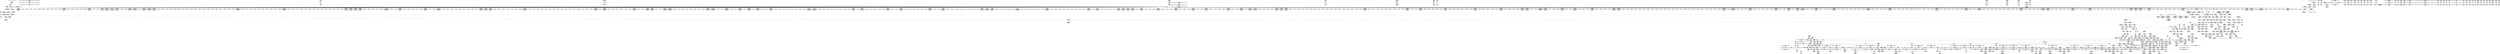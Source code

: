 digraph {
	CE0x540edf0 [shape=record,shape=Mrecord,label="{CE0x540edf0|i64*_getelementptr_inbounds_(_2_x_i64_,_2_x_i64_*___llvm_gcov_ctr131,_i64_0,_i64_0)|*Constant*|*SummSource*}"]
	CE0x53a3ee0 [shape=record,shape=Mrecord,label="{CE0x53a3ee0|104:_%struct.inode*,_:_CRE_219,220_}"]
	CE0x53cf0a0 [shape=record,shape=Mrecord,label="{CE0x53cf0a0|12:_i32,_56:_i8*,_:_CRE_552,553_}"]
	CE0x534bb40 [shape=record,shape=Mrecord,label="{CE0x534bb40|104:_%struct.inode*,_:_CRE_163,164_}"]
	CE0x539c220 [shape=record,shape=Mrecord,label="{CE0x539c220|i32_(i32,_i32,_i16,_i32,_%struct.common_audit_data*)*_bitcast_(i32_(i32,_i32,_i16,_i32,_%struct.common_audit_data.495*)*_avc_has_perm_to_i32_(i32,_i32,_i16,_i32,_%struct.common_audit_data*)*)|*Constant*|*SummSource*}"]
	CE0x53dce20 [shape=record,shape=Mrecord,label="{CE0x53dce20|12:_i32,_56:_i8*,_:_CRE_925,926_}"]
	CE0x53d9ea0 [shape=record,shape=Mrecord,label="{CE0x53d9ea0|12:_i32,_56:_i8*,_:_CRE_885,886_}"]
	CE0x53cd4e0 [shape=record,shape=Mrecord,label="{CE0x53cd4e0|12:_i32,_56:_i8*,_:_CRE_483,484_}"]
	CE0x536da40 [shape=record,shape=Mrecord,label="{CE0x536da40|i64_3|*Constant*}"]
	CE0x539af40 [shape=record,shape=Mrecord,label="{CE0x539af40|avc_has_perm:entry}"]
	CE0x53c59c0 [shape=record,shape=Mrecord,label="{CE0x53c59c0|12:_i32,_56:_i8*,_:_CRE_253,254_}"]
	CE0x53da5c0 [shape=record,shape=Mrecord,label="{CE0x53da5c0|12:_i32,_56:_i8*,_:_CRE_891,892_}"]
	CE0x5396900 [shape=record,shape=Mrecord,label="{CE0x5396900|inode_has_perm:inode|Function::inode_has_perm&Arg::inode::|*SummSource*}"]
	CE0x536a810 [shape=record,shape=Mrecord,label="{CE0x536a810|selinux_inode_readlink:tmp10|security/selinux/hooks.c,2805}"]
	CE0x53ae6c0 [shape=record,shape=Mrecord,label="{CE0x53ae6c0|104:_%struct.inode*,_:_CRE_310,311_}"]
	CE0x53d1e80 [shape=record,shape=Mrecord,label="{CE0x53d1e80|12:_i32,_56:_i8*,_:_CRE_589,590_}"]
	CE0x53bb330 [shape=record,shape=Mrecord,label="{CE0x53bb330|12:_i32,_56:_i8*,_:_CRE_2,4_|*MultipleSource*|Function::inode_has_perm&Arg::inode::|*LoadInst*|security/selinux/hooks.c,1627|security/selinux/hooks.c,1611}"]
	CE0x53cb320 [shape=record,shape=Mrecord,label="{CE0x53cb320|12:_i32,_56:_i8*,_:_CRE_400,408_|*MultipleSource*|Function::inode_has_perm&Arg::inode::|*LoadInst*|security/selinux/hooks.c,1627|security/selinux/hooks.c,1611}"]
	CE0x534bc30 [shape=record,shape=Mrecord,label="{CE0x534bc30|104:_%struct.inode*,_:_CRE_164,165_}"]
	CE0x53a4390 [shape=record,shape=Mrecord,label="{CE0x53a4390|104:_%struct.inode*,_:_CRE_224,232_|*MultipleSource*|Function::selinux_inode_readlink&Arg::dentry::|Function::dentry_has_perm&Arg::dentry::|security/selinux/hooks.c,1627}"]
	CE0x53952c0 [shape=record,shape=Mrecord,label="{CE0x53952c0|104:_%struct.inode*,_:_CRE_150,151_}"]
	CE0x53a2ef0 [shape=record,shape=Mrecord,label="{CE0x53a2ef0|104:_%struct.inode*,_:_CRE_202,203_}"]
	CE0x534ecc0 [shape=record,shape=Mrecord,label="{CE0x534ecc0|12:_i32,_56:_i8*,_:_CRE_177,178_}"]
	CE0x5352940 [shape=record,shape=Mrecord,label="{CE0x5352940|selinux_inode_readlink:tmp9|security/selinux/hooks.c,2805|*SummSink*}"]
	CE0x5394d40 [shape=record,shape=Mrecord,label="{CE0x5394d40|104:_%struct.inode*,_:_CRE_144,145_}"]
	CE0x6772ba0 [shape=record,shape=Mrecord,label="{CE0x6772ba0|selinux_inode_readlink:land.lhs.true2|*SummSink*}"]
	CE0x53d0920 [shape=record,shape=Mrecord,label="{CE0x53d0920|12:_i32,_56:_i8*,_:_CRE_571,572_}"]
	CE0x53bbda0 [shape=record,shape=Mrecord,label="{CE0x53bbda0|_ret_void,_!dbg_!27722|include/linux/cred.h,175|*SummSource*}"]
	CE0x53652a0 [shape=record,shape=Mrecord,label="{CE0x53652a0|i64*_getelementptr_inbounds_(_8_x_i64_,_8_x_i64_*___llvm_gcov_ctr154,_i64_0,_i64_0)|*Constant*|*SummSink*}"]
	CE0x53bb3a0 [shape=record,shape=Mrecord,label="{CE0x53bb3a0|12:_i32,_56:_i8*,_:_CRE_4,8_|*MultipleSource*|Function::inode_has_perm&Arg::inode::|*LoadInst*|security/selinux/hooks.c,1627|security/selinux/hooks.c,1611}"]
	CE0x53d1fb0 [shape=record,shape=Mrecord,label="{CE0x53d1fb0|12:_i32,_56:_i8*,_:_CRE_590,591_}"]
	CE0x5348210 [shape=record,shape=Mrecord,label="{CE0x5348210|i1_true|*Constant*|*SummSink*}"]
	CE0x53d0200 [shape=record,shape=Mrecord,label="{CE0x53d0200|12:_i32,_56:_i8*,_:_CRE_565,566_}"]
	CE0x540e060 [shape=record,shape=Mrecord,label="{CE0x540e060|0:_i32,_4:_i32,_8:_i32,_12:_i32,_:_CMRE_8,12_|*MultipleSource*|security/selinux/hooks.c,196|security/selinux/hooks.c,197|*LoadInst*|security/selinux/hooks.c,196}"]
	CE0x534f8f0 [shape=record,shape=Mrecord,label="{CE0x534f8f0|12:_i32,_56:_i8*,_:_CRE_190,191_}"]
	CE0x53ce3b0 [shape=record,shape=Mrecord,label="{CE0x53ce3b0|12:_i32,_56:_i8*,_:_CRE_512,520_|*MultipleSource*|Function::inode_has_perm&Arg::inode::|*LoadInst*|security/selinux/hooks.c,1627|security/selinux/hooks.c,1611}"]
	CE0x535c980 [shape=record,shape=Mrecord,label="{CE0x535c980|12:_i32,_56:_i8*,_:_CRE_171,172_}"]
	CE0x53f05f0 [shape=record,shape=Mrecord,label="{CE0x53f05f0|inode_has_perm:tmp9|security/selinux/hooks.c,1611}"]
	CE0x53b32b0 [shape=record,shape=Mrecord,label="{CE0x53b32b0|_call_void_mcount()_#3|*SummSink*}"]
	CE0x53f0470 [shape=record,shape=Mrecord,label="{CE0x53f0470|inode_has_perm:tmp8|security/selinux/hooks.c,1611|*SummSource*}"]
	CE0x5345ea0 [shape=record,shape=Mrecord,label="{CE0x5345ea0|dentry_has_perm:tmp1|*SummSource*}"]
	CE0x5351780 [shape=record,shape=Mrecord,label="{CE0x5351780|i8_1|*Constant*|*SummSink*}"]
	CE0x5365940 [shape=record,shape=Mrecord,label="{CE0x5365940|GLOBAL:__validate_creds|*Constant*|*SummSink*}"]
	CE0x53c3aa0 [shape=record,shape=Mrecord,label="{CE0x53c3aa0|12:_i32,_56:_i8*,_:_CRE_198,199_}"]
	CE0x53d9060 [shape=record,shape=Mrecord,label="{CE0x53d9060|12:_i32,_56:_i8*,_:_CRE_873,874_}"]
	CE0x53ef7b0 [shape=record,shape=Mrecord,label="{CE0x53ef7b0|i64_4|*Constant*}"]
	CE0x53c2ee0 [shape=record,shape=Mrecord,label="{CE0x53c2ee0|GLOBAL:cred_sid|*Constant*}"]
	CE0x53441b0 [shape=record,shape=Mrecord,label="{CE0x53441b0|i64*_getelementptr_inbounds_(_11_x_i64_,_11_x_i64_*___llvm_gcov_ctr229,_i64_0,_i64_0)|*Constant*}"]
	CE0x53a41b0 [shape=record,shape=Mrecord,label="{CE0x53a41b0|104:_%struct.inode*,_:_CRE_222,223_}"]
	CE0x53d45b0 [shape=record,shape=Mrecord,label="{CE0x53d45b0|12:_i32,_56:_i8*,_:_CRE_622,623_}"]
	CE0x53ed360 [shape=record,shape=Mrecord,label="{CE0x53ed360|inode_has_perm:lnot|security/selinux/hooks.c,1611|*SummSource*}"]
	CE0x536b1f0 [shape=record,shape=Mrecord,label="{CE0x536b1f0|selinux_inode_readlink:tmp11|security/selinux/hooks.c,2805}"]
	CE0x53daf40 [shape=record,shape=Mrecord,label="{CE0x53daf40|12:_i32,_56:_i8*,_:_CRE_899,900_}"]
	CE0x53b2430 [shape=record,shape=Mrecord,label="{CE0x53b2430|i32_4|*Constant*}"]
	CE0x53a97b0 [shape=record,shape=Mrecord,label="{CE0x53a97b0|cred_sid:tmp3|*SummSource*}"]
	CE0x53bb870 [shape=record,shape=Mrecord,label="{CE0x53bb870|__validate_creds:lnot1|include/linux/cred.h,173|*SummSource*}"]
	CE0x53dd540 [shape=record,shape=Mrecord,label="{CE0x53dd540|12:_i32,_56:_i8*,_:_CRE_931,932_}"]
	CE0x53946c0 [shape=record,shape=Mrecord,label="{CE0x53946c0|104:_%struct.inode*,_:_CRE_93,94_}"]
	CE0x53d87d0 [shape=record,shape=Mrecord,label="{CE0x53d87d0|12:_i32,_56:_i8*,_:_CRE_866,867_}"]
	CE0x5362360 [shape=record,shape=Mrecord,label="{CE0x5362360|selinux_inode_readlink:tmp8|security/selinux/hooks.c,2805}"]
	CE0x53d0460 [shape=record,shape=Mrecord,label="{CE0x53d0460|12:_i32,_56:_i8*,_:_CRE_567,568_}"]
	CE0x536ab50 [shape=record,shape=Mrecord,label="{CE0x536ab50|i64_3|*Constant*|*SummSink*}"]
	CE0x53cee50 [shape=record,shape=Mrecord,label="{CE0x53cee50|12:_i32,_56:_i8*,_:_CRE_544,552_|*MultipleSource*|Function::inode_has_perm&Arg::inode::|*LoadInst*|security/selinux/hooks.c,1627|security/selinux/hooks.c,1611}"]
	CE0x53c4310 [shape=record,shape=Mrecord,label="{CE0x53c4310|12:_i32,_56:_i8*,_:_CRE_207,208_}"]
	CE0x53bca70 [shape=record,shape=Mrecord,label="{CE0x53bca70|cred_sid:tmp}"]
	CE0x53978e0 [shape=record,shape=Mrecord,label="{CE0x53978e0|_ret_i32_%retval.0,_!dbg_!27739|security/selinux/hooks.c,1618|*SummSink*}"]
	CE0x5370790 [shape=record,shape=Mrecord,label="{CE0x5370790|12:_i32,_56:_i8*,_:_CRE_137,138_}"]
	CE0x53e3d40 [shape=record,shape=Mrecord,label="{CE0x53e3d40|cred_sid:entry|*SummSource*}"]
	CE0x53b29f0 [shape=record,shape=Mrecord,label="{CE0x53b29f0|i64*_getelementptr_inbounds_(_2_x_i64_,_2_x_i64_*___llvm_gcov_ctr131,_i64_0,_i64_1)|*Constant*}"]
	CE0x53d1500 [shape=record,shape=Mrecord,label="{CE0x53d1500|12:_i32,_56:_i8*,_:_CRE_581,582_}"]
	CE0x5354300 [shape=record,shape=Mrecord,label="{CE0x5354300|selinux_inode_readlink:if.end|*SummSink*}"]
	CE0x539fa90 [shape=record,shape=Mrecord,label="{CE0x539fa90|GLOBAL:__invalid_creds|*Constant*|*SummSource*}"]
	CE0x534d1c0 [shape=record,shape=Mrecord,label="{CE0x534d1c0|104:_%struct.inode*,_:_CRE_187,188_}"]
	CE0x53a6a30 [shape=record,shape=Mrecord,label="{CE0x53a6a30|_ret_void,_!dbg_!27722|include/linux/cred.h,175|*SummSink*}"]
	CE0x53d1630 [shape=record,shape=Mrecord,label="{CE0x53d1630|12:_i32,_56:_i8*,_:_CRE_582,583_}"]
	CE0x5345b40 [shape=record,shape=Mrecord,label="{CE0x5345b40|i64*_getelementptr_inbounds_(_11_x_i64_,_11_x_i64_*___llvm_gcov_ctr229,_i64_0,_i64_6)|*Constant*}"]
	CE0x5349420 [shape=record,shape=Mrecord,label="{CE0x5349420|dentry_has_perm:cred|Function::dentry_has_perm&Arg::cred::}"]
	CE0x53b5890 [shape=record,shape=Mrecord,label="{CE0x53b5890|GLOBAL:__llvm_gcov_ctr155|Global_var:__llvm_gcov_ctr155|*SummSource*}"]
	CE0x53cdd30 [shape=record,shape=Mrecord,label="{CE0x53cdd30|12:_i32,_56:_i8*,_:_CRE_500,504_|*MultipleSource*|Function::inode_has_perm&Arg::inode::|*LoadInst*|security/selinux/hooks.c,1627|security/selinux/hooks.c,1611}"]
	CE0x53b9030 [shape=record,shape=Mrecord,label="{CE0x53b9030|dentry_has_perm:d_inode|security/selinux/hooks.c,1627}"]
	CE0x5361b80 [shape=record,shape=Mrecord,label="{CE0x5361b80|inode_has_perm:tmp4|security/selinux/hooks.c,1609|*SummSink*}"]
	CE0x5349320 [shape=record,shape=Mrecord,label="{CE0x5349320|dentry_has_perm:entry|*SummSource*}"]
	CE0x53d9190 [shape=record,shape=Mrecord,label="{CE0x53d9190|12:_i32,_56:_i8*,_:_CRE_874,875_}"]
	CE0x5361ec0 [shape=record,shape=Mrecord,label="{CE0x5361ec0|selinux_inode_readlink:tmp2|*SummSink*}"]
	CE0x534ebd0 [shape=record,shape=Mrecord,label="{CE0x534ebd0|12:_i32,_56:_i8*,_:_CRE_176,177_}"]
	CE0x53f1fd0 [shape=record,shape=Mrecord,label="{CE0x53f1fd0|i64*_getelementptr_inbounds_(_8_x_i64_,_8_x_i64_*___llvm_gcov_ctr154,_i64_0,_i64_5)|*Constant*|*SummSink*}"]
	CE0x53b8130 [shape=record,shape=Mrecord,label="{CE0x53b8130|dentry_has_perm:tmp|*SummSink*}"]
	CE0x53ca100 [shape=record,shape=Mrecord,label="{CE0x53ca100|12:_i32,_56:_i8*,_:_CRE_320,328_|*MultipleSource*|Function::inode_has_perm&Arg::inode::|*LoadInst*|security/selinux/hooks.c,1627|security/selinux/hooks.c,1611}"]
	CE0x53c45e0 [shape=record,shape=Mrecord,label="{CE0x53c45e0|12:_i32,_56:_i8*,_:_CRE_216,224_|*MultipleSource*|Function::inode_has_perm&Arg::inode::|*LoadInst*|security/selinux/hooks.c,1627|security/selinux/hooks.c,1611}"]
	CE0x535cd90 [shape=record,shape=Mrecord,label="{CE0x535cd90|_ret_%struct.task_struct*_%tmp4,_!dbg_!27714|./arch/x86/include/asm/current.h,14}"]
	CE0x5393dc0 [shape=record,shape=Mrecord,label="{CE0x5393dc0|104:_%struct.inode*,_:_CRE_72,80_|*MultipleSource*|Function::selinux_inode_readlink&Arg::dentry::|Function::dentry_has_perm&Arg::dentry::|security/selinux/hooks.c,1627}"]
	CE0x53cec00 [shape=record,shape=Mrecord,label="{CE0x53cec00|12:_i32,_56:_i8*,_:_CRE_540,544_|*MultipleSource*|Function::inode_has_perm&Arg::inode::|*LoadInst*|security/selinux/hooks.c,1627|security/selinux/hooks.c,1611}"]
	CE0x53d9d70 [shape=record,shape=Mrecord,label="{CE0x53d9d70|12:_i32,_56:_i8*,_:_CRE_884,885_}"]
	CE0x53bac70 [shape=record,shape=Mrecord,label="{CE0x53bac70|12:_i32,_56:_i8*,_:_CRE_146,147_}"]
	CE0x53b2c90 [shape=record,shape=Mrecord,label="{CE0x53b2c90|i32_1609|*Constant*|*SummSource*}"]
	CE0x534a9b0 [shape=record,shape=Mrecord,label="{CE0x534a9b0|dentry_has_perm:av|Function::dentry_has_perm&Arg::av::}"]
	CE0x53c9fd0 [shape=record,shape=Mrecord,label="{CE0x53c9fd0|12:_i32,_56:_i8*,_:_CRE_312,320_|*MultipleSource*|Function::inode_has_perm&Arg::inode::|*LoadInst*|security/selinux/hooks.c,1627|security/selinux/hooks.c,1611}"]
	CE0x5370f40 [shape=record,shape=Mrecord,label="{CE0x5370f40|__validate_creds:tobool|include/linux/cred.h,173}"]
	CE0x53ed670 [shape=record,shape=Mrecord,label="{CE0x53ed670|inode_has_perm:lnot|security/selinux/hooks.c,1611|*SummSink*}"]
	CE0x53a71e0 [shape=record,shape=Mrecord,label="{CE0x53a71e0|_call_void_mcount()_#3}"]
	CE0x536d630 [shape=record,shape=Mrecord,label="{CE0x536d630|i64_2|*Constant*|*SummSource*}"]
	CE0x5345f10 [shape=record,shape=Mrecord,label="{CE0x5345f10|dentry_has_perm:tmp1|*SummSink*}"]
	CE0x53e7eb0 [shape=record,shape=Mrecord,label="{CE0x53e7eb0|_ret_i32_%retval.0,_!dbg_!27728|security/selinux/avc.c,775|*SummSink*}"]
	CE0x53a4570 [shape=record,shape=Mrecord,label="{CE0x53a4570|104:_%struct.inode*,_:_CRE_240,248_|*MultipleSource*|Function::selinux_inode_readlink&Arg::dentry::|Function::dentry_has_perm&Arg::dentry::|security/selinux/hooks.c,1627}"]
	CE0x53cca50 [shape=record,shape=Mrecord,label="{CE0x53cca50|12:_i32,_56:_i8*,_:_CRE_474,475_}"]
	CE0x53e8a60 [shape=record,shape=Mrecord,label="{CE0x53e8a60|i64*_getelementptr_inbounds_(_8_x_i64_,_8_x_i64_*___llvm_gcov_ctr154,_i64_0,_i64_7)|*Constant*|*SummSink*}"]
	CE0x5346110 [shape=record,shape=Mrecord,label="{CE0x5346110|i32_1|*Constant*}"]
	CE0x5363f20 [shape=record,shape=Mrecord,label="{CE0x5363f20|__validate_creds:lnot|include/linux/cred.h,173|*SummSink*}"]
	CE0x53c4780 [shape=record,shape=Mrecord,label="{CE0x53c4780|12:_i32,_56:_i8*,_:_CRE_224,232_|*MultipleSource*|Function::inode_has_perm&Arg::inode::|*LoadInst*|security/selinux/hooks.c,1627|security/selinux/hooks.c,1611}"]
	CE0x5367330 [shape=record,shape=Mrecord,label="{CE0x5367330|i8*_getelementptr_inbounds_(_25_x_i8_,_25_x_i8_*_.str3,_i32_0,_i32_0)|*Constant*|*SummSource*}"]
	CE0x534faa0 [shape=record,shape=Mrecord,label="{CE0x534faa0|i32_1|*Constant*|*SummSource*}"]
	CE0x53a4aa0 [shape=record,shape=Mrecord,label="{CE0x53a4aa0|104:_%struct.inode*,_:_CRE_272,280_|*MultipleSource*|Function::selinux_inode_readlink&Arg::dentry::|Function::dentry_has_perm&Arg::dentry::|security/selinux/hooks.c,1627}"]
	CE0x53acf30 [shape=record,shape=Mrecord,label="{CE0x53acf30|__validate_creds:tmp2|include/linux/cred.h,173|*SummSink*}"]
	CE0x53eb420 [shape=record,shape=Mrecord,label="{CE0x53eb420|avc_has_perm:tclass|Function::avc_has_perm&Arg::tclass::|*SummSink*}"]
	CE0x53d50c0 [shape=record,shape=Mrecord,label="{CE0x53d50c0|12:_i32,_56:_i8*,_:_CRE_664,672_|*MultipleSource*|Function::inode_has_perm&Arg::inode::|*LoadInst*|security/selinux/hooks.c,1627|security/selinux/hooks.c,1611}"]
	CE0x53c7180 [shape=record,shape=Mrecord,label="{CE0x53c7180|12:_i32,_56:_i8*,_:_CRE_273,274_}"]
	CE0x53a7250 [shape=record,shape=Mrecord,label="{CE0x53a7250|__validate_creds:file|Function::__validate_creds&Arg::file::|*SummSource*}"]
	CE0x535ec80 [shape=record,shape=Mrecord,label="{CE0x535ec80|inode_has_perm:tmp5|security/selinux/hooks.c,1609|*SummSource*}"]
	CE0x53762f0 [shape=record,shape=Mrecord,label="{CE0x53762f0|get_current:tmp|*SummSink*}"]
	CE0x53ebd80 [shape=record,shape=Mrecord,label="{CE0x53ebd80|inode_has_perm:sid3|security/selinux/hooks.c,1617|*SummSink*}"]
	CE0x5346f60 [shape=record,shape=Mrecord,label="{CE0x5346f60|selinux_inode_readlink:if.then|*SummSource*}"]
	CE0x53772b0 [shape=record,shape=Mrecord,label="{CE0x53772b0|__validate_creds:tmp6|include/linux/cred.h,174}"]
	CE0x53c3b90 [shape=record,shape=Mrecord,label="{CE0x53c3b90|12:_i32,_56:_i8*,_:_CRE_199,200_}"]
	CE0x53392e0 [shape=record,shape=Mrecord,label="{CE0x53392e0|i32_0|*Constant*}"]
	CE0x5351650 [shape=record,shape=Mrecord,label="{CE0x5351650|i8_1|*Constant*|*SummSource*}"]
	CE0x53b7960 [shape=record,shape=Mrecord,label="{CE0x53b7960|GLOBAL:inode_has_perm|*Constant*|*SummSource*}"]
	CE0x535ad20 [shape=record,shape=Mrecord,label="{CE0x535ad20|cred_sid:tmp4|*LoadInst*|security/selinux/hooks.c,196}"]
	CE0x534ce00 [shape=record,shape=Mrecord,label="{CE0x534ce00|104:_%struct.inode*,_:_CRE_183,184_}"]
	CE0x53961f0 [shape=record,shape=Mrecord,label="{CE0x53961f0|inode_has_perm:entry|*SummSink*}"]
	CE0x5360720 [shape=record,shape=Mrecord,label="{CE0x5360720|dentry_has_perm:tmp2|*SummSink*}"]
	CE0x53dbfe0 [shape=record,shape=Mrecord,label="{CE0x53dbfe0|12:_i32,_56:_i8*,_:_CRE_913,914_}"]
	CE0x535a070 [shape=record,shape=Mrecord,label="{CE0x535a070|selinux_inode_readlink:land.lhs.true|*SummSink*}"]
	CE0x53a74d0 [shape=record,shape=Mrecord,label="{CE0x53a74d0|i32_1609|*Constant*}"]
	CE0x53669a0 [shape=record,shape=Mrecord,label="{CE0x53669a0|inode_has_perm:return|*SummSource*}"]
	CE0x5396fa0 [shape=record,shape=Mrecord,label="{CE0x5396fa0|inode_has_perm:perms|Function::inode_has_perm&Arg::perms::|*SummSink*}"]
	CE0x53d1d50 [shape=record,shape=Mrecord,label="{CE0x53d1d50|12:_i32,_56:_i8*,_:_CRE_588,589_}"]
	CE0x535c7a0 [shape=record,shape=Mrecord,label="{CE0x535c7a0|12:_i32,_56:_i8*,_:_CRE_169,170_}"]
	CE0x53a8670 [shape=record,shape=Mrecord,label="{CE0x53a8670|12:_i32,_56:_i8*,_:_CRE_153,154_}"]
	CE0x53c99e0 [shape=record,shape=Mrecord,label="{CE0x53c99e0|12:_i32,_56:_i8*,_:_CRE_307,308_}"]
	CE0x5375550 [shape=record,shape=Mrecord,label="{CE0x5375550|selinux_inode_readlink:tmp20|security/selinux/hooks.c,2805|*SummSink*}"]
	CE0x539bfc0 [shape=record,shape=Mrecord,label="{CE0x539bfc0|i32_(i32,_i32,_i16,_i32,_%struct.common_audit_data*)*_bitcast_(i32_(i32,_i32,_i16,_i32,_%struct.common_audit_data.495*)*_avc_has_perm_to_i32_(i32,_i32,_i16,_i32,_%struct.common_audit_data*)*)|*Constant*}"]
	CE0x5361e50 [shape=record,shape=Mrecord,label="{CE0x5361e50|selinux_inode_readlink:tmp2|*SummSource*}"]
	CE0x53eb8e0 [shape=record,shape=Mrecord,label="{CE0x53eb8e0|avc_has_perm:requested|Function::avc_has_perm&Arg::requested::|*SummSource*}"]
	CE0x53d92c0 [shape=record,shape=Mrecord,label="{CE0x53d92c0|12:_i32,_56:_i8*,_:_CRE_875,876_}"]
	CE0x536db70 [shape=record,shape=Mrecord,label="{CE0x536db70|selinux_inode_readlink:tmp5|security/selinux/hooks.c,2805|*SummSink*}"]
	CE0x534ef90 [shape=record,shape=Mrecord,label="{CE0x534ef90|12:_i32,_56:_i8*,_:_CRE_180,181_}"]
	CE0x53a2860 [shape=record,shape=Mrecord,label="{CE0x53a2860|104:_%struct.inode*,_:_CRE_195,196_}"]
	CE0x5345940 [shape=record,shape=Mrecord,label="{CE0x5345940|selinux_inode_readlink:tmp12|security/selinux/hooks.c,2805|*SummSink*}"]
	CE0x53e8e10 [shape=record,shape=Mrecord,label="{CE0x53e8e10|inode_has_perm:tmp19|security/selinux/hooks.c,1618|*SummSink*}"]
	CE0x53ae960 [shape=record,shape=Mrecord,label="{CE0x53ae960|104:_%struct.inode*,_:_CRE_313,314_}"]
	CE0x5360790 [shape=record,shape=Mrecord,label="{CE0x5360790|dentry_has_perm:tmp3}"]
	CE0x53bcc50 [shape=record,shape=Mrecord,label="{CE0x53bcc50|cred_sid:tmp6|security/selinux/hooks.c,197|*SummSource*}"]
	CE0x53d3fc0 [shape=record,shape=Mrecord,label="{CE0x53d3fc0|12:_i32,_56:_i8*,_:_CRE_617,618_}"]
	CE0x53ed1e0 [shape=record,shape=Mrecord,label="{CE0x53ed1e0|inode_has_perm:lnot|security/selinux/hooks.c,1611}"]
	CE0x53525c0 [shape=record,shape=Mrecord,label="{CE0x53525c0|i64_4|*Constant*|*SummSource*}"]
	CE0x53e8090 [shape=record,shape=Mrecord,label="{CE0x53e8090|i64*_getelementptr_inbounds_(_8_x_i64_,_8_x_i64_*___llvm_gcov_ctr154,_i64_0,_i64_7)|*Constant*}"]
	CE0x535c020 [shape=record,shape=Mrecord,label="{CE0x535c020|12:_i32,_56:_i8*,_:_CRE_161,162_}"]
	CE0x53bad60 [shape=record,shape=Mrecord,label="{CE0x53bad60|12:_i32,_56:_i8*,_:_CRE_147,148_}"]
	CE0x536e490 [shape=record,shape=Mrecord,label="{CE0x536e490|inode_has_perm:tmp|*SummSource*}"]
	CE0x539ad30 [shape=record,shape=Mrecord,label="{CE0x539ad30|avc_has_perm:tsid|Function::avc_has_perm&Arg::tsid::}"]
	CE0x53c1940 [shape=record,shape=Mrecord,label="{CE0x53c1940|i64*_getelementptr_inbounds_(_8_x_i64_,_8_x_i64_*___llvm_gcov_ctr154,_i64_0,_i64_6)|*Constant*|*SummSource*}"]
	CE0x535ca70 [shape=record,shape=Mrecord,label="{CE0x535ca70|12:_i32,_56:_i8*,_:_CRE_172,173_}"]
	CE0x5395eb0 [shape=record,shape=Mrecord,label="{CE0x5395eb0|GLOBAL:inode_has_perm|*Constant*|*SummSink*}"]
	CE0x53ea6a0 [shape=record,shape=Mrecord,label="{CE0x53ea6a0|__validate_creds:bb|*SummSink*}"]
	CE0x5396a70 [shape=record,shape=Mrecord,label="{CE0x5396a70|inode_has_perm:inode|Function::inode_has_perm&Arg::inode::|*SummSink*}"]
	CE0x53b3010 [shape=record,shape=Mrecord,label="{CE0x53b3010|_call_void_mcount()_#3}"]
	CE0x53ae0f0 [shape=record,shape=Mrecord,label="{CE0x53ae0f0|104:_%struct.inode*,_:_CRE_305,306_}"]
	CE0x53debc0 [shape=record,shape=Mrecord,label="{CE0x53debc0|12:_i32,_56:_i8*,_:_CRE_981,982_}"]
	CE0x5406f70 [shape=record,shape=Mrecord,label="{CE0x5406f70|inode_has_perm:tmp16|security/selinux/hooks.c,1615|*SummSink*}"]
	CE0x5364020 [shape=record,shape=Mrecord,label="{CE0x5364020|i64*_getelementptr_inbounds_(_8_x_i64_,_8_x_i64_*___llvm_gcov_ctr154,_i64_0,_i64_1)|*Constant*|*SummSink*}"]
	CE0x5407710 [shape=record,shape=Mrecord,label="{CE0x5407710|i32_3|*Constant*|*SummSink*}"]
	CE0x53eeaa0 [shape=record,shape=Mrecord,label="{CE0x53eeaa0|GLOBAL:llvm.expect.i64|*Constant*|*SummSink*}"]
	CE0x53f1990 [shape=record,shape=Mrecord,label="{CE0x53f1990|i64*_getelementptr_inbounds_(_8_x_i64_,_8_x_i64_*___llvm_gcov_ctr154,_i64_0,_i64_5)|*Constant*}"]
	CE0x53c7640 [shape=record,shape=Mrecord,label="{CE0x53c7640|12:_i32,_56:_i8*,_:_CRE_277,278_}"]
	CE0x534e910 [shape=record,shape=Mrecord,label="{CE0x534e910|get_current:tmp4|./arch/x86/include/asm/current.h,14|*SummSink*}"]
	CE0x53e9b10 [shape=record,shape=Mrecord,label="{CE0x53e9b10|__validate_creds:bb}"]
	CE0x5347880 [shape=record,shape=Mrecord,label="{CE0x5347880|selinux_inode_readlink:call|security/selinux/hooks.c,2805}"]
	CE0x5394b70 [shape=record,shape=Mrecord,label="{CE0x5394b70|104:_%struct.inode*,_:_CRE_112,144_|*MultipleSource*|Function::selinux_inode_readlink&Arg::dentry::|Function::dentry_has_perm&Arg::dentry::|security/selinux/hooks.c,1627}"]
	CE0x53ef950 [shape=record,shape=Mrecord,label="{CE0x53ef950|inode_has_perm:tmp8|security/selinux/hooks.c,1611}"]
	CE0x53c7770 [shape=record,shape=Mrecord,label="{CE0x53c7770|12:_i32,_56:_i8*,_:_CRE_278,279_}"]
	CE0x53c1560 [shape=record,shape=Mrecord,label="{CE0x53c1560|inode_has_perm:tmp12|security/selinux/hooks.c,1612|*SummSink*}"]
	CE0x53c51b0 [shape=record,shape=Mrecord,label="{CE0x53c51b0|12:_i32,_56:_i8*,_:_CRE_244,245_}"]
	CE0x53dc370 [shape=record,shape=Mrecord,label="{CE0x53dc370|12:_i32,_56:_i8*,_:_CRE_916,917_}"]
	CE0x53f2500 [shape=record,shape=Mrecord,label="{CE0x53f2500|inode_has_perm:tmp11|security/selinux/hooks.c,1612|*SummSink*}"]
	CE0x5362cd0 [shape=record,shape=Mrecord,label="{CE0x5362cd0|COLLAPSED:_GCMRE___llvm_gcov_ctr155_internal_global_5_x_i64_zeroinitializer:_elem_0:default:}"]
	CE0x5342cc0 [shape=record,shape=Mrecord,label="{CE0x5342cc0|selinux_inode_readlink:do.end}"]
	CE0x53701d0 [shape=record,shape=Mrecord,label="{CE0x53701d0|i64*_getelementptr_inbounds_(_5_x_i64_,_5_x_i64_*___llvm_gcov_ctr155,_i64_0,_i64_0)|*Constant*}"]
	CE0x5360b50 [shape=record,shape=Mrecord,label="{CE0x5360b50|_call_void_mcount()_#3}"]
	CE0x5362210 [shape=record,shape=Mrecord,label="{CE0x5362210|selinux_inode_readlink:bb|*SummSink*}"]
	CE0x53c8cd0 [shape=record,shape=Mrecord,label="{CE0x53c8cd0|12:_i32,_56:_i8*,_:_CRE_296,297_}"]
	CE0x53c5fb0 [shape=record,shape=Mrecord,label="{CE0x53c5fb0|12:_i32,_56:_i8*,_:_CRE_258,259_}"]
	CE0x53567e0 [shape=record,shape=Mrecord,label="{CE0x53567e0|selinux_inode_readlink:tmp14|security/selinux/hooks.c,2805}"]
	CE0x53c5330 [shape=record,shape=Mrecord,label="{CE0x53c5330|12:_i32,_56:_i8*,_:_CRE_246,247_}"]
	CE0x534d0d0 [shape=record,shape=Mrecord,label="{CE0x534d0d0|104:_%struct.inode*,_:_CRE_186,187_}"]
	CE0x53cd3b0 [shape=record,shape=Mrecord,label="{CE0x53cd3b0|12:_i32,_56:_i8*,_:_CRE_482,483_}"]
	CE0x53d0330 [shape=record,shape=Mrecord,label="{CE0x53d0330|12:_i32,_56:_i8*,_:_CRE_566,567_}"]
	CE0x53dd1b0 [shape=record,shape=Mrecord,label="{CE0x53dd1b0|12:_i32,_56:_i8*,_:_CRE_928,929_}"]
	CE0x53f2ef0 [shape=record,shape=Mrecord,label="{CE0x53f2ef0|inode_has_perm:tobool|security/selinux/hooks.c,1611}"]
	CE0x5394990 [shape=record,shape=Mrecord,label="{CE0x5394990|104:_%struct.inode*,_:_CRE_96,104_|*MultipleSource*|Function::selinux_inode_readlink&Arg::dentry::|Function::dentry_has_perm&Arg::dentry::|security/selinux/hooks.c,1627}"]
	CE0x534c680 [shape=record,shape=Mrecord,label="{CE0x534c680|104:_%struct.inode*,_:_CRE_175,176_}"]
	CE0x534ac10 [shape=record,shape=Mrecord,label="{CE0x534ac10|dentry_has_perm:av|Function::dentry_has_perm&Arg::av::|*SummSink*}"]
	CE0x5360a90 [shape=record,shape=Mrecord,label="{CE0x5360a90|get_current:tmp3|*SummSink*}"]
	CE0x53eec40 [shape=record,shape=Mrecord,label="{CE0x53eec40|inode_has_perm:expval|security/selinux/hooks.c,1611}"]
	CE0x53decc0 [shape=record,shape=Mrecord,label="{CE0x53decc0|12:_i32,_56:_i8*,_:_CRE_982,983_}"]
	CE0x539c4c0 [shape=record,shape=Mrecord,label="{CE0x539c4c0|avc_has_perm:entry|*SummSource*}"]
	CE0x53e8d30 [shape=record,shape=Mrecord,label="{CE0x53e8d30|inode_has_perm:tmp19|security/selinux/hooks.c,1618}"]
	CE0x5399f30 [shape=record,shape=Mrecord,label="{CE0x5399f30|__validate_creds:lnot.ext|include/linux/cred.h,173}"]
	CE0x53a6210 [shape=record,shape=Mrecord,label="{CE0x53a6210|i8*_getelementptr_inbounds_(_25_x_i8_,_25_x_i8_*_.str3,_i32_0,_i32_0)|*Constant*}"]
	CE0x5372400 [shape=record,shape=Mrecord,label="{CE0x5372400|cred_sid:tmp2|*SummSource*}"]
	CE0x53705b0 [shape=record,shape=Mrecord,label="{CE0x53705b0|12:_i32,_56:_i8*,_:_CRE_136,137_}"]
	CE0x53c5510 [shape=record,shape=Mrecord,label="{CE0x53c5510|12:_i32,_56:_i8*,_:_CRE_248,249_}"]
	CE0x53df7d0 [shape=record,shape=Mrecord,label="{CE0x53df7d0|inode_has_perm:tmp6|*LoadInst*|security/selinux/hooks.c,1611|*SummSource*}"]
	CE0x5362a60 [shape=record,shape=Mrecord,label="{CE0x5362a60|i64*_getelementptr_inbounds_(_2_x_i64_,_2_x_i64_*___llvm_gcov_ctr98,_i64_0,_i64_1)|*Constant*|*SummSink*}"]
	CE0x53dc4a0 [shape=record,shape=Mrecord,label="{CE0x53dc4a0|12:_i32,_56:_i8*,_:_CRE_917,918_}"]
	CE0x53d8aa0 [shape=record,shape=Mrecord,label="{CE0x53d8aa0|12:_i32,_56:_i8*,_:_CRE_868,869_}"]
	CE0x53798d0 [shape=record,shape=Mrecord,label="{CE0x53798d0|selinux_inode_readlink:tmp18|security/selinux/hooks.c,2805}"]
	CE0x535df60 [shape=record,shape=Mrecord,label="{CE0x535df60|selinux_inode_readlink:call5|security/selinux/hooks.c,2807|*SummSource*}"]
	CE0x53c6b90 [shape=record,shape=Mrecord,label="{CE0x53c6b90|12:_i32,_56:_i8*,_:_CRE_268,269_}"]
	CE0x53db9f0 [shape=record,shape=Mrecord,label="{CE0x53db9f0|12:_i32,_56:_i8*,_:_CRE_908,909_}"]
	CE0x53c7c30 [shape=record,shape=Mrecord,label="{CE0x53c7c30|12:_i32,_56:_i8*,_:_CRE_282,283_}"]
	CE0x53e7b70 [shape=record,shape=Mrecord,label="{CE0x53e7b70|avc_has_perm:auditdata|Function::avc_has_perm&Arg::auditdata::|*SummSink*}"]
	CE0x53b6920 [shape=record,shape=Mrecord,label="{CE0x53b6920|i8_10|*Constant*}"]
	CE0x53d06c0 [shape=record,shape=Mrecord,label="{CE0x53d06c0|12:_i32,_56:_i8*,_:_CRE_569,570_}"]
	CE0x5369d90 [shape=record,shape=Mrecord,label="{CE0x5369d90|selinux_inode_readlink:tobool1|security/selinux/hooks.c,2805|*SummSource*}"]
	CE0x53d1c20 [shape=record,shape=Mrecord,label="{CE0x53d1c20|12:_i32,_56:_i8*,_:_CRE_587,588_}"]
	CE0x536e420 [shape=record,shape=Mrecord,label="{CE0x536e420|COLLAPSED:_GCMRE___llvm_gcov_ctr154_internal_global_8_x_i64_zeroinitializer:_elem_0:default:}"]
	CE0x534a380 [shape=record,shape=Mrecord,label="{CE0x534a380|i32_2|*Constant*|*SummSource*}"]
	CE0x53b5cd0 [shape=record,shape=Mrecord,label="{CE0x53b5cd0|__validate_creds:tmp4|include/linux/cred.h,173}"]
	CE0x53c6a60 [shape=record,shape=Mrecord,label="{CE0x53c6a60|12:_i32,_56:_i8*,_:_CRE_267,268_}"]
	CE0x534a190 [shape=record,shape=Mrecord,label="{CE0x534a190|dentry_has_perm:dentry|Function::dentry_has_perm&Arg::dentry::|*SummSource*}"]
	CE0x53d0b80 [shape=record,shape=Mrecord,label="{CE0x53d0b80|12:_i32,_56:_i8*,_:_CRE_573,574_}"]
	CE0x53ccf20 [shape=record,shape=Mrecord,label="{CE0x53ccf20|12:_i32,_56:_i8*,_:_CRE_478,479_}"]
	CE0x53b4ad0 [shape=record,shape=Mrecord,label="{CE0x53b4ad0|12:_i32,_56:_i8*,_:_CRE_120,128_|*MultipleSource*|Function::inode_has_perm&Arg::inode::|*LoadInst*|security/selinux/hooks.c,1627|security/selinux/hooks.c,1611}"]
	CE0x53d7b70 [shape=record,shape=Mrecord,label="{CE0x53d7b70|12:_i32,_56:_i8*,_:_CRE_832,840_|*MultipleSource*|Function::inode_has_perm&Arg::inode::|*LoadInst*|security/selinux/hooks.c,1627|security/selinux/hooks.c,1611}"]
	CE0x53e7a20 [shape=record,shape=Mrecord,label="{CE0x53e7a20|avc_has_perm:auditdata|Function::avc_has_perm&Arg::auditdata::|*SummSource*}"]
	CE0x53d6440 [shape=record,shape=Mrecord,label="{CE0x53d6440|12:_i32,_56:_i8*,_:_CRE_736,740_|*MultipleSource*|Function::inode_has_perm&Arg::inode::|*LoadInst*|security/selinux/hooks.c,1627|security/selinux/hooks.c,1611}"]
	CE0x53559b0 [shape=record,shape=Mrecord,label="{CE0x53559b0|i64_0|*Constant*|*SummSink*}"]
	CE0x53e74d0 [shape=record,shape=Mrecord,label="{CE0x53e74d0|inode_has_perm:tmp17|security/selinux/hooks.c,1617|*SummSource*}"]
	CE0x53cc1d0 [shape=record,shape=Mrecord,label="{CE0x53cc1d0|12:_i32,_56:_i8*,_:_CRE_456,464_|*MultipleSource*|Function::inode_has_perm&Arg::inode::|*LoadInst*|security/selinux/hooks.c,1627|security/selinux/hooks.c,1611}"]
	CE0x53ad250 [shape=record,shape=Mrecord,label="{CE0x53ad250|dentry_has_perm:type|security/selinux/hooks.c,1630}"]
	CE0x53c9060 [shape=record,shape=Mrecord,label="{CE0x53c9060|12:_i32,_56:_i8*,_:_CRE_299,300_}"]
	CE0x539fb00 [shape=record,shape=Mrecord,label="{CE0x539fb00|_call_void___invalid_creds(%struct.cred*_%cred,_i8*_%file,_i32_%line)_#10,_!dbg_!27721|include/linux/cred.h,174|*SummSink*}"]
	CE0x5395950 [shape=record,shape=Mrecord,label="{CE0x5395950|104:_%struct.inode*,_:_CRE_157,158_}"]
	CE0x53a8580 [shape=record,shape=Mrecord,label="{CE0x53a8580|12:_i32,_56:_i8*,_:_CRE_152,153_}"]
	CE0x5396160 [shape=record,shape=Mrecord,label="{CE0x5396160|inode_has_perm:entry|*SummSource*}"]
	CE0x53d1760 [shape=record,shape=Mrecord,label="{CE0x53d1760|12:_i32,_56:_i8*,_:_CRE_583,584_}"]
	CE0x534d670 [shape=record,shape=Mrecord,label="{CE0x534d670|104:_%struct.inode*,_:_CRE_192,193_}"]
	CE0x53c3290 [shape=record,shape=Mrecord,label="{CE0x53c3290|GLOBAL:cred_sid|*Constant*|*SummSource*}"]
	CE0x535dc50 [shape=record,shape=Mrecord,label="{CE0x535dc50|selinux_inode_readlink:call5|security/selinux/hooks.c,2807}"]
	CE0x5395a20 [shape=record,shape=Mrecord,label="{CE0x5395a20|i64_1|*Constant*}"]
	CE0x534a800 [shape=record,shape=Mrecord,label="{CE0x534a800|_ret_i32_%call,_!dbg_!27723|security/selinux/hooks.c,1632}"]
	CE0x540dbe0 [shape=record,shape=Mrecord,label="{CE0x540dbe0|cred_sid:sid|security/selinux/hooks.c,197|*SummSource*}"]
	CE0x53add10 [shape=record,shape=Mrecord,label="{CE0x53add10|104:_%struct.inode*,_:_CRE_296,304_|*MultipleSource*|Function::selinux_inode_readlink&Arg::dentry::|Function::dentry_has_perm&Arg::dentry::|security/selinux/hooks.c,1627}"]
	CE0x539eea0 [shape=record,shape=Mrecord,label="{CE0x539eea0|__validate_creds:tmp7|include/linux/cred.h,174}"]
	CE0x5395770 [shape=record,shape=Mrecord,label="{CE0x5395770|104:_%struct.inode*,_:_CRE_155,156_}"]
	CE0x534e4f0 [shape=record,shape=Mrecord,label="{CE0x534e4f0|i64*_getelementptr_inbounds_(_2_x_i64_,_2_x_i64_*___llvm_gcov_ctr153,_i64_0,_i64_1)|*Constant*|*SummSink*}"]
	CE0x53c6cc0 [shape=record,shape=Mrecord,label="{CE0x53c6cc0|12:_i32,_56:_i8*,_:_CRE_269,270_}"]
	CE0x53df360 [shape=record,shape=Mrecord,label="{CE0x53df360|12:_i32,_56:_i8*,_:_CRE_1000,1008_|*MultipleSource*|Function::inode_has_perm&Arg::inode::|*LoadInst*|security/selinux/hooks.c,1627|security/selinux/hooks.c,1611}"]
	CE0x53c5c20 [shape=record,shape=Mrecord,label="{CE0x53c5c20|12:_i32,_56:_i8*,_:_CRE_255,256_}"]
	CE0x5363910 [shape=record,shape=Mrecord,label="{CE0x5363910|_call_void___validate_creds(%struct.cred*_%cred,_i8*_getelementptr_inbounds_(_25_x_i8_,_25_x_i8_*_.str3,_i32_0,_i32_0),_i32_1609)_#10,_!dbg_!27719|security/selinux/hooks.c,1609|*SummSource*}"]
	CE0x53cfd40 [shape=record,shape=Mrecord,label="{CE0x53cfd40|12:_i32,_56:_i8*,_:_CRE_561,562_}"]
	CE0x53f2490 [shape=record,shape=Mrecord,label="{CE0x53f2490|inode_has_perm:tmp11|security/selinux/hooks.c,1612|*SummSource*}"]
	CE0x53dae10 [shape=record,shape=Mrecord,label="{CE0x53dae10|12:_i32,_56:_i8*,_:_CRE_898,899_}"]
	CE0x53bb740 [shape=record,shape=Mrecord,label="{CE0x53bb740|__validate_creds:lnot1|include/linux/cred.h,173}"]
	CE0x53c6210 [shape=record,shape=Mrecord,label="{CE0x53c6210|12:_i32,_56:_i8*,_:_CRE_260,261_}"]
	CE0x53bbbc0 [shape=record,shape=Mrecord,label="{CE0x53bbbc0|_ret_void,_!dbg_!27722|include/linux/cred.h,175}"]
	CE0x53a42a0 [shape=record,shape=Mrecord,label="{CE0x53a42a0|104:_%struct.inode*,_:_CRE_223,224_}"]
	CE0x535f340 [shape=record,shape=Mrecord,label="{CE0x535f340|GLOBAL:__llvm_gcov_ctr229|Global_var:__llvm_gcov_ctr229|*SummSource*}"]
	CE0x53b7220 [shape=record,shape=Mrecord,label="{CE0x53b7220|dentry_has_perm:call|security/selinux/hooks.c,1632}"]
	CE0x535a0e0 [shape=record,shape=Mrecord,label="{CE0x535a0e0|selinux_inode_readlink:land.lhs.true2}"]
	CE0x53a6e40 [shape=record,shape=Mrecord,label="{CE0x53a6e40|__validate_creds:tmp|*SummSink*}"]
	CE0x53aa010 [shape=record,shape=Mrecord,label="{CE0x53aa010|12:_i32,_56:_i8*,_:_CRE_64,72_|*MultipleSource*|Function::inode_has_perm&Arg::inode::|*LoadInst*|security/selinux/hooks.c,1627|security/selinux/hooks.c,1611}"]
	CE0x536a690 [shape=record,shape=Mrecord,label="{CE0x536a690|i64_5|*Constant*|*SummSink*}"]
	CE0x53c6800 [shape=record,shape=Mrecord,label="{CE0x53c6800|12:_i32,_56:_i8*,_:_CRE_265,266_}"]
	CE0x535e120 [shape=record,shape=Mrecord,label="{CE0x535e120|selinux_inode_readlink:call5|security/selinux/hooks.c,2807|*SummSink*}"]
	CE0x536acf0 [shape=record,shape=Mrecord,label="{CE0x536acf0|selinux_inode_readlink:tmp4|security/selinux/hooks.c,2805|*SummSource*}"]
	CE0x53d2210 [shape=record,shape=Mrecord,label="{CE0x53d2210|12:_i32,_56:_i8*,_:_CRE_592,593_}"]
	CE0x5393ef0 [shape=record,shape=Mrecord,label="{CE0x5393ef0|104:_%struct.inode*,_:_CRE_80,88_|*MultipleSource*|Function::selinux_inode_readlink&Arg::dentry::|Function::dentry_has_perm&Arg::dentry::|security/selinux/hooks.c,1627}"]
	CE0x53f2da0 [shape=record,shape=Mrecord,label="{CE0x53f2da0|i32_512|*Constant*|*SummSink*}"]
	CE0x534f440 [shape=record,shape=Mrecord,label="{CE0x534f440|12:_i32,_56:_i8*,_:_CRE_185,186_}"]
	CE0x5354010 [shape=record,shape=Mrecord,label="{CE0x5354010|get_current:tmp|*SummSource*}"]
	CE0x535c5c0 [shape=record,shape=Mrecord,label="{CE0x535c5c0|12:_i32,_56:_i8*,_:_CRE_167,168_}"]
	CE0x53e45f0 [shape=record,shape=Mrecord,label="{CE0x53e45f0|inode_has_perm:i_security|security/selinux/hooks.c,1615|*SummSource*}"]
	CE0x5363d40 [shape=record,shape=Mrecord,label="{CE0x5363d40|COLLAPSED:_CMRE:_elem_0:default:}"]
	CE0x53b0d90 [shape=record,shape=Mrecord,label="{CE0x53b0d90|inode_has_perm:tmp3}"]
	CE0x534d3a0 [shape=record,shape=Mrecord,label="{CE0x534d3a0|104:_%struct.inode*,_:_CRE_189,190_}"]
	CE0x534fe10 [shape=record,shape=Mrecord,label="{CE0x534fe10|dentry_has_perm:ad|security/selinux/hooks.c, 1628}"]
	CE0x5395d70 [shape=record,shape=Mrecord,label="{CE0x5395d70|i64*_getelementptr_inbounds_(_2_x_i64_,_2_x_i64_*___llvm_gcov_ctr98,_i64_0,_i64_0)|*Constant*}"]
	CE0x535da90 [shape=record,shape=Mrecord,label="{CE0x535da90|selinux_inode_readlink:tmp21|security/selinux/hooks.c,2805|*SummSource*}"]
	CE0x53c2d70 [shape=record,shape=Mrecord,label="{CE0x53c2d70|inode_has_perm:call|security/selinux/hooks.c,1614|*SummSink*}"]
	CE0x53c8220 [shape=record,shape=Mrecord,label="{CE0x53c8220|12:_i32,_56:_i8*,_:_CRE_287,288_}"]
	CE0x5354910 [shape=record,shape=Mrecord,label="{CE0x5354910|_call_void_mcount()_#3}"]
	CE0x53c66d0 [shape=record,shape=Mrecord,label="{CE0x53c66d0|12:_i32,_56:_i8*,_:_CRE_264,265_}"]
	"CONST[source:0(mediator),value:2(dynamic)][purpose:{subject}][SrcIdx:5]"
	CE0x535cfb0 [shape=record,shape=Mrecord,label="{CE0x535cfb0|i32_78|*Constant*}"]
	CE0x53b1f10 [shape=record,shape=Mrecord,label="{CE0x53b1f10|inode_has_perm:i_flags|security/selinux/hooks.c,1611|*SummSource*}"]
	CE0x53de5d0 [shape=record,shape=Mrecord,label="{CE0x53de5d0|12:_i32,_56:_i8*,_:_CRE_977,978_}"]
	CE0x536dc60 [shape=record,shape=Mrecord,label="{CE0x536dc60|selinux_inode_readlink:tmp6|security/selinux/hooks.c,2805}"]
	CE0x5351110 [shape=record,shape=Mrecord,label="{CE0x5351110|selinux_inode_readlink:tmp16|security/selinux/hooks.c,2805|*SummSink*}"]
	CE0x535b360 [shape=record,shape=Mrecord,label="{CE0x535b360|cred_sid:tmp5|security/selinux/hooks.c,196}"]
	CE0x53aec30 [shape=record,shape=Mrecord,label="{CE0x53aec30|104:_%struct.inode*,_:_CRE_316,317_}"]
	CE0x534dd50 [shape=record,shape=Mrecord,label="{CE0x534dd50|get_current:bb|*SummSink*}"]
	CE0x537a5e0 [shape=record,shape=Mrecord,label="{CE0x537a5e0|selinux_inode_readlink:call3|security/selinux/hooks.c,2805|*SummSource*}"]
	CE0x5394020 [shape=record,shape=Mrecord,label="{CE0x5394020|104:_%struct.inode*,_:_CRE_88,89_}"]
	CE0x535dd70 [shape=record,shape=Mrecord,label="{CE0x535dd70|selinux_inode_readlink:tmp21|security/selinux/hooks.c,2805|*SummSink*}"]
	CE0x53e93a0 [shape=record,shape=Mrecord,label="{CE0x53e93a0|inode_has_perm:tmp20|security/selinux/hooks.c,1618|*SummSource*}"]
	CE0x53d4480 [shape=record,shape=Mrecord,label="{CE0x53d4480|12:_i32,_56:_i8*,_:_CRE_621,622_}"]
	CE0x53630b0 [shape=record,shape=Mrecord,label="{CE0x53630b0|inode_has_perm:tmp1|*SummSink*}"]
	CE0x53d5750 [shape=record,shape=Mrecord,label="{CE0x53d5750|12:_i32,_56:_i8*,_:_CRE_684,688_|*MultipleSource*|Function::inode_has_perm&Arg::inode::|*LoadInst*|security/selinux/hooks.c,1627|security/selinux/hooks.c,1611}"]
	CE0x53ef2a0 [shape=record,shape=Mrecord,label="{CE0x53ef2a0|inode_has_perm:tobool2|security/selinux/hooks.c,1611}"]
	CE0x53df020 [shape=record,shape=Mrecord,label="{CE0x53df020|12:_i32,_56:_i8*,_:_CRE_988,992_|*MultipleSource*|Function::inode_has_perm&Arg::inode::|*LoadInst*|security/selinux/hooks.c,1627|security/selinux/hooks.c,1611}"]
	CE0x53caee0 [shape=record,shape=Mrecord,label="{CE0x53caee0|12:_i32,_56:_i8*,_:_CRE_384,388_|*MultipleSource*|Function::inode_has_perm&Arg::inode::|*LoadInst*|security/selinux/hooks.c,1627|security/selinux/hooks.c,1611}"]
	CE0x53b2510 [shape=record,shape=Mrecord,label="{CE0x53b2510|i32_4|*Constant*|*SummSink*}"]
	CE0x53f2960 [shape=record,shape=Mrecord,label="{CE0x53f2960|inode_has_perm:tmp12|security/selinux/hooks.c,1612}"]
	CE0x53a5240 [shape=record,shape=Mrecord,label="{CE0x53a5240|inode_has_perm:tmp1}"]
	CE0x5367130 [shape=record,shape=Mrecord,label="{CE0x5367130|GLOBAL:lockdep_rcu_suspicious|*Constant*|*SummSource*}"]
	CE0x534dff0 [shape=record,shape=Mrecord,label="{CE0x534dff0|get_current:tmp3|*SummSource*}"]
	CE0x53753b0 [shape=record,shape=Mrecord,label="{CE0x53753b0|selinux_inode_readlink:tmp20|security/selinux/hooks.c,2805|*SummSource*}"]
	CE0x53b59c0 [shape=record,shape=Mrecord,label="{CE0x53b59c0|GLOBAL:__llvm_gcov_ctr155|Global_var:__llvm_gcov_ctr155|*SummSink*}"]
	CE0x5352830 [shape=record,shape=Mrecord,label="{CE0x5352830|selinux_inode_readlink:tmp9|security/selinux/hooks.c,2805|*SummSource*}"]
	CE0x53a64f0 [shape=record,shape=Mrecord,label="{CE0x53a64f0|__validate_creds:file|Function::__validate_creds&Arg::file::}"]
	CE0x537aaa0 [shape=record,shape=Mrecord,label="{CE0x537aaa0|GLOBAL:get_current|*Constant*|*SummSource*}"]
	CE0x53cffa0 [shape=record,shape=Mrecord,label="{CE0x53cffa0|12:_i32,_56:_i8*,_:_CRE_563,564_}"]
	CE0x5351a50 [shape=record,shape=Mrecord,label="{CE0x5351a50|selinux_inode_readlink:bb}"]
	CE0x53a7e80 [shape=record,shape=Mrecord,label="{CE0x53a7e80|_call_void_mcount()_#3|*SummSink*}"]
	CE0x53c9520 [shape=record,shape=Mrecord,label="{CE0x53c9520|12:_i32,_56:_i8*,_:_CRE_303,304_}"]
	CE0x534d580 [shape=record,shape=Mrecord,label="{CE0x534d580|104:_%struct.inode*,_:_CRE_191,192_}"]
	CE0x534af70 [shape=record,shape=Mrecord,label="{CE0x534af70|_ret_i32_%call,_!dbg_!27723|security/selinux/hooks.c,1632|*SummSink*}"]
	CE0x539f780 [shape=record,shape=Mrecord,label="{CE0x539f780|i64*_getelementptr_inbounds_(_5_x_i64_,_5_x_i64_*___llvm_gcov_ctr155,_i64_0,_i64_4)|*Constant*}"]
	CE0x53a2950 [shape=record,shape=Mrecord,label="{CE0x53a2950|104:_%struct.inode*,_:_CRE_196,197_}"]
	CE0x53efcc0 [shape=record,shape=Mrecord,label="{CE0x53efcc0|inode_has_perm:tmp7|security/selinux/hooks.c,1611|*SummSink*}"]
	CE0x53b1610 [shape=record,shape=Mrecord,label="{CE0x53b1610|__validate_creds:cred|Function::__validate_creds&Arg::cred::|*SummSource*}"]
	CE0x53c85b0 [shape=record,shape=Mrecord,label="{CE0x53c85b0|12:_i32,_56:_i8*,_:_CRE_290,291_}"]
	CE0x53e88e0 [shape=record,shape=Mrecord,label="{CE0x53e88e0|i64*_getelementptr_inbounds_(_8_x_i64_,_8_x_i64_*___llvm_gcov_ctr154,_i64_0,_i64_7)|*Constant*|*SummSource*}"]
	CE0x53c8e00 [shape=record,shape=Mrecord,label="{CE0x53c8e00|12:_i32,_56:_i8*,_:_CRE_297,298_}"]
	CE0x53695c0 [shape=record,shape=Mrecord,label="{CE0x53695c0|i8*_getelementptr_inbounds_(_45_x_i8_,_45_x_i8_*_.str12,_i32_0,_i32_0)|*Constant*|*SummSource*}"]
	CE0x53e9510 [shape=record,shape=Mrecord,label="{CE0x53e9510|inode_has_perm:tmp20|security/selinux/hooks.c,1618|*SummSink*}"]
	CE0x53c25c0 [shape=record,shape=Mrecord,label="{CE0x53c25c0|inode_has_perm:tmp14|security/selinux/hooks.c,1614}"]
	CE0x5359970 [shape=record,shape=Mrecord,label="{CE0x5359970|GLOBAL:selinux_inode_readlink.__warned|Global_var:selinux_inode_readlink.__warned|*SummSink*}"]
	CE0x53a57a0 [shape=record,shape=Mrecord,label="{CE0x53a57a0|i32_22|*Constant*|*SummSink*}"]
	CE0x53d3180 [shape=record,shape=Mrecord,label="{CE0x53d3180|12:_i32,_56:_i8*,_:_CRE_605,606_}"]
	CE0x53a4dc0 [shape=record,shape=Mrecord,label="{CE0x53a4dc0|104:_%struct.inode*,_:_CRE_288,296_|*MultipleSource*|Function::selinux_inode_readlink&Arg::dentry::|Function::dentry_has_perm&Arg::dentry::|security/selinux/hooks.c,1627}"]
	CE0x5395a90 [shape=record,shape=Mrecord,label="{CE0x5395a90|get_current:tmp1}"]
	CE0x53c3500 [shape=record,shape=Mrecord,label="{CE0x53c3500|12:_i32,_56:_i8*,_:_CRE_192,193_}"]
	CE0x53db070 [shape=record,shape=Mrecord,label="{CE0x53db070|12:_i32,_56:_i8*,_:_CRE_900,901_}"]
	"CONST[source:0(mediator),value:2(dynamic)][purpose:{subject}][SnkIdx:0]"
	CE0x5356570 [shape=record,shape=Mrecord,label="{CE0x5356570|selinux_inode_readlink:tmp13|security/selinux/hooks.c,2805|*SummSink*}"]
	CE0x53f14b0 [shape=record,shape=Mrecord,label="{CE0x53f14b0|inode_has_perm:tmp10|security/selinux/hooks.c,1611}"]
	CE0x5355020 [shape=record,shape=Mrecord,label="{CE0x5355020|_call_void_lockdep_rcu_suspicious(i8*_getelementptr_inbounds_(_25_x_i8_,_25_x_i8_*_.str3,_i32_0,_i32_0),_i32_2805,_i8*_getelementptr_inbounds_(_45_x_i8_,_45_x_i8_*_.str12,_i32_0,_i32_0))_#10,_!dbg_!27728|security/selinux/hooks.c,2805}"]
	CE0x53da950 [shape=record,shape=Mrecord,label="{CE0x53da950|12:_i32,_56:_i8*,_:_CRE_894,895_}"]
	CE0x534f710 [shape=record,shape=Mrecord,label="{CE0x534f710|12:_i32,_56:_i8*,_:_CRE_188,189_}"]
	CE0x53cfae0 [shape=record,shape=Mrecord,label="{CE0x53cfae0|12:_i32,_56:_i8*,_:_CRE_559,560_}"]
	CE0x53c9c40 [shape=record,shape=Mrecord,label="{CE0x53c9c40|12:_i32,_56:_i8*,_:_CRE_309,310_}"]
	CE0x5365200 [shape=record,shape=Mrecord,label="{CE0x5365200|i64*_getelementptr_inbounds_(_8_x_i64_,_8_x_i64_*___llvm_gcov_ctr154,_i64_0,_i64_0)|*Constant*|*SummSource*}"]
	CE0x53c79d0 [shape=record,shape=Mrecord,label="{CE0x53c79d0|12:_i32,_56:_i8*,_:_CRE_280,281_}"]
	CE0x53d93f0 [shape=record,shape=Mrecord,label="{CE0x53d93f0|12:_i32,_56:_i8*,_:_CRE_876,877_}"]
	CE0x5375ff0 [shape=record,shape=Mrecord,label="{CE0x5375ff0|_call_void_mcount()_#3|*SummSink*}"]
	CE0x534bff0 [shape=record,shape=Mrecord,label="{CE0x534bff0|104:_%struct.inode*,_:_CRE_168,169_}"]
	CE0x53b4e70 [shape=record,shape=Mrecord,label="{CE0x53b4e70|inode_has_perm:if.end|*SummSink*}"]
	CE0x53d39d0 [shape=record,shape=Mrecord,label="{CE0x53d39d0|12:_i32,_56:_i8*,_:_CRE_612,613_}"]
	CE0x5379210 [shape=record,shape=Mrecord,label="{CE0x5379210|selinux_inode_readlink:tmp17|security/selinux/hooks.c,2805}"]
	CE0x53b5bc0 [shape=record,shape=Mrecord,label="{CE0x53b5bc0|__validate_creds:tmp3|include/linux/cred.h,173|*SummSink*}"]
	CE0x53dc700 [shape=record,shape=Mrecord,label="{CE0x53dc700|12:_i32,_56:_i8*,_:_CRE_919,920_}"]
	CE0x5364ba0 [shape=record,shape=Mrecord,label="{CE0x5364ba0|__validate_creds:entry|*SummSource*}"]
	CE0x53b5710 [shape=record,shape=Mrecord,label="{CE0x53b5710|GLOBAL:__llvm_gcov_ctr155|Global_var:__llvm_gcov_ctr155}"]
	CE0x53c8ba0 [shape=record,shape=Mrecord,label="{CE0x53c8ba0|12:_i32,_56:_i8*,_:_CRE_295,296_}"]
	CE0x53e4360 [shape=record,shape=Mrecord,label="{CE0x53e4360|_ret_i32_%tmp6,_!dbg_!27716|security/selinux/hooks.c,197|*SummSource*}"]
	CE0x53560f0 [shape=record,shape=Mrecord,label="{CE0x53560f0|selinux_inode_readlink:tmp3|*SummSource*}"]
	CE0x53b1ca0 [shape=record,shape=Mrecord,label="{CE0x53b1ca0|inode_has_perm:i_flags|security/selinux/hooks.c,1611|*SummSink*}"]
	CE0x53464b0 [shape=record,shape=Mrecord,label="{CE0x53464b0|dentry_has_perm:bb}"]
	CE0x53cf2c0 [shape=record,shape=Mrecord,label="{CE0x53cf2c0|12:_i32,_56:_i8*,_:_CRE_553,554_}"]
	CE0x534c950 [shape=record,shape=Mrecord,label="{CE0x534c950|104:_%struct.inode*,_:_CRE_178,179_}"]
	CE0x5370fb0 [shape=record,shape=Mrecord,label="{CE0x5370fb0|__validate_creds:tobool|include/linux/cred.h,173|*SummSource*}"]
	CE0x537a410 [shape=record,shape=Mrecord,label="{CE0x537a410|selinux_inode_readlink:tmp19|security/selinux/hooks.c,2805|*SummSource*}"]
	CE0x53d2930 [shape=record,shape=Mrecord,label="{CE0x53d2930|12:_i32,_56:_i8*,_:_CRE_598,599_}"]
	CE0x53ad630 [shape=record,shape=Mrecord,label="{CE0x53ad630|GLOBAL:current_task|Global_var:current_task}"]
	CE0x53adf00 [shape=record,shape=Mrecord,label="{CE0x53adf00|104:_%struct.inode*,_:_CRE_304,305_}"]
	CE0x535d3b0 [shape=record,shape=Mrecord,label="{CE0x535d3b0|selinux_inode_readlink:cred4|security/selinux/hooks.c,2805}"]
	CE0x53ca230 [shape=record,shape=Mrecord,label="{CE0x53ca230|12:_i32,_56:_i8*,_:_CRE_328,336_|*MultipleSource*|Function::inode_has_perm&Arg::inode::|*LoadInst*|security/selinux/hooks.c,1627|security/selinux/hooks.c,1611}"]
	CE0x53759d0 [shape=record,shape=Mrecord,label="{CE0x53759d0|selinux_inode_readlink:call3|security/selinux/hooks.c,2805}"]
	CE0x53e8650 [shape=record,shape=Mrecord,label="{CE0x53e8650|inode_has_perm:retval.0|*SummSink*}"]
	CE0x5349b70 [shape=record,shape=Mrecord,label="{CE0x5349b70|selinux_inode_readlink:dentry|Function::selinux_inode_readlink&Arg::dentry::|*SummSource*}"]
	CE0x53c9190 [shape=record,shape=Mrecord,label="{CE0x53c9190|12:_i32,_56:_i8*,_:_CRE_300,301_}"]
	CE0x5377390 [shape=record,shape=Mrecord,label="{CE0x5377390|__validate_creds:tmp6|include/linux/cred.h,174|*SummSink*}"]
	CE0x53a6f40 [shape=record,shape=Mrecord,label="{CE0x53a6f40|__validate_creds:tmp1}"]
	CE0x53b2840 [shape=record,shape=Mrecord,label="{CE0x53b2840|cred_sid:tmp1|*SummSink*}"]
	CE0x53cea10 [shape=record,shape=Mrecord,label="{CE0x53cea10|12:_i32,_56:_i8*,_:_CRE_536,540_|*MultipleSource*|Function::inode_has_perm&Arg::inode::|*LoadInst*|security/selinux/hooks.c,1627|security/selinux/hooks.c,1611}"]
	CE0x53d40f0 [shape=record,shape=Mrecord,label="{CE0x53d40f0|12:_i32,_56:_i8*,_:_CRE_618,619_}"]
	CE0x53ed030 [shape=record,shape=Mrecord,label="{CE0x53ed030|i1_true|*Constant*}"]
	CE0x536dde0 [shape=record,shape=Mrecord,label="{CE0x536dde0|selinux_inode_readlink:tmp6|security/selinux/hooks.c,2805|*SummSource*}"]
	CE0x53d3d60 [shape=record,shape=Mrecord,label="{CE0x53d3d60|12:_i32,_56:_i8*,_:_CRE_615,616_}"]
	CE0x536aae0 [shape=record,shape=Mrecord,label="{CE0x536aae0|i64_3|*Constant*|*SummSource*}"]
	CE0x53e6340 [shape=record,shape=Mrecord,label="{CE0x53e6340|28:_i32,_32:_i16,_:_CRE_28,32_|*MultipleSource*|*LoadInst*|security/selinux/hooks.c,1615|security/selinux/hooks.c,1615|security/selinux/hooks.c,1617}"]
	CE0x53b3c40 [shape=record,shape=Mrecord,label="{CE0x53b3c40|_call_void_mcount()_#3|*SummSink*}"]
	CE0x53977b0 [shape=record,shape=Mrecord,label="{CE0x53977b0|_ret_i32_%retval.0,_!dbg_!27739|security/selinux/hooks.c,1618|*SummSource*}"]
	CE0x53d00d0 [shape=record,shape=Mrecord,label="{CE0x53d00d0|12:_i32,_56:_i8*,_:_CRE_564,565_}"]
	CE0x539b800 [shape=record,shape=Mrecord,label="{CE0x539b800|inode_has_perm:tmp18|security/selinux/hooks.c,1617|*SummSource*}"]
	CE0x5362c60 [shape=record,shape=Mrecord,label="{CE0x5362c60|__validate_creds:tmp}"]
	CE0x534c860 [shape=record,shape=Mrecord,label="{CE0x534c860|104:_%struct.inode*,_:_CRE_177,178_}"]
	CE0x53c4d20 [shape=record,shape=Mrecord,label="{CE0x53c4d20|12:_i32,_56:_i8*,_:_CRE_241,242_}"]
	CE0x5353270 [shape=record,shape=Mrecord,label="{CE0x5353270|selinux_inode_readlink:tobool|security/selinux/hooks.c,2805|*SummSource*}"]
	CE0x53a3850 [shape=record,shape=Mrecord,label="{CE0x53a3850|104:_%struct.inode*,_:_CRE_212,213_}"]
	CE0x53572d0 [shape=record,shape=Mrecord,label="{CE0x53572d0|i64_1|*Constant*}"]
	CE0x53d6cc0 [shape=record,shape=Mrecord,label="{CE0x53d6cc0|12:_i32,_56:_i8*,_:_CRE_768,776_|*MultipleSource*|Function::inode_has_perm&Arg::inode::|*LoadInst*|security/selinux/hooks.c,1627|security/selinux/hooks.c,1611}"]
	CE0x53a9e30 [shape=record,shape=Mrecord,label="{CE0x53a9e30|12:_i32,_56:_i8*,_:_CRE_56,64_|*MultipleSource*|Function::inode_has_perm&Arg::inode::|*LoadInst*|security/selinux/hooks.c,1627|security/selinux/hooks.c,1611}"]
	CE0x537b9a0 [shape=record,shape=Mrecord,label="{CE0x537b9a0|_ret_%struct.task_struct*_%tmp4,_!dbg_!27714|./arch/x86/include/asm/current.h,14|*SummSource*}"]
	CE0x53a8490 [shape=record,shape=Mrecord,label="{CE0x53a8490|12:_i32,_56:_i8*,_:_CRE_151,152_}"]
	CE0x537beb0 [shape=record,shape=Mrecord,label="{CE0x537beb0|GLOBAL:current_task|Global_var:current_task|*SummSink*}"]
	CE0x53a2c20 [shape=record,shape=Mrecord,label="{CE0x53a2c20|104:_%struct.inode*,_:_CRE_199,200_}"]
	CE0x53cbfb0 [shape=record,shape=Mrecord,label="{CE0x53cbfb0|12:_i32,_56:_i8*,_:_CRE_448,456_|*MultipleSource*|Function::inode_has_perm&Arg::inode::|*LoadInst*|security/selinux/hooks.c,1627|security/selinux/hooks.c,1611}"]
	CE0x5398470 [shape=record,shape=Mrecord,label="{CE0x5398470|12:_i32,_56:_i8*,_:_CRE_16,24_|*MultipleSource*|Function::inode_has_perm&Arg::inode::|*LoadInst*|security/selinux/hooks.c,1627|security/selinux/hooks.c,1611}"]
	CE0x53d07f0 [shape=record,shape=Mrecord,label="{CE0x53d07f0|12:_i32,_56:_i8*,_:_CRE_570,571_}"]
	CE0x535c3e0 [shape=record,shape=Mrecord,label="{CE0x535c3e0|12:_i32,_56:_i8*,_:_CRE_165,166_}"]
	CE0x53d7100 [shape=record,shape=Mrecord,label="{CE0x53d7100|12:_i32,_56:_i8*,_:_CRE_792,800_|*MultipleSource*|Function::inode_has_perm&Arg::inode::|*LoadInst*|security/selinux/hooks.c,1627|security/selinux/hooks.c,1611}"]
	CE0x53a4480 [shape=record,shape=Mrecord,label="{CE0x53a4480|104:_%struct.inode*,_:_CRE_232,240_|*MultipleSource*|Function::selinux_inode_readlink&Arg::dentry::|Function::dentry_has_perm&Arg::dentry::|security/selinux/hooks.c,1627}"]
	CE0x5365fa0 [shape=record,shape=Mrecord,label="{CE0x5365fa0|__validate_creds:conv|include/linux/cred.h,173}"]
	CE0x536a4d0 [shape=record,shape=Mrecord,label="{CE0x536a4d0|i64_5|*Constant*|*SummSource*}"]
	CE0x53ad4b0 [shape=record,shape=Mrecord,label="{CE0x53ad4b0|%struct.task_struct*_(%struct.task_struct**)*_asm_movq_%gs:$_1:P_,$0_,_r,im,_dirflag_,_fpsr_,_flags_|*SummSource*}"]
	CE0x53c86e0 [shape=record,shape=Mrecord,label="{CE0x53c86e0|12:_i32,_56:_i8*,_:_CRE_291,292_}"]
	CE0x53c1fb0 [shape=record,shape=Mrecord,label="{CE0x53c1fb0|inode_has_perm:tmp13|security/selinux/hooks.c,1614}"]
	CE0x535b0b0 [shape=record,shape=Mrecord,label="{CE0x535b0b0|cred_sid:tmp4|*LoadInst*|security/selinux/hooks.c,196|*SummSource*}"]
	CE0x53cf9b0 [shape=record,shape=Mrecord,label="{CE0x53cf9b0|12:_i32,_56:_i8*,_:_CRE_558,559_}"]
	CE0x53df9f0 [shape=record,shape=Mrecord,label="{CE0x53df9f0|inode_has_perm:tmp6|*LoadInst*|security/selinux/hooks.c,1611|*SummSink*}"]
	CE0x53c3d70 [shape=record,shape=Mrecord,label="{CE0x53c3d70|12:_i32,_56:_i8*,_:_CRE_201,202_}"]
	CE0x53b35f0 [shape=record,shape=Mrecord,label="{CE0x53b35f0|inode_has_perm:do.end|*SummSource*}"]
	CE0x535d960 [shape=record,shape=Mrecord,label="{CE0x535d960|selinux_inode_readlink:tmp21|security/selinux/hooks.c,2805}"]
	CE0x53a6620 [shape=record,shape=Mrecord,label="{CE0x53a6620|cred_sid:tmp|*SummSink*}"]
	CE0x53c6f20 [shape=record,shape=Mrecord,label="{CE0x53c6f20|12:_i32,_56:_i8*,_:_CRE_271,272_}"]
	CE0x53e7770 [shape=record,shape=Mrecord,label="{CE0x53e7770|avc_has_perm:requested|Function::avc_has_perm&Arg::requested::|*SummSink*}"]
	CE0x5350590 [shape=record,shape=Mrecord,label="{CE0x5350590|inode_has_perm:if.then}"]
	CE0x5364f20 [shape=record,shape=Mrecord,label="{CE0x5364f20|__validate_creds:expval|include/linux/cred.h,173|*SummSource*}"]
	CE0x534a310 [shape=record,shape=Mrecord,label="{CE0x534a310|dentry_has_perm:dentry|Function::dentry_has_perm&Arg::dentry::|*SummSink*}"]
	CE0x5343250 [shape=record,shape=Mrecord,label="{CE0x5343250|selinux_inode_readlink:do.body|*SummSink*}"]
	CE0x53ee430 [shape=record,shape=Mrecord,label="{CE0x53ee430|GLOBAL:llvm.expect.i64|*Constant*}"]
	CE0x53db400 [shape=record,shape=Mrecord,label="{CE0x53db400|12:_i32,_56:_i8*,_:_CRE_903,904_}"]
	CE0x535bd80 [shape=record,shape=Mrecord,label="{CE0x535bd80|12:_i32,_56:_i8*,_:_CRE_158,159_}"]
	CE0x53c7fc0 [shape=record,shape=Mrecord,label="{CE0x53c7fc0|12:_i32,_56:_i8*,_:_CRE_285,286_}"]
	CE0x540d7c0 [shape=record,shape=Mrecord,label="{CE0x540d7c0|cred_sid:bb|*SummSink*}"]
	CE0x53a40c0 [shape=record,shape=Mrecord,label="{CE0x53a40c0|104:_%struct.inode*,_:_CRE_221,222_}"]
	CE0x5354290 [shape=record,shape=Mrecord,label="{CE0x5354290|selinux_inode_readlink:if.end|*SummSource*}"]
	CE0x53433f0 [shape=record,shape=Mrecord,label="{CE0x53433f0|selinux_inode_readlink:do.end|*SummSource*}"]
	CE0x540fa50 [shape=record,shape=Mrecord,label="{CE0x540fa50|cred_sid:bb}"]
	CE0x53b3d50 [shape=record,shape=Mrecord,label="{CE0x53b3d50|i64*_getelementptr_inbounds_(_8_x_i64_,_8_x_i64_*___llvm_gcov_ctr154,_i64_0,_i64_2)|*Constant*}"]
	CE0x53d5bf0 [shape=record,shape=Mrecord,label="{CE0x53d5bf0|12:_i32,_56:_i8*,_:_CRE_696,704_|*MultipleSource*|Function::inode_has_perm&Arg::inode::|*LoadInst*|security/selinux/hooks.c,1627|security/selinux/hooks.c,1611}"]
	CE0x53c2020 [shape=record,shape=Mrecord,label="{CE0x53c2020|inode_has_perm:tmp13|security/selinux/hooks.c,1614|*SummSource*}"]
	CE0x5393c90 [shape=record,shape=Mrecord,label="{CE0x5393c90|104:_%struct.inode*,_:_CRE_64,72_|*MultipleSource*|Function::selinux_inode_readlink&Arg::dentry::|Function::dentry_has_perm&Arg::dentry::|security/selinux/hooks.c,1627}"]
	CE0x534d760 [shape=record,shape=Mrecord,label="{CE0x534d760|104:_%struct.inode*,_:_CRE_193,194_}"]
	CE0x5371600 [shape=record,shape=Mrecord,label="{CE0x5371600|i64*_getelementptr_inbounds_(_8_x_i64_,_8_x_i64_*___llvm_gcov_ctr154,_i64_0,_i64_2)|*Constant*|*SummSource*}"]
	CE0x5350e10 [shape=record,shape=Mrecord,label="{CE0x5350e10|selinux_inode_readlink:tmp16|security/selinux/hooks.c,2805}"]
	CE0x537b5a0 [shape=record,shape=Mrecord,label="{CE0x537b5a0|get_current:entry}"]
	CE0x53b77f0 [shape=record,shape=Mrecord,label="{CE0x53b77f0|GLOBAL:inode_has_perm|*Constant*}"]
	CE0x53d1040 [shape=record,shape=Mrecord,label="{CE0x53d1040|12:_i32,_56:_i8*,_:_CRE_577,578_}"]
	CE0x53b6be0 [shape=record,shape=Mrecord,label="{CE0x53b6be0|i8_10|*Constant*|*SummSink*}"]
	"CONST[source:0(mediator),value:2(dynamic)][purpose:{object}][SnkIdx:2]"
	CE0x53d7f80 [shape=record,shape=Mrecord,label="{CE0x53d7f80|12:_i32,_56:_i8*,_:_CRE_848,856_|*MultipleSource*|Function::inode_has_perm&Arg::inode::|*LoadInst*|security/selinux/hooks.c,1627|security/selinux/hooks.c,1611}"]
	CE0x536fc90 [shape=record,shape=Mrecord,label="{CE0x536fc90|inode_has_perm:tmp5|security/selinux/hooks.c,1609}"]
	CE0x53e3c20 [shape=record,shape=Mrecord,label="{CE0x53e3c20|cred_sid:entry}"]
	CE0x53e6470 [shape=record,shape=Mrecord,label="{CE0x53e6470|28:_i32,_32:_i16,_:_CRE_32,34_|*MultipleSource*|*LoadInst*|security/selinux/hooks.c,1615|security/selinux/hooks.c,1615|security/selinux/hooks.c,1617}"]
	CE0x534b960 [shape=record,shape=Mrecord,label="{CE0x534b960|104:_%struct.inode*,_:_CRE_161,162_}"]
	CE0x539ac70 [shape=record,shape=Mrecord,label="{CE0x539ac70|avc_has_perm:ssid|Function::avc_has_perm&Arg::ssid::|*SummSink*}"]
	CE0x53c6470 [shape=record,shape=Mrecord,label="{CE0x53c6470|12:_i32,_56:_i8*,_:_CRE_262,263_}"]
	CE0x5353820 [shape=record,shape=Mrecord,label="{CE0x5353820|i64*_getelementptr_inbounds_(_11_x_i64_,_11_x_i64_*___llvm_gcov_ctr229,_i64_0,_i64_1)|*Constant*|*SummSink*}"]
	CE0x53deef0 [shape=record,shape=Mrecord,label="{CE0x53deef0|12:_i32,_56:_i8*,_:_CRE_984,988_|*MultipleSource*|Function::inode_has_perm&Arg::inode::|*LoadInst*|security/selinux/hooks.c,1627|security/selinux/hooks.c,1611}"]
	CE0x540e8b0 [shape=record,shape=Mrecord,label="{CE0x540e8b0|0:_i32,_4:_i32,_8:_i32,_12:_i32,_:_CMRE_20,24_|*MultipleSource*|security/selinux/hooks.c,196|security/selinux/hooks.c,197|*LoadInst*|security/selinux/hooks.c,196}"]
	CE0x53506b0 [shape=record,shape=Mrecord,label="{CE0x53506b0|inode_has_perm:if.then|*SummSource*}"]
	CE0x534ca40 [shape=record,shape=Mrecord,label="{CE0x534ca40|104:_%struct.inode*,_:_CRE_179,180_}"]
	CE0x53ca440 [shape=record,shape=Mrecord,label="{CE0x53ca440|12:_i32,_56:_i8*,_:_CRE_336,344_|*MultipleSource*|Function::inode_has_perm&Arg::inode::|*LoadInst*|security/selinux/hooks.c,1627|security/selinux/hooks.c,1611}"]
	CE0x53b2090 [shape=record,shape=Mrecord,label="{CE0x53b2090|GLOBAL:creds_are_invalid|*Constant*}"]
	CE0x5338d30 [shape=record,shape=Mrecord,label="{CE0x5338d30|selinux_inode_readlink:call|security/selinux/hooks.c,2805|*SummSource*}"]
	CE0x53d13d0 [shape=record,shape=Mrecord,label="{CE0x53d13d0|12:_i32,_56:_i8*,_:_CRE_580,581_}"]
	CE0x53ef590 [shape=record,shape=Mrecord,label="{CE0x53ef590|inode_has_perm:tobool2|security/selinux/hooks.c,1611|*SummSink*}"]
	CE0x5352690 [shape=record,shape=Mrecord,label="{CE0x5352690|i64_4|*Constant*|*SummSink*}"]
	CE0x53b6520 [shape=record,shape=Mrecord,label="{CE0x53b6520|__validate_creds:tmp5|include/linux/cred.h,173|*SummSource*}"]
	CE0x5348ed0 [shape=record,shape=Mrecord,label="{CE0x5348ed0|dentry_has_perm:entry}"]
	CE0x53d8170 [shape=record,shape=Mrecord,label="{CE0x53d8170|12:_i32,_56:_i8*,_:_CRE_856,864_|*MultipleSource*|Function::inode_has_perm&Arg::inode::|*LoadInst*|security/selinux/hooks.c,1627|security/selinux/hooks.c,1611}"]
	CE0x53cd280 [shape=record,shape=Mrecord,label="{CE0x53cd280|12:_i32,_56:_i8*,_:_CRE_481,482_}"]
	CE0x53a33a0 [shape=record,shape=Mrecord,label="{CE0x53a33a0|104:_%struct.inode*,_:_CRE_207,208_}"]
	CE0x5365d30 [shape=record,shape=Mrecord,label="{CE0x5365d30|__validate_creds:lnot|include/linux/cred.h,173|*SummSource*}"]
	CE0x5343490 [shape=record,shape=Mrecord,label="{CE0x5343490|selinux_inode_readlink:do.end|*SummSink*}"]
	CE0x535bc50 [shape=record,shape=Mrecord,label="{CE0x535bc50|cred_sid:sid|security/selinux/hooks.c,197}"]
	CE0x537aff0 [shape=record,shape=Mrecord,label="{CE0x537aff0|12:_i32,_56:_i8*,_:_CRE_76,80_|*MultipleSource*|Function::inode_has_perm&Arg::inode::|*LoadInst*|security/selinux/hooks.c,1627|security/selinux/hooks.c,1611}"]
	CE0x53b27d0 [shape=record,shape=Mrecord,label="{CE0x53b27d0|cred_sid:tmp1|*SummSource*}"]
	CE0x539fd90 [shape=record,shape=Mrecord,label="{CE0x539fd90|GLOBAL:__invalid_creds|*Constant*|*SummSink*}"]
	CE0x53e76d0 [shape=record,shape=Mrecord,label="{CE0x53e76d0|inode_has_perm:tmp17|security/selinux/hooks.c,1617|*SummSink*}"]
	CE0x53ed9c0 [shape=record,shape=Mrecord,label="{CE0x53ed9c0|inode_has_perm:lnot1|security/selinux/hooks.c,1611|*SummSink*}"]
	CE0x53cd740 [shape=record,shape=Mrecord,label="{CE0x53cd740|12:_i32,_56:_i8*,_:_CRE_485,486_}"]
	CE0x53ada20 [shape=record,shape=Mrecord,label="{CE0x53ada20|get_current:tmp4|./arch/x86/include/asm/current.h,14}"]
	CE0x537b3b0 [shape=record,shape=Mrecord,label="{CE0x537b3b0|i32_512|*Constant*}"]
	CE0x535bf30 [shape=record,shape=Mrecord,label="{CE0x535bf30|12:_i32,_56:_i8*,_:_CRE_160,161_}"]
	CE0x536b600 [shape=record,shape=Mrecord,label="{CE0x536b600|selinux_inode_readlink:tmp11|security/selinux/hooks.c,2805|*SummSink*}"]
	CE0x5394200 [shape=record,shape=Mrecord,label="{CE0x5394200|104:_%struct.inode*,_:_CRE_89,90_}"]
	CE0x53c7050 [shape=record,shape=Mrecord,label="{CE0x53c7050|12:_i32,_56:_i8*,_:_CRE_272,273_}"]
	CE0x53ad960 [shape=record,shape=Mrecord,label="{CE0x53ad960|_call_void_mcount()_#3|*SummSink*}"]
	CE0x53b8e70 [shape=record,shape=Mrecord,label="{CE0x53b8e70|i32_5|*Constant*|*SummSource*}"]
	CE0x5394e70 [shape=record,shape=Mrecord,label="{CE0x5394e70|104:_%struct.inode*,_:_CRE_145,146_}"]
	CE0x540fac0 [shape=record,shape=Mrecord,label="{CE0x540fac0|cred_sid:bb|*SummSource*}"]
	CE0x4b54120 [shape=record,shape=Mrecord,label="{CE0x4b54120|selinux_inode_readlink:tmp|*SummSource*}"]
	CE0x535d140 [shape=record,shape=Mrecord,label="{CE0x535d140|i32_78|*Constant*|*SummSource*}"]
	CE0x53a5f10 [shape=record,shape=Mrecord,label="{CE0x53a5f10|__validate_creds:call|include/linux/cred.h,173|*SummSink*}"]
	CE0x53cd150 [shape=record,shape=Mrecord,label="{CE0x53cd150|12:_i32,_56:_i8*,_:_CRE_480,481_}"]
	CE0x5352fa0 [shape=record,shape=Mrecord,label="{CE0x5352fa0|i32_0|*Constant*|*SummSink*}"]
	CE0x53d46e0 [shape=record,shape=Mrecord,label="{CE0x53d46e0|12:_i32,_56:_i8*,_:_CRE_623,624_}"]
	CE0x53493b0 [shape=record,shape=Mrecord,label="{CE0x53493b0|dentry_has_perm:entry|*SummSink*}"]
	CE0x53dc830 [shape=record,shape=Mrecord,label="{CE0x53dc830|12:_i32,_56:_i8*,_:_CRE_920,921_}"]
	CE0x53b9940 [shape=record,shape=Mrecord,label="{CE0x53b9940|cred_sid:security|security/selinux/hooks.c,196|*SummSource*}"]
	"CONST[source:0(mediator),value:0(static)][purpose:{operation}][SnkIdx:3]"
	CE0x53a4bd0 [shape=record,shape=Mrecord,label="{CE0x53a4bd0|104:_%struct.inode*,_:_CRE_280,288_|*MultipleSource*|Function::selinux_inode_readlink&Arg::dentry::|Function::dentry_has_perm&Arg::dentry::|security/selinux/hooks.c,1627}"]
	CE0x534b3b0 [shape=record,shape=Mrecord,label="{CE0x534b3b0|_ret_i32_%call5,_!dbg_!27740|security/selinux/hooks.c,2807|*SummSource*}"]
	CE0x5393b00 [shape=record,shape=Mrecord,label="{CE0x5393b00|104:_%struct.inode*,_:_CRE_56,64_|*MultipleSource*|Function::selinux_inode_readlink&Arg::dentry::|Function::dentry_has_perm&Arg::dentry::|security/selinux/hooks.c,1627}"]
	CE0x53a3490 [shape=record,shape=Mrecord,label="{CE0x53a3490|104:_%struct.inode*,_:_CRE_208,209_}"]
	"CONST[source:2(external),value:2(dynamic)][purpose:{subject}][SrcIdx:4]"
	CE0x53d20e0 [shape=record,shape=Mrecord,label="{CE0x53d20e0|12:_i32,_56:_i8*,_:_CRE_591,592_}"]
	CE0x540df40 [shape=record,shape=Mrecord,label="{CE0x540df40|0:_i32,_4:_i32,_8:_i32,_12:_i32,_:_CMRE_4,8_|*MultipleSource*|security/selinux/hooks.c,196|security/selinux/hooks.c,197|*LoadInst*|security/selinux/hooks.c,196}"]
	CE0x5369ea0 [shape=record,shape=Mrecord,label="{CE0x5369ea0|selinux_inode_readlink:tobool1|security/selinux/hooks.c,2805|*SummSink*}"]
	CE0x53db8c0 [shape=record,shape=Mrecord,label="{CE0x53db8c0|12:_i32,_56:_i8*,_:_CRE_907,908_}"]
	CE0x53d2a60 [shape=record,shape=Mrecord,label="{CE0x53d2a60|12:_i32,_56:_i8*,_:_CRE_599,600_}"]
	CE0x535be40 [shape=record,shape=Mrecord,label="{CE0x535be40|12:_i32,_56:_i8*,_:_CRE_159,160_}"]
	CE0x53e72d0 [shape=record,shape=Mrecord,label="{CE0x53e72d0|inode_has_perm:tmp17|security/selinux/hooks.c,1617}"]
	CE0x53a2fe0 [shape=record,shape=Mrecord,label="{CE0x53a2fe0|104:_%struct.inode*,_:_CRE_203,204_}"]
	CE0x5395590 [shape=record,shape=Mrecord,label="{CE0x5395590|104:_%struct.inode*,_:_CRE_153,154_}"]
	CE0x53d2f20 [shape=record,shape=Mrecord,label="{CE0x53d2f20|12:_i32,_56:_i8*,_:_CRE_603,604_}"]
	CE0x54075a0 [shape=record,shape=Mrecord,label="{CE0x54075a0|i32_3|*Constant*|*SummSource*}"]
	CE0x53aeff0 [shape=record,shape=Mrecord,label="{CE0x53aeff0|dentry_has_perm:tmp4|*LoadInst*|security/selinux/hooks.c,1627}"]
	CE0x53cb100 [shape=record,shape=Mrecord,label="{CE0x53cb100|12:_i32,_56:_i8*,_:_CRE_392,400_|*MultipleSource*|Function::inode_has_perm&Arg::inode::|*LoadInst*|security/selinux/hooks.c,1627|security/selinux/hooks.c,1611}"]
	CE0x533a500 [shape=record,shape=Mrecord,label="{CE0x533a500|selinux_inode_readlink:do.body|*SummSource*}"]
	CE0x53cd870 [shape=record,shape=Mrecord,label="{CE0x53cd870|12:_i32,_56:_i8*,_:_CRE_486,487_}"]
	CE0x539f650 [shape=record,shape=Mrecord,label="{CE0x539f650|_call_void___invalid_creds(%struct.cred*_%cred,_i8*_%file,_i32_%line)_#10,_!dbg_!27721|include/linux/cred.h,174}"]
	CE0x53ddb30 [shape=record,shape=Mrecord,label="{CE0x53ddb30|12:_i32,_56:_i8*,_:_CRE_936,944_|*MultipleSource*|Function::inode_has_perm&Arg::inode::|*LoadInst*|security/selinux/hooks.c,1627|security/selinux/hooks.c,1611}"]
	CE0x53700e0 [shape=record,shape=Mrecord,label="{CE0x53700e0|__validate_creds:if.then|*SummSink*}"]
	CE0x53c98b0 [shape=record,shape=Mrecord,label="{CE0x53c98b0|12:_i32,_56:_i8*,_:_CRE_306,307_}"]
	CE0x540dad0 [shape=record,shape=Mrecord,label="{CE0x540dad0|cred_sid:sid|security/selinux/hooks.c,197|*SummSink*}"]
	CE0x537b890 [shape=record,shape=Mrecord,label="{CE0x537b890|get_current:entry|*SummSink*}"]
	CE0x53a3580 [shape=record,shape=Mrecord,label="{CE0x53a3580|104:_%struct.inode*,_:_CRE_209,210_}"]
	CE0x53e8440 [shape=record,shape=Mrecord,label="{CE0x53e8440|inode_has_perm:retval.0|*SummSource*}"]
	CE0x53a31c0 [shape=record,shape=Mrecord,label="{CE0x53a31c0|104:_%struct.inode*,_:_CRE_205,206_}"]
	CE0x540d8f0 [shape=record,shape=Mrecord,label="{CE0x540d8f0|i64*_getelementptr_inbounds_(_2_x_i64_,_2_x_i64_*___llvm_gcov_ctr131,_i64_0,_i64_0)|*Constant*}"]
	CE0x5356a50 [shape=record,shape=Mrecord,label="{CE0x5356a50|selinux_inode_readlink:tmp14|security/selinux/hooks.c,2805|*SummSink*}"]
	CE0x5361de0 [shape=record,shape=Mrecord,label="{CE0x5361de0|selinux_inode_readlink:tmp2}"]
	CE0x53dd2e0 [shape=record,shape=Mrecord,label="{CE0x53dd2e0|12:_i32,_56:_i8*,_:_CRE_929,930_}"]
	CE0x53c26f0 [shape=record,shape=Mrecord,label="{CE0x53c26f0|inode_has_perm:tmp14|security/selinux/hooks.c,1614|*SummSource*}"]
	CE0x53dcf50 [shape=record,shape=Mrecord,label="{CE0x53dcf50|12:_i32,_56:_i8*,_:_CRE_926,927_}"]
	CE0x53b0b60 [shape=record,shape=Mrecord,label="{CE0x53b0b60|inode_has_perm:tmp2|*SummSink*}"]
	CE0x537bca0 [shape=record,shape=Mrecord,label="{CE0x537bca0|GLOBAL:current_task|Global_var:current_task|*SummSource*}"]
	CE0x53cbd90 [shape=record,shape=Mrecord,label="{CE0x53cbd90|12:_i32,_56:_i8*,_:_CRE_440,448_|*MultipleSource*|Function::inode_has_perm&Arg::inode::|*LoadInst*|security/selinux/hooks.c,1627|security/selinux/hooks.c,1611}"]
	CE0x534c0e0 [shape=record,shape=Mrecord,label="{CE0x534c0e0|104:_%struct.inode*,_:_CRE_169,170_}"]
	CE0x53e9870 [shape=record,shape=Mrecord,label="{CE0x53e9870|__validate_creds:if.end|*SummSource*}"]
	CE0x53e50e0 [shape=record,shape=Mrecord,label="{CE0x53e50e0|inode_has_perm:tmp15|*LoadInst*|security/selinux/hooks.c,1615|*SummSource*}"]
	CE0x53da100 [shape=record,shape=Mrecord,label="{CE0x53da100|12:_i32,_56:_i8*,_:_CRE_887,888_}"]
	CE0x535edf0 [shape=record,shape=Mrecord,label="{CE0x535edf0|inode_has_perm:tmp5|security/selinux/hooks.c,1609|*SummSink*}"]
	CE0x53c4960 [shape=record,shape=Mrecord,label="{CE0x53c4960|12:_i32,_56:_i8*,_:_CRE_232,236_|*MultipleSource*|Function::inode_has_perm&Arg::inode::|*LoadInst*|security/selinux/hooks.c,1627|security/selinux/hooks.c,1611}"]
	CE0x53b6370 [shape=record,shape=Mrecord,label="{CE0x53b6370|__validate_creds:tmp5|include/linux/cred.h,173}"]
	CE0x536f440 [shape=record,shape=Mrecord,label="{CE0x536f440|i64*_getelementptr_inbounds_(_2_x_i64_,_2_x_i64_*___llvm_gcov_ctr153,_i64_0,_i64_0)|*Constant*|*SummSink*}"]
	CE0x53791a0 [shape=record,shape=Mrecord,label="{CE0x53791a0|i64*_getelementptr_inbounds_(_11_x_i64_,_11_x_i64_*___llvm_gcov_ctr229,_i64_0,_i64_9)|*Constant*|*SummSink*}"]
	CE0x53d2470 [shape=record,shape=Mrecord,label="{CE0x53d2470|12:_i32,_56:_i8*,_:_CRE_594,595_}"]
	CE0x53d2800 [shape=record,shape=Mrecord,label="{CE0x53d2800|12:_i32,_56:_i8*,_:_CRE_597,598_}"]
	CE0x536e3b0 [shape=record,shape=Mrecord,label="{CE0x536e3b0|inode_has_perm:tmp}"]
	CE0x53dca90 [shape=record,shape=Mrecord,label="{CE0x53dca90|12:_i32,_56:_i8*,_:_CRE_922,923_}"]
	CE0x53a8c70 [shape=record,shape=Mrecord,label="{CE0x53a8c70|inode_has_perm:do.body|*SummSink*}"]
	CE0x53f0000 [shape=record,shape=Mrecord,label="{CE0x53f0000|GLOBAL:__llvm_gcov_ctr154|Global_var:__llvm_gcov_ctr154}"]
	CE0x53cd610 [shape=record,shape=Mrecord,label="{CE0x53cd610|12:_i32,_56:_i8*,_:_CRE_484,485_}"]
	CE0x53c57e0 [shape=record,shape=Mrecord,label="{CE0x53c57e0|12:_i32,_56:_i8*,_:_CRE_251,252_}"]
	CE0x53b89e0 [shape=record,shape=Mrecord,label="{CE0x53b89e0|_call_void_mcount()_#3|*SummSource*}"]
	CE0x53d1170 [shape=record,shape=Mrecord,label="{CE0x53d1170|12:_i32,_56:_i8*,_:_CRE_578,579_}"]
	CE0x540c910 [shape=record,shape=Mrecord,label="{CE0x540c910|i64*_getelementptr_inbounds_(_5_x_i64_,_5_x_i64_*___llvm_gcov_ctr155,_i64_0,_i64_4)|*Constant*|*SummSink*}"]
	CE0x53531d0 [shape=record,shape=Mrecord,label="{CE0x53531d0|selinux_inode_readlink:tobool|security/selinux/hooks.c,2805}"]
	CE0x539a320 [shape=record,shape=Mrecord,label="{CE0x539a320|i64*_getelementptr_inbounds_(_2_x_i64_,_2_x_i64_*___llvm_gcov_ctr153,_i64_0,_i64_0)|*Constant*}"]
	CE0x53b74e0 [shape=record,shape=Mrecord,label="{CE0x53b74e0|dentry_has_perm:dentry1|security/selinux/hooks.c,1631|*SummSink*}"]
	CE0x53cdad0 [shape=record,shape=Mrecord,label="{CE0x53cdad0|12:_i32,_56:_i8*,_:_CRE_488,496_|*MultipleSource*|Function::inode_has_perm&Arg::inode::|*LoadInst*|security/selinux/hooks.c,1627|security/selinux/hooks.c,1611}"]
	CE0x534be10 [shape=record,shape=Mrecord,label="{CE0x534be10|104:_%struct.inode*,_:_CRE_166,167_}"]
	CE0x534b4e0 [shape=record,shape=Mrecord,label="{CE0x534b4e0|_ret_i32_%call5,_!dbg_!27740|security/selinux/hooks.c,2807|*SummSink*}"]
	CE0x5375f10 [shape=record,shape=Mrecord,label="{CE0x5375f10|_call_void_mcount()_#3|*SummSource*}"]
	CE0x53bbf60 [shape=record,shape=Mrecord,label="{CE0x53bbf60|cred_sid:tmp|*SummSource*}"]
	CE0x53b5e40 [shape=record,shape=Mrecord,label="{CE0x53b5e40|__validate_creds:tmp4|include/linux/cred.h,173|*SummSource*}"]
	CE0x53c36e0 [shape=record,shape=Mrecord,label="{CE0x53c36e0|12:_i32,_56:_i8*,_:_CRE_194,195_}"]
	CE0x53f02a0 [shape=record,shape=Mrecord,label="{CE0x53f02a0|GLOBAL:__llvm_gcov_ctr154|Global_var:__llvm_gcov_ctr154|*SummSink*}"]
	CE0x53d4810 [shape=record,shape=Mrecord,label="{CE0x53d4810|12:_i32,_56:_i8*,_:_CRE_624,628_|*MultipleSource*|Function::inode_has_perm&Arg::inode::|*LoadInst*|security/selinux/hooks.c,1627|security/selinux/hooks.c,1611}"]
	CE0x53649d0 [shape=record,shape=Mrecord,label="{CE0x53649d0|__validate_creds:entry}"]
	CE0x534c4a0 [shape=record,shape=Mrecord,label="{CE0x534c4a0|104:_%struct.inode*,_:_CRE_173,174_}"]
	CE0x53953b0 [shape=record,shape=Mrecord,label="{CE0x53953b0|104:_%struct.inode*,_:_CRE_151,152_}"]
	CE0x53ae780 [shape=record,shape=Mrecord,label="{CE0x53ae780|104:_%struct.inode*,_:_CRE_311,312_}"]
	CE0x5349580 [shape=record,shape=Mrecord,label="{CE0x5349580|dentry_has_perm:cred|Function::dentry_has_perm&Arg::cred::|*SummSource*}"]
	CE0x53a8940 [shape=record,shape=Mrecord,label="{CE0x53a8940|12:_i32,_56:_i8*,_:_CRE_156,157_}"]
	CE0x53ee930 [shape=record,shape=Mrecord,label="{CE0x53ee930|GLOBAL:llvm.expect.i64|*Constant*|*SummSource*}"]
	CE0x5375150 [shape=record,shape=Mrecord,label="{CE0x5375150|i64*_getelementptr_inbounds_(_11_x_i64_,_11_x_i64_*___llvm_gcov_ctr229,_i64_0,_i64_10)|*Constant*|*SummSink*}"]
	CE0x535c110 [shape=record,shape=Mrecord,label="{CE0x535c110|12:_i32,_56:_i8*,_:_CRE_162,163_}"]
	CE0x5363290 [shape=record,shape=Mrecord,label="{CE0x5363290|i64*_getelementptr_inbounds_(_8_x_i64_,_8_x_i64_*___llvm_gcov_ctr154,_i64_0,_i64_1)|*Constant*|*SummSource*}"]
	CE0x53a2a40 [shape=record,shape=Mrecord,label="{CE0x53a2a40|104:_%struct.inode*,_:_CRE_197,198_}"]
	CE0x53db660 [shape=record,shape=Mrecord,label="{CE0x53db660|12:_i32,_56:_i8*,_:_CRE_905,906_}"]
	CE0x53cf7b0 [shape=record,shape=Mrecord,label="{CE0x53cf7b0|12:_i32,_56:_i8*,_:_CRE_556,557_}"]
	CE0x53d6aa0 [shape=record,shape=Mrecord,label="{CE0x53d6aa0|12:_i32,_56:_i8*,_:_CRE_760,768_|*MultipleSource*|Function::inode_has_perm&Arg::inode::|*LoadInst*|security/selinux/hooks.c,1627|security/selinux/hooks.c,1611}"]
	CE0x535f580 [shape=record,shape=Mrecord,label="{CE0x535f580|104:_%struct.inode*,_:_CRE_8,12_|*MultipleSource*|Function::selinux_inode_readlink&Arg::dentry::|Function::dentry_has_perm&Arg::dentry::|security/selinux/hooks.c,1627}"]
	CE0x53cbb70 [shape=record,shape=Mrecord,label="{CE0x53cbb70|12:_i32,_56:_i8*,_:_CRE_432,440_|*MultipleSource*|Function::inode_has_perm&Arg::inode::|*LoadInst*|security/selinux/hooks.c,1627|security/selinux/hooks.c,1611}"]
	CE0x53d8f30 [shape=record,shape=Mrecord,label="{CE0x53d8f30|12:_i32,_56:_i8*,_:_CRE_872,873_}"]
	CE0x53c5af0 [shape=record,shape=Mrecord,label="{CE0x53c5af0|12:_i32,_56:_i8*,_:_CRE_254,255_}"]
	CE0x53baa90 [shape=record,shape=Mrecord,label="{CE0x53baa90|12:_i32,_56:_i8*,_:_CRE_144,145_}"]
	CE0x53d1af0 [shape=record,shape=Mrecord,label="{CE0x53d1af0|12:_i32,_56:_i8*,_:_CRE_586,587_}"]
	CE0x5356300 [shape=record,shape=Mrecord,label="{CE0x5356300|_call_void_mcount()_#3}"]
	CE0x539bd20 [shape=record,shape=Mrecord,label="{CE0x539bd20|inode_has_perm:call4|security/selinux/hooks.c,1617|*SummSource*}"]
	CE0x535cc50 [shape=record,shape=Mrecord,label="{CE0x535cc50|12:_i32,_56:_i8*,_:_CRE_174,175_}"]
	CE0x5361f90 [shape=record,shape=Mrecord,label="{CE0x5361f90|selinux_inode_readlink:tmp3}"]
	CE0x53b92b0 [shape=record,shape=Mrecord,label="{CE0x53b92b0|104:_%struct.inode*,_:_CRE_0,4_|*MultipleSource*|Function::selinux_inode_readlink&Arg::dentry::|Function::dentry_has_perm&Arg::dentry::|security/selinux/hooks.c,1627}"]
	CE0x53d0cb0 [shape=record,shape=Mrecord,label="{CE0x53d0cb0|12:_i32,_56:_i8*,_:_CRE_574,575_}"]
	CE0x53ee290 [shape=record,shape=Mrecord,label="{CE0x53ee290|inode_has_perm:conv|security/selinux/hooks.c,1611|*SummSource*}"]
	CE0x53d2b90 [shape=record,shape=Mrecord,label="{CE0x53d2b90|12:_i32,_56:_i8*,_:_CRE_600,601_}"]
	CE0x53795d0 [shape=record,shape=Mrecord,label="{CE0x53795d0|selinux_inode_readlink:tmp17|security/selinux/hooks.c,2805|*SummSource*}"]
	CE0x53664b0 [shape=record,shape=Mrecord,label="{CE0x53664b0|i64*_getelementptr_inbounds_(_2_x_i64_,_2_x_i64_*___llvm_gcov_ctr131,_i64_0,_i64_1)|*Constant*|*SummSource*}"]
	CE0x5349d50 [shape=record,shape=Mrecord,label="{CE0x5349d50|selinux_inode_readlink:dentry|Function::selinux_inode_readlink&Arg::dentry::|*SummSink*}"]
	CE0x53442a0 [shape=record,shape=Mrecord,label="{CE0x53442a0|i64*_getelementptr_inbounds_(_11_x_i64_,_11_x_i64_*___llvm_gcov_ctr229,_i64_0,_i64_0)|*Constant*|*SummSource*}"]
	CE0x53a8a30 [shape=record,shape=Mrecord,label="{CE0x53a8a30|12:_i32,_56:_i8*,_:_CRE_157,158_}"]
	CE0x53aa620 [shape=record,shape=Mrecord,label="{CE0x53aa620|dentry_has_perm:tmp2}"]
	CE0x53d3e90 [shape=record,shape=Mrecord,label="{CE0x53d3e90|12:_i32,_56:_i8*,_:_CRE_616,617_}"]
	CE0x53b39d0 [shape=record,shape=Mrecord,label="{CE0x53b39d0|i64*_getelementptr_inbounds_(_5_x_i64_,_5_x_i64_*___llvm_gcov_ctr155,_i64_0,_i64_0)|*Constant*|*SummSink*}"]
	CE0x53a7f40 [shape=record,shape=Mrecord,label="{CE0x53a7f40|__validate_creds:call|include/linux/cred.h,173}"]
	CE0x53d38a0 [shape=record,shape=Mrecord,label="{CE0x53d38a0|12:_i32,_56:_i8*,_:_CRE_611,612_}"]
	CE0x53950a0 [shape=record,shape=Mrecord,label="{CE0x53950a0|104:_%struct.inode*,_:_CRE_147,148_}"]
	CE0x53ecec0 [shape=record,shape=Mrecord,label="{CE0x53ecec0|inode_has_perm:tobool|security/selinux/hooks.c,1611|*SummSink*}"]
	CE0x53d6000 [shape=record,shape=Mrecord,label="{CE0x53d6000|12:_i32,_56:_i8*,_:_CRE_712,728_|*MultipleSource*|Function::inode_has_perm&Arg::inode::|*LoadInst*|security/selinux/hooks.c,1627|security/selinux/hooks.c,1611}"]
	CE0x53c7d60 [shape=record,shape=Mrecord,label="{CE0x53c7d60|12:_i32,_56:_i8*,_:_CRE_283,284_}"]
	CE0x53c92c0 [shape=record,shape=Mrecord,label="{CE0x53c92c0|12:_i32,_56:_i8*,_:_CRE_301,302_}"]
	CE0x53d3640 [shape=record,shape=Mrecord,label="{CE0x53d3640|12:_i32,_56:_i8*,_:_CRE_609,610_}"]
	CE0x5397610 [shape=record,shape=Mrecord,label="{CE0x5397610|_ret_i32_%retval.0,_!dbg_!27739|security/selinux/hooks.c,1618}"]
	CE0x53d0590 [shape=record,shape=Mrecord,label="{CE0x53d0590|12:_i32,_56:_i8*,_:_CRE_568,569_}"]
	CE0x53e4720 [shape=record,shape=Mrecord,label="{CE0x53e4720|i32_10|*Constant*}"]
	CE0x535b7a0 [shape=record,shape=Mrecord,label="{CE0x535b7a0|i32_1|*Constant*}"]
	CE0x5366b00 [shape=record,shape=Mrecord,label="{CE0x5366b00|inode_has_perm:bb}"]
	CE0x53e5150 [shape=record,shape=Mrecord,label="{CE0x53e5150|inode_has_perm:tmp15|*LoadInst*|security/selinux/hooks.c,1615|*SummSink*}"]
	CE0x53acc40 [shape=record,shape=Mrecord,label="{CE0x53acc40|__validate_creds:tmp2|include/linux/cred.h,173|*SummSource*}"]
	CE0x53efac0 [shape=record,shape=Mrecord,label="{CE0x53efac0|inode_has_perm:tmp7|security/selinux/hooks.c,1611|*SummSource*}"]
	CE0x53c4220 [shape=record,shape=Mrecord,label="{CE0x53c4220|12:_i32,_56:_i8*,_:_CRE_206,207_}"]
	CE0x53f2cb0 [shape=record,shape=Mrecord,label="{CE0x53f2cb0|i32_512|*Constant*|*SummSource*}"]
	CE0x539f460 [shape=record,shape=Mrecord,label="{CE0x539f460|GLOBAL:__invalid_creds|*Constant*}"]
	CE0x5350430 [shape=record,shape=Mrecord,label="{CE0x5350430|inode_has_perm:bb|*SummSource*}"]
	CE0x535c200 [shape=record,shape=Mrecord,label="{CE0x535c200|12:_i32,_56:_i8*,_:_CRE_163,164_}"]
	CE0x53c5140 [shape=record,shape=Mrecord,label="{CE0x53c5140|12:_i32,_56:_i8*,_:_CRE_243,244_}"]
	CE0x5348c50 [shape=record,shape=Mrecord,label="{CE0x5348c50|selinux_inode_readlink:tmp15|security/selinux/hooks.c,2805|*SummSink*}"]
	CE0x53dc960 [shape=record,shape=Mrecord,label="{CE0x53dc960|12:_i32,_56:_i8*,_:_CRE_921,922_}"]
	CE0x539abd0 [shape=record,shape=Mrecord,label="{CE0x539abd0|avc_has_perm:ssid|Function::avc_has_perm&Arg::ssid::|*SummSource*}"]
	CE0x534c770 [shape=record,shape=Mrecord,label="{CE0x534c770|104:_%struct.inode*,_:_CRE_176,177_}"]
	CE0x53e4190 [shape=record,shape=Mrecord,label="{CE0x53e4190|_ret_i32_%tmp6,_!dbg_!27716|security/selinux/hooks.c,197}"]
	CE0x53bb510 [shape=record,shape=Mrecord,label="{CE0x53bb510|12:_i32,_56:_i8*,_:_CRE_88,96_|*MultipleSource*|Function::inode_has_perm&Arg::inode::|*LoadInst*|security/selinux/hooks.c,1627|security/selinux/hooks.c,1611}"]
	CE0x5355b40 [shape=record,shape=Mrecord,label="{CE0x5355b40|GLOBAL:__llvm_gcov_ctr229|Global_var:__llvm_gcov_ctr229|*SummSink*}"]
	CE0x53ccc70 [shape=record,shape=Mrecord,label="{CE0x53ccc70|12:_i32,_56:_i8*,_:_CRE_475,476_}"]
	CE0x53b3400 [shape=record,shape=Mrecord,label="{CE0x53b3400|inode_has_perm:if.then|*SummSink*}"]
	CE0x5352120 [shape=record,shape=Mrecord,label="{CE0x5352120|selinux_inode_readlink:tmp7|security/selinux/hooks.c,2805|*SummSink*}"]
	CE0x534b0e0 [shape=record,shape=Mrecord,label="{CE0x534b0e0|i64*_getelementptr_inbounds_(_2_x_i64_,_2_x_i64_*___llvm_gcov_ctr98,_i64_0,_i64_0)|*Constant*|*SummSource*}"]
	CE0x5397a80 [shape=record,shape=Mrecord,label="{CE0x5397a80|inode_has_perm:do.body|*SummSource*}"]
	CE0x53af1d0 [shape=record,shape=Mrecord,label="{CE0x53af1d0|dentry_has_perm:tmp4|*LoadInst*|security/selinux/hooks.c,1627|*SummSink*}"]
	CE0x53b13f0 [shape=record,shape=Mrecord,label="{CE0x53b13f0|__validate_creds:cred|Function::__validate_creds&Arg::cred::}"]
	CE0x53ce7f0 [shape=record,shape=Mrecord,label="{CE0x53ce7f0|12:_i32,_56:_i8*,_:_CRE_528,536_|*MultipleSource*|Function::inode_has_perm&Arg::inode::|*LoadInst*|security/selinux/hooks.c,1627|security/selinux/hooks.c,1611}"]
	CE0x5364cf0 [shape=record,shape=Mrecord,label="{CE0x5364cf0|__validate_creds:expval|include/linux/cred.h,173}"]
	CE0x534ba50 [shape=record,shape=Mrecord,label="{CE0x534ba50|104:_%struct.inode*,_:_CRE_162,163_}"]
	CE0x53d3510 [shape=record,shape=Mrecord,label="{CE0x53d3510|12:_i32,_56:_i8*,_:_CRE_608,609_}"]
	CE0x53e99a0 [shape=record,shape=Mrecord,label="{CE0x53e99a0|__validate_creds:if.end|*SummSink*}"]
	CE0x540f640 [shape=record,shape=Mrecord,label="{CE0x540f640|__validate_creds:tmp9|include/linux/cred.h,175|*SummSource*}"]
	CE0x53d8e00 [shape=record,shape=Mrecord,label="{CE0x53d8e00|12:_i32,_56:_i8*,_:_CRE_871,872_}"]
	CE0x53a5570 [shape=record,shape=Mrecord,label="{CE0x53a5570|i64*_getelementptr_inbounds_(_8_x_i64_,_8_x_i64_*___llvm_gcov_ctr154,_i64_0,_i64_1)|*Constant*}"]
	CE0x5346540 [shape=record,shape=Mrecord,label="{CE0x5346540|dentry_has_perm:bb|*SummSource*}"]
	CE0x5370970 [shape=record,shape=Mrecord,label="{CE0x5370970|12:_i32,_56:_i8*,_:_CRE_138,139_}"]
	CE0x53d6ee0 [shape=record,shape=Mrecord,label="{CE0x53d6ee0|12:_i32,_56:_i8*,_:_CRE_776,792_|*MultipleSource*|Function::inode_has_perm&Arg::inode::|*LoadInst*|security/selinux/hooks.c,1627|security/selinux/hooks.c,1611}"]
	CE0x53f1d30 [shape=record,shape=Mrecord,label="{CE0x53f1d30|i64*_getelementptr_inbounds_(_8_x_i64_,_8_x_i64_*___llvm_gcov_ctr154,_i64_0,_i64_5)|*Constant*|*SummSource*}"]
	CE0x53b48c0 [shape=record,shape=Mrecord,label="{CE0x53b48c0|12:_i32,_56:_i8*,_:_CRE_112,120_|*MultipleSource*|Function::inode_has_perm&Arg::inode::|*LoadInst*|security/selinux/hooks.c,1627|security/selinux/hooks.c,1611}"]
	CE0x53c4400 [shape=record,shape=Mrecord,label="{CE0x53c4400|12:_i32,_56:_i8*,_:_CRE_208,210_|*MultipleSource*|Function::inode_has_perm&Arg::inode::|*LoadInst*|security/selinux/hooks.c,1627|security/selinux/hooks.c,1611}"]
	CE0x5348410 [shape=record,shape=Mrecord,label="{CE0x5348410|i64*_getelementptr_inbounds_(_11_x_i64_,_11_x_i64_*___llvm_gcov_ctr229,_i64_0,_i64_8)|*Constant*|*SummSink*}"]
	CE0x53c18d0 [shape=record,shape=Mrecord,label="{CE0x53c18d0|i64*_getelementptr_inbounds_(_8_x_i64_,_8_x_i64_*___llvm_gcov_ctr154,_i64_0,_i64_6)|*Constant*}"]
	CE0x5379640 [shape=record,shape=Mrecord,label="{CE0x5379640|selinux_inode_readlink:tmp17|security/selinux/hooks.c,2805|*SummSink*}"]
	CE0x53d5500 [shape=record,shape=Mrecord,label="{CE0x53d5500|12:_i32,_56:_i8*,_:_CRE_680,684_|*MultipleSource*|Function::inode_has_perm&Arg::inode::|*LoadInst*|security/selinux/hooks.c,1627|security/selinux/hooks.c,1611}"]
	CE0x540f4c0 [shape=record,shape=Mrecord,label="{CE0x540f4c0|__validate_creds:tmp9|include/linux/cred.h,175}"]
	CE0x53b6e10 [shape=record,shape=Mrecord,label="{CE0x53b6e10|dentry_has_perm:u|security/selinux/hooks.c,1631}"]
	CE0x53da490 [shape=record,shape=Mrecord,label="{CE0x53da490|12:_i32,_56:_i8*,_:_CRE_890,891_}"]
	CE0x53b3bd0 [shape=record,shape=Mrecord,label="{CE0x53b3bd0|_call_void_mcount()_#3|*SummSource*}"]
	CE0x537abd0 [shape=record,shape=Mrecord,label="{CE0x537abd0|GLOBAL:get_current|*Constant*|*SummSink*}"]
	CE0x5398680 [shape=record,shape=Mrecord,label="{CE0x5398680|12:_i32,_56:_i8*,_:_CRE_24,32_|*MultipleSource*|Function::inode_has_perm&Arg::inode::|*LoadInst*|security/selinux/hooks.c,1627|security/selinux/hooks.c,1611}"]
	CE0x53dabb0 [shape=record,shape=Mrecord,label="{CE0x53dabb0|12:_i32,_56:_i8*,_:_CRE_896,897_}"]
	CE0x53b4d70 [shape=record,shape=Mrecord,label="{CE0x53b4d70|inode_has_perm:if.end|*SummSource*}"]
	CE0x534f170 [shape=record,shape=Mrecord,label="{CE0x534f170|12:_i32,_56:_i8*,_:_CRE_182,183_}"]
	CE0x53d4350 [shape=record,shape=Mrecord,label="{CE0x53d4350|12:_i32,_56:_i8*,_:_CRE_620,621_}"]
	CE0x53eaed0 [shape=record,shape=Mrecord,label="{CE0x53eaed0|avc_has_perm:tsid|Function::avc_has_perm&Arg::tsid::|*SummSource*}"]
	CE0x5371130 [shape=record,shape=Mrecord,label="{CE0x5371130|__validate_creds:tobool|include/linux/cred.h,173|*SummSink*}"]
	CE0x534ae00 [shape=record,shape=Mrecord,label="{CE0x534ae00|_ret_i32_%call,_!dbg_!27723|security/selinux/hooks.c,1632|*SummSource*}"]
	CE0x53b3240 [shape=record,shape=Mrecord,label="{CE0x53b3240|_call_void_mcount()_#3|*SummSource*}"]
	CE0x53cb760 [shape=record,shape=Mrecord,label="{CE0x53cb760|12:_i32,_56:_i8*,_:_CRE_416,424_|*MultipleSource*|Function::inode_has_perm&Arg::inode::|*LoadInst*|security/selinux/hooks.c,1627|security/selinux/hooks.c,1611}"]
	CE0x540f770 [shape=record,shape=Mrecord,label="{CE0x540f770|__validate_creds:tmp9|include/linux/cred.h,175|*SummSink*}"]
	CE0x536b4d0 [shape=record,shape=Mrecord,label="{CE0x536b4d0|selinux_inode_readlink:tmp11|security/selinux/hooks.c,2805|*SummSource*}"]
	CE0x5397fb0 [shape=record,shape=Mrecord,label="{CE0x5397fb0|inode_has_perm:do.body}"]
	CE0x53b3510 [shape=record,shape=Mrecord,label="{CE0x53b3510|inode_has_perm:do.end}"]
	CE0x5372390 [shape=record,shape=Mrecord,label="{CE0x5372390|cred_sid:tmp2}"]
	CE0x53d85b0 [shape=record,shape=Mrecord,label="{CE0x53d85b0|12:_i32,_56:_i8*,_:_CRE_865,866_}"]
	CE0x5349000 [shape=record,shape=Mrecord,label="{CE0x5349000|GLOBAL:dentry_has_perm|*Constant*|*SummSource*}"]
	CE0x534bd20 [shape=record,shape=Mrecord,label="{CE0x534bd20|104:_%struct.inode*,_:_CRE_165,166_}"]
	CE0x534b870 [shape=record,shape=Mrecord,label="{CE0x534b870|104:_%struct.inode*,_:_CRE_160,161_}"]
	CE0x53d6660 [shape=record,shape=Mrecord,label="{CE0x53d6660|12:_i32,_56:_i8*,_:_CRE_744,752_|*MultipleSource*|Function::inode_has_perm&Arg::inode::|*LoadInst*|security/selinux/hooks.c,1627|security/selinux/hooks.c,1611}"]
	CE0x53ccd20 [shape=record,shape=Mrecord,label="{CE0x53ccd20|12:_i32,_56:_i8*,_:_CRE_476,477_}"]
	CE0x53a2b30 [shape=record,shape=Mrecord,label="{CE0x53a2b30|104:_%struct.inode*,_:_CRE_198,199_}"]
	CE0x5358890 [shape=record,shape=Mrecord,label="{CE0x5358890|selinux_inode_readlink:tmp1|*SummSink*}"]
	CE0x53bab80 [shape=record,shape=Mrecord,label="{CE0x53bab80|12:_i32,_56:_i8*,_:_CRE_145,146_}"]
	CE0x53ef420 [shape=record,shape=Mrecord,label="{CE0x53ef420|inode_has_perm:tobool2|security/selinux/hooks.c,1611|*SummSource*}"]
	CE0x5398860 [shape=record,shape=Mrecord,label="{CE0x5398860|12:_i32,_56:_i8*,_:_CRE_32,40_|*MultipleSource*|Function::inode_has_perm&Arg::inode::|*LoadInst*|security/selinux/hooks.c,1627|security/selinux/hooks.c,1611}"]
	CE0x53943e0 [shape=record,shape=Mrecord,label="{CE0x53943e0|104:_%struct.inode*,_:_CRE_90,91_}"]
	CE0x53c39b0 [shape=record,shape=Mrecord,label="{CE0x53c39b0|12:_i32,_56:_i8*,_:_CRE_197,198_}"]
	CE0x53ddfa0 [shape=record,shape=Mrecord,label="{CE0x53ddfa0|12:_i32,_56:_i8*,_:_CRE_960,968_|*MultipleSource*|Function::inode_has_perm&Arg::inode::|*LoadInst*|security/selinux/hooks.c,1627|security/selinux/hooks.c,1611}"]
	CE0x53487a0 [shape=record,shape=Mrecord,label="{CE0x53487a0|i64*_getelementptr_inbounds_(_11_x_i64_,_11_x_i64_*___llvm_gcov_ctr229,_i64_0,_i64_8)|*Constant*|*SummSource*}"]
	CE0x53ae870 [shape=record,shape=Mrecord,label="{CE0x53ae870|104:_%struct.inode*,_:_CRE_312,313_}"]
	CE0x5365060 [shape=record,shape=Mrecord,label="{CE0x5365060|i64*_getelementptr_inbounds_(_8_x_i64_,_8_x_i64_*___llvm_gcov_ctr154,_i64_0,_i64_0)|*Constant*}"]
	CE0x53e4b90 [shape=record,shape=Mrecord,label="{CE0x53e4b90|inode_has_perm:tmp15|*LoadInst*|security/selinux/hooks.c,1615}"]
	CE0x5371e90 [shape=record,shape=Mrecord,label="{CE0x5371e90|GLOBAL:__validate_creds|*Constant*}"]
	CE0x53ae4d0 [shape=record,shape=Mrecord,label="{CE0x53ae4d0|104:_%struct.inode*,_:_CRE_307,308_}"]
	CE0x5379ba0 [shape=record,shape=Mrecord,label="{CE0x5379ba0|selinux_inode_readlink:tmp18|security/selinux/hooks.c,2805|*SummSink*}"]
	"CONST[source:0(mediator),value:0(static)][purpose:{operation}][SrcIdx:3]"
	CE0x53cd020 [shape=record,shape=Mrecord,label="{CE0x53cd020|12:_i32,_56:_i8*,_:_CRE_479,480_}"]
	CE0x536a9b0 [shape=record,shape=Mrecord,label="{CE0x536a9b0|i64_4|*Constant*}"]
	CE0x53e5070 [shape=record,shape=Mrecord,label="{CE0x53e5070|inode_has_perm:i_security|security/selinux/hooks.c,1615|*SummSink*}"]
	CE0x53a3760 [shape=record,shape=Mrecord,label="{CE0x53a3760|104:_%struct.inode*,_:_CRE_211,212_}"]
	CE0x536d760 [shape=record,shape=Mrecord,label="{CE0x536d760|i64_2|*Constant*|*SummSink*}"]
	CE0x53ddc60 [shape=record,shape=Mrecord,label="{CE0x53ddc60|12:_i32,_56:_i8*,_:_CRE_944,952_|*MultipleSource*|Function::inode_has_perm&Arg::inode::|*LoadInst*|security/selinux/hooks.c,1627|security/selinux/hooks.c,1611}"]
	CE0x5355c40 [shape=record,shape=Mrecord,label="{CE0x5355c40|selinux_inode_readlink:tmp5|security/selinux/hooks.c,2805}"]
	CE0x5363ad0 [shape=record,shape=Mrecord,label="{CE0x5363ad0|_call_void___validate_creds(%struct.cred*_%cred,_i8*_getelementptr_inbounds_(_25_x_i8_,_25_x_i8_*_.str3,_i32_0,_i32_0),_i32_1609)_#10,_!dbg_!27719|security/selinux/hooks.c,1609|*SummSink*}"]
	CE0x5395bb0 [shape=record,shape=Mrecord,label="{CE0x5395bb0|get_current:tmp1|*SummSource*}"]
	CE0x5394590 [shape=record,shape=Mrecord,label="{CE0x5394590|104:_%struct.inode*,_:_CRE_91,92_}"]
	CE0x536ae00 [shape=record,shape=Mrecord,label="{CE0x536ae00|selinux_inode_readlink:tmp4|security/selinux/hooks.c,2805|*SummSink*}"]
	CE0x53c2bd0 [shape=record,shape=Mrecord,label="{CE0x53c2bd0|inode_has_perm:call|security/selinux/hooks.c,1614}"]
	CE0x53cfc10 [shape=record,shape=Mrecord,label="{CE0x53cfc10|12:_i32,_56:_i8*,_:_CRE_560,561_}"]
	CE0x5376f30 [shape=record,shape=Mrecord,label="{CE0x5376f30|i64*_getelementptr_inbounds_(_5_x_i64_,_5_x_i64_*___llvm_gcov_ctr155,_i64_0,_i64_3)|*Constant*|*SummSink*}"]
	CE0x53eed10 [shape=record,shape=Mrecord,label="{CE0x53eed10|inode_has_perm:expval|security/selinux/hooks.c,1611|*SummSource*}"]
	CE0x534da80 [shape=record,shape=Mrecord,label="{CE0x534da80|get_current:bb}"]
	CE0x5360890 [shape=record,shape=Mrecord,label="{CE0x5360890|i64*_getelementptr_inbounds_(_2_x_i64_,_2_x_i64_*___llvm_gcov_ctr153,_i64_0,_i64_1)|*Constant*|*SummSource*}"]
	CE0x53d4c80 [shape=record,shape=Mrecord,label="{CE0x53d4c80|12:_i32,_56:_i8*,_:_CRE_648,656_|*MultipleSource*|Function::inode_has_perm&Arg::inode::|*LoadInst*|security/selinux/hooks.c,1627|security/selinux/hooks.c,1611}"]
	CE0x536db00 [shape=record,shape=Mrecord,label="{CE0x536db00|selinux_inode_readlink:tmp5|security/selinux/hooks.c,2805|*SummSource*}"]
	CE0x53dd670 [shape=record,shape=Mrecord,label="{CE0x53dd670|12:_i32,_56:_i8*,_:_CRE_932,933_}"]
	CE0x53b1380 [shape=record,shape=Mrecord,label="{CE0x53b1380|__validate_creds:entry|*SummSink*}"]
	CE0x53d7950 [shape=record,shape=Mrecord,label="{CE0x53d7950|12:_i32,_56:_i8*,_:_CRE_824,832_|*MultipleSource*|Function::inode_has_perm&Arg::inode::|*LoadInst*|security/selinux/hooks.c,1627|security/selinux/hooks.c,1611}"]
	CE0x5364360 [shape=record,shape=Mrecord,label="{CE0x5364360|inode_has_perm:tmp2|*SummSource*}"]
	CE0x53a4970 [shape=record,shape=Mrecord,label="{CE0x53a4970|104:_%struct.inode*,_:_CRE_264,272_|*MultipleSource*|Function::selinux_inode_readlink&Arg::dentry::|Function::dentry_has_perm&Arg::dentry::|security/selinux/hooks.c,1627}"]
	CE0x53573b0 [shape=record,shape=Mrecord,label="{CE0x53573b0|i64_1|*Constant*|*SummSink*}"]
	CE0x53ba9a0 [shape=record,shape=Mrecord,label="{CE0x53ba9a0|12:_i32,_56:_i8*,_:_CRE_143,144_}"]
	CE0x53c5600 [shape=record,shape=Mrecord,label="{CE0x53c5600|12:_i32,_56:_i8*,_:_CRE_249,250_}"]
	CE0x53d8cd0 [shape=record,shape=Mrecord,label="{CE0x53d8cd0|12:_i32,_56:_i8*,_:_CRE_870,871_}"]
	CE0x5355090 [shape=record,shape=Mrecord,label="{CE0x5355090|_call_void_lockdep_rcu_suspicious(i8*_getelementptr_inbounds_(_25_x_i8_,_25_x_i8_*_.str3,_i32_0,_i32_0),_i32_2805,_i8*_getelementptr_inbounds_(_45_x_i8_,_45_x_i8_*_.str12,_i32_0,_i32_0))_#10,_!dbg_!27728|security/selinux/hooks.c,2805|*SummSource*}"]
	CE0x53ae2e0 [shape=record,shape=Mrecord,label="{CE0x53ae2e0|104:_%struct.inode*,_:_CRE_306,307_}"]
	CE0x53cdc00 [shape=record,shape=Mrecord,label="{CE0x53cdc00|12:_i32,_56:_i8*,_:_CRE_496,500_|*MultipleSource*|Function::inode_has_perm&Arg::inode::|*LoadInst*|security/selinux/hooks.c,1627|security/selinux/hooks.c,1611}"]
	CE0x53d6880 [shape=record,shape=Mrecord,label="{CE0x53d6880|12:_i32,_56:_i8*,_:_CRE_752,756_|*MultipleSource*|Function::inode_has_perm&Arg::inode::|*LoadInst*|security/selinux/hooks.c,1627|security/selinux/hooks.c,1611}"]
	CE0x53d61f0 [shape=record,shape=Mrecord,label="{CE0x53d61f0|12:_i32,_56:_i8*,_:_CRE_728,736_|*MultipleSource*|Function::inode_has_perm&Arg::inode::|*LoadInst*|security/selinux/hooks.c,1627|security/selinux/hooks.c,1611}"]
	CE0x53612a0 [shape=record,shape=Mrecord,label="{CE0x53612a0|get_current:tmp2}"]
	CE0x53a9110 [shape=record,shape=Mrecord,label="{CE0x53a9110|inode_has_perm:tmp3|*SummSource*}"]
	CE0x535cb60 [shape=record,shape=Mrecord,label="{CE0x535cb60|12:_i32,_56:_i8*,_:_CRE_173,174_}"]
	CE0x5376c80 [shape=record,shape=Mrecord,label="{CE0x5376c80|i64*_getelementptr_inbounds_(_5_x_i64_,_5_x_i64_*___llvm_gcov_ctr155,_i64_0,_i64_3)|*Constant*|*SummSource*}"]
	CE0x534edb0 [shape=record,shape=Mrecord,label="{CE0x534edb0|12:_i32,_56:_i8*,_:_CRE_178,179_}"]
	CE0x5370aa0 [shape=record,shape=Mrecord,label="{CE0x5370aa0|12:_i32,_56:_i8*,_:_CRE_139,140_}"]
	CE0x53d9c40 [shape=record,shape=Mrecord,label="{CE0x53d9c40|12:_i32,_56:_i8*,_:_CRE_883,884_}"]
	CE0x5399790 [shape=record,shape=Mrecord,label="{CE0x5399790|dentry_has_perm:ad|security/selinux/hooks.c, 1628|*SummSink*}"]
	CE0x53d33e0 [shape=record,shape=Mrecord,label="{CE0x53d33e0|12:_i32,_56:_i8*,_:_CRE_607,608_}"]
	CE0x53d9650 [shape=record,shape=Mrecord,label="{CE0x53d9650|12:_i32,_56:_i8*,_:_CRE_878,879_}"]
	CE0x53dace0 [shape=record,shape=Mrecord,label="{CE0x53dace0|12:_i32,_56:_i8*,_:_CRE_897,898_}"]
	CE0x535b230 [shape=record,shape=Mrecord,label="{CE0x535b230|cred_sid:tmp4|*LoadInst*|security/selinux/hooks.c,196|*SummSink*}"]
	CE0x6772b00 [shape=record,shape=Mrecord,label="{CE0x6772b00|selinux_inode_readlink:land.lhs.true2|*SummSource*}"]
	CE0x53c58d0 [shape=record,shape=Mrecord,label="{CE0x53c58d0|12:_i32,_56:_i8*,_:_CRE_252,253_}"]
	CE0x534fc00 [shape=record,shape=Mrecord,label="{CE0x534fc00|i64*_getelementptr_inbounds_(_2_x_i64_,_2_x_i64_*___llvm_gcov_ctr153,_i64_0,_i64_1)|*Constant*}"]
	CE0x5378a70 [shape=record,shape=Mrecord,label="{CE0x5378a70|0:_i8,_8:_%struct.dentry*,_24:_%struct.selinux_audit_data*,_:_SCMRE_0,1_|*MultipleSource*|security/selinux/hooks.c, 1628|security/selinux/hooks.c,1630}"]
	CE0x536b0d0 [shape=record,shape=Mrecord,label="{CE0x536b0d0|selinux_inode_readlink:tmp10|security/selinux/hooks.c,2805|*SummSink*}"]
	CE0x534cd10 [shape=record,shape=Mrecord,label="{CE0x534cd10|104:_%struct.inode*,_:_CRE_182,183_}"]
	CE0x53da360 [shape=record,shape=Mrecord,label="{CE0x53da360|12:_i32,_56:_i8*,_:_CRE_889,890_}"]
	CE0x53b4d00 [shape=record,shape=Mrecord,label="{CE0x53b4d00|inode_has_perm:if.end}"]
	CE0x53c72b0 [shape=record,shape=Mrecord,label="{CE0x53c72b0|12:_i32,_56:_i8*,_:_CRE_274,275_}"]
	CE0x53c9780 [shape=record,shape=Mrecord,label="{CE0x53c9780|12:_i32,_56:_i8*,_:_CRE_305,306_}"]
	CE0x53a3df0 [shape=record,shape=Mrecord,label="{CE0x53a3df0|104:_%struct.inode*,_:_CRE_218,219_}"]
	CE0x53af2b0 [shape=record,shape=Mrecord,label="{CE0x53af2b0|dentry_has_perm:type|security/selinux/hooks.c,1630|*SummSource*}"]
	CE0x535a360 [shape=record,shape=Mrecord,label="{CE0x535a360|i64*_getelementptr_inbounds_(_11_x_i64_,_11_x_i64_*___llvm_gcov_ctr229,_i64_0,_i64_6)|*Constant*|*SummSource*}"]
	CE0x53c5270 [shape=record,shape=Mrecord,label="{CE0x53c5270|12:_i32,_56:_i8*,_:_CRE_245,246_}"]
	CE0x53962d0 [shape=record,shape=Mrecord,label="{CE0x53962d0|inode_has_perm:cred|Function::inode_has_perm&Arg::cred::}"]
	CE0x5348be0 [shape=record,shape=Mrecord,label="{CE0x5348be0|selinux_inode_readlink:tmp15|security/selinux/hooks.c,2805|*SummSource*}"]
	CE0x53dd7a0 [shape=record,shape=Mrecord,label="{CE0x53dd7a0|12:_i32,_56:_i8*,_:_CRE_933,934_}"]
	CE0x53f04e0 [shape=record,shape=Mrecord,label="{CE0x53f04e0|inode_has_perm:tmp8|security/selinux/hooks.c,1611|*SummSink*}"]
	CE0x53951d0 [shape=record,shape=Mrecord,label="{CE0x53951d0|104:_%struct.inode*,_:_CRE_149,150_}"]
	CE0x53b7290 [shape=record,shape=Mrecord,label="{CE0x53b7290|dentry_has_perm:dentry1|security/selinux/hooks.c,1631}"]
	CE0x53d3770 [shape=record,shape=Mrecord,label="{CE0x53d3770|12:_i32,_56:_i8*,_:_CRE_610,611_}"]
	CE0x53ecd40 [shape=record,shape=Mrecord,label="{CE0x53ecd40|inode_has_perm:tobool|security/selinux/hooks.c,1611|*SummSource*}"]
	CE0x53deac0 [shape=record,shape=Mrecord,label="{CE0x53deac0|12:_i32,_56:_i8*,_:_CRE_980,981_}"]
	CE0x53e79b0 [shape=record,shape=Mrecord,label="{CE0x53e79b0|avc_has_perm:auditdata|Function::avc_has_perm&Arg::auditdata::}"]
	CE0x535b550 [shape=record,shape=Mrecord,label="{CE0x535b550|cred_sid:tmp5|security/selinux/hooks.c,196|*SummSource*}"]
	CE0x53435b0 [shape=record,shape=Mrecord,label="{CE0x53435b0|selinux_inode_readlink:if.end}"]
	CE0x5359ba0 [shape=record,shape=Mrecord,label="{CE0x5359ba0|i64*_getelementptr_inbounds_(_11_x_i64_,_11_x_i64_*___llvm_gcov_ctr229,_i64_0,_i64_1)|*Constant*|*SummSource*}"]
	CE0x53d7d90 [shape=record,shape=Mrecord,label="{CE0x53d7d90|12:_i32,_56:_i8*,_:_CRE_840,848_|*MultipleSource*|Function::inode_has_perm&Arg::inode::|*LoadInst*|security/selinux/hooks.c,1627|security/selinux/hooks.c,1611}"]
	CE0x534f800 [shape=record,shape=Mrecord,label="{CE0x534f800|12:_i32,_56:_i8*,_:_CRE_189,190_}"]
	CE0x534a120 [shape=record,shape=Mrecord,label="{CE0x534a120|dentry_has_perm:dentry|Function::dentry_has_perm&Arg::dentry::}"]
	CE0x5b78b30 [shape=record,shape=Mrecord,label="{CE0x5b78b30|i64*_getelementptr_inbounds_(_11_x_i64_,_11_x_i64_*___llvm_gcov_ctr229,_i64_0,_i64_0)|*Constant*|*SummSink*}"]
	CE0x53ed4d0 [shape=record,shape=Mrecord,label="{CE0x53ed4d0|inode_has_perm:lnot1|security/selinux/hooks.c,1611}"]
	CE0x534f620 [shape=record,shape=Mrecord,label="{CE0x534f620|12:_i32,_56:_i8*,_:_CRE_187,188_}"]
	CE0x5352010 [shape=record,shape=Mrecord,label="{CE0x5352010|selinux_inode_readlink:tmp7|security/selinux/hooks.c,2805|*SummSource*}"]
	CE0x534d2b0 [shape=record,shape=Mrecord,label="{CE0x534d2b0|104:_%struct.inode*,_:_CRE_188,189_}"]
	CE0x5366a40 [shape=record,shape=Mrecord,label="{CE0x5366a40|inode_has_perm:return|*SummSink*}"]
	CE0x53d4220 [shape=record,shape=Mrecord,label="{CE0x53d4220|12:_i32,_56:_i8*,_:_CRE_619,620_}"]
	CE0x53dda00 [shape=record,shape=Mrecord,label="{CE0x53dda00|12:_i32,_56:_i8*,_:_CRE_935,936_}"]
	CE0x53a3940 [shape=record,shape=Mrecord,label="{CE0x53a3940|104:_%struct.inode*,_:_CRE_213,214_}"]
	CE0x5345e30 [shape=record,shape=Mrecord,label="{CE0x5345e30|dentry_has_perm:tmp1}"]
	CE0x53b8a50 [shape=record,shape=Mrecord,label="{CE0x53b8a50|_call_void_mcount()_#3|*SummSink*}"]
	CE0x53ae540 [shape=record,shape=Mrecord,label="{CE0x53ae540|104:_%struct.inode*,_:_CRE_308,309_}"]
	CE0x53cc610 [shape=record,shape=Mrecord,label="{CE0x53cc610|12:_i32,_56:_i8*,_:_CRE_472,473_}"]
	CE0x5354790 [shape=record,shape=Mrecord,label="{CE0x5354790|dentry_has_perm:tmp3|*SummSource*}"]
	CE0x535c4d0 [shape=record,shape=Mrecord,label="{CE0x535c4d0|12:_i32,_56:_i8*,_:_CRE_166,167_}"]
	CE0x53d4a70 [shape=record,shape=Mrecord,label="{CE0x53d4a70|12:_i32,_56:_i8*,_:_CRE_640,648_|*MultipleSource*|Function::inode_has_perm&Arg::inode::|*LoadInst*|security/selinux/hooks.c,1627|security/selinux/hooks.c,1611}"]
	CE0x53e44c0 [shape=record,shape=Mrecord,label="{CE0x53e44c0|_ret_i32_%tmp6,_!dbg_!27716|security/selinux/hooks.c,197|*SummSink*}"]
	CE0x534bf00 [shape=record,shape=Mrecord,label="{CE0x534bf00|104:_%struct.inode*,_:_CRE_167,168_}"]
	CE0x53ecb40 [shape=record,shape=Mrecord,label="{CE0x53ecb40|inode_has_perm:and|security/selinux/hooks.c,1611|*SummSink*}"]
	CE0x53d2340 [shape=record,shape=Mrecord,label="{CE0x53d2340|12:_i32,_56:_i8*,_:_CRE_593,594_}"]
	CE0x539f150 [shape=record,shape=Mrecord,label="{CE0x539f150|__validate_creds:tmp7|include/linux/cred.h,174|*SummSink*}"]
	CE0x53a9a70 [shape=record,shape=Mrecord,label="{CE0x53a9a70|12:_i32,_56:_i8*,_:_CRE_40,48_|*MultipleSource*|Function::inode_has_perm&Arg::inode::|*LoadInst*|security/selinux/hooks.c,1627|security/selinux/hooks.c,1611}"]
	CE0x53daa80 [shape=record,shape=Mrecord,label="{CE0x53daa80|12:_i32,_56:_i8*,_:_CRE_895,896_}"]
	CE0x53da820 [shape=record,shape=Mrecord,label="{CE0x53da820|12:_i32,_56:_i8*,_:_CRE_893,894_}"]
	CE0x53dd080 [shape=record,shape=Mrecord,label="{CE0x53dd080|12:_i32,_56:_i8*,_:_CRE_927,928_}"]
	CE0x535d420 [shape=record,shape=Mrecord,label="{CE0x535d420|COLLAPSED:_GCMRE_current_task_external_global_%struct.task_struct*:_elem_0::|security/selinux/hooks.c,2805}"]
	CE0x53de3e0 [shape=record,shape=Mrecord,label="{CE0x53de3e0|12:_i32,_56:_i8*,_:_CRE_976,977_}"]
	CE0x53d3c30 [shape=record,shape=Mrecord,label="{CE0x53d3c30|12:_i32,_56:_i8*,_:_CRE_614,615_}"]
	CE0x534e9d0 [shape=record,shape=Mrecord,label="{CE0x534e9d0|%struct.task_struct*_(%struct.task_struct**)*_asm_movq_%gs:$_1:P_,$0_,_r,im,_dirflag_,_fpsr_,_flags_}"]
	CE0x53eafe0 [shape=record,shape=Mrecord,label="{CE0x53eafe0|avc_has_perm:tsid|Function::avc_has_perm&Arg::tsid::|*SummSink*}"]
	CE0x53bb6b0 [shape=record,shape=Mrecord,label="{CE0x53bb6b0|12:_i32,_56:_i8*,_:_CRE_8,12_|*MultipleSource*|Function::inode_has_perm&Arg::inode::|*LoadInst*|security/selinux/hooks.c,1627|security/selinux/hooks.c,1611}"]
	CE0x535d520 [shape=record,shape=Mrecord,label="{CE0x535d520|selinux_inode_readlink:cred4|security/selinux/hooks.c,2805|*SummSource*}"]
	CE0x53c2090 [shape=record,shape=Mrecord,label="{CE0x53c2090|inode_has_perm:tmp13|security/selinux/hooks.c,1614|*SummSink*}"]
	CE0x53b76c0 [shape=record,shape=Mrecord,label="{CE0x53b76c0|dentry_has_perm:call|security/selinux/hooks.c,1632|*SummSink*}"]
	CE0x539b930 [shape=record,shape=Mrecord,label="{CE0x539b930|inode_has_perm:tmp18|security/selinux/hooks.c,1617|*SummSink*}"]
	CE0x53ea760 [shape=record,shape=Mrecord,label="{CE0x53ea760|__validate_creds:if.then}"]
	CE0x53bce70 [shape=record,shape=Mrecord,label="{CE0x53bce70|cred_sid:tmp6|security/selinux/hooks.c,197|*SummSink*}"]
	CE0x5396c10 [shape=record,shape=Mrecord,label="{CE0x5396c10|inode_has_perm:perms|Function::inode_has_perm&Arg::perms::}"]
	CE0x53d8390 [shape=record,shape=Mrecord,label="{CE0x53d8390|12:_i32,_56:_i8*,_:_CRE_864,865_}"]
	CE0x53f1340 [shape=record,shape=Mrecord,label="{CE0x53f1340|inode_has_perm:tmp9|security/selinux/hooks.c,1611|*SummSink*}"]
	CE0x534cfe0 [shape=record,shape=Mrecord,label="{CE0x534cfe0|104:_%struct.inode*,_:_CRE_185,186_}"]
	CE0x535c6b0 [shape=record,shape=Mrecord,label="{CE0x535c6b0|12:_i32,_56:_i8*,_:_CRE_168,169_}"]
	CE0x53535d0 [shape=record,shape=Mrecord,label="{CE0x53535d0|selinux_inode_readlink:if.then|*SummSink*}"]
	CE0x5358820 [shape=record,shape=Mrecord,label="{CE0x5358820|selinux_inode_readlink:tmp1|*SummSource*}"]
	CE0x5366880 [shape=record,shape=Mrecord,label="{CE0x5366880|inode_has_perm:return}"]
	CE0x53a8290 [shape=record,shape=Mrecord,label="{CE0x53a8290|12:_i32,_56:_i8*,_:_CRE_149,150_}"]
	CE0x5355140 [shape=record,shape=Mrecord,label="{CE0x5355140|_call_void_lockdep_rcu_suspicious(i8*_getelementptr_inbounds_(_25_x_i8_,_25_x_i8_*_.str3,_i32_0,_i32_0),_i32_2805,_i8*_getelementptr_inbounds_(_45_x_i8_,_45_x_i8_*_.str12,_i32_0,_i32_0))_#10,_!dbg_!27728|security/selinux/hooks.c,2805|*SummSink*}"]
	CE0x53a3a30 [shape=record,shape=Mrecord,label="{CE0x53a3a30|104:_%struct.inode*,_:_CRE_214,215_}"]
	CE0x53c9ea0 [shape=record,shape=Mrecord,label="{CE0x53c9ea0|12:_i32,_56:_i8*,_:_CRE_311,312_}"]
	CE0x5360960 [shape=record,shape=Mrecord,label="{CE0x5360960|get_current:tmp}"]
	CE0x53acdc0 [shape=record,shape=Mrecord,label="{CE0x53acdc0|__validate_creds:tmp3|include/linux/cred.h,173}"]
	CE0x5351ce0 [shape=record,shape=Mrecord,label="{CE0x5351ce0|selinux_inode_readlink:tmp6|security/selinux/hooks.c,2805|*SummSink*}"]
	CE0x53d52e0 [shape=record,shape=Mrecord,label="{CE0x53d52e0|12:_i32,_56:_i8*,_:_CRE_672,680_|*MultipleSource*|Function::inode_has_perm&Arg::inode::|*LoadInst*|security/selinux/hooks.c,1627|security/selinux/hooks.c,1611}"]
	CE0x53e9220 [shape=record,shape=Mrecord,label="{CE0x53e9220|inode_has_perm:tmp20|security/selinux/hooks.c,1618}"]
	CE0x53dd410 [shape=record,shape=Mrecord,label="{CE0x53dd410|12:_i32,_56:_i8*,_:_CRE_930,931_}"]
	CE0x53c8a70 [shape=record,shape=Mrecord,label="{CE0x53c8a70|12:_i32,_56:_i8*,_:_CRE_294,295_}"]
	"CONST[source:0(mediator),value:2(dynamic)][purpose:{object}][SnkIdx:1]"
	CE0x53a3b20 [shape=record,shape=Mrecord,label="{CE0x53a3b20|104:_%struct.inode*,_:_CRE_215,216_}"]
	CE0x534cc20 [shape=record,shape=Mrecord,label="{CE0x534cc20|104:_%struct.inode*,_:_CRE_181,182_}"]
	CE0x53de7f0 [shape=record,shape=Mrecord,label="{CE0x53de7f0|12:_i32,_56:_i8*,_:_CRE_978,979_}"]
	CE0x5348730 [shape=record,shape=Mrecord,label="{CE0x5348730|i64*_getelementptr_inbounds_(_11_x_i64_,_11_x_i64_*___llvm_gcov_ctr229,_i64_0,_i64_8)|*Constant*}"]
	CE0x53cb980 [shape=record,shape=Mrecord,label="{CE0x53cb980|12:_i32,_56:_i8*,_:_CRE_424,432_|*MultipleSource*|Function::inode_has_perm&Arg::inode::|*LoadInst*|security/selinux/hooks.c,1627|security/selinux/hooks.c,1611}"]
	CE0x534eea0 [shape=record,shape=Mrecord,label="{CE0x534eea0|12:_i32,_56:_i8*,_:_CRE_179,180_}"]
	CE0x53cf4e0 [shape=record,shape=Mrecord,label="{CE0x53cf4e0|12:_i32,_56:_i8*,_:_CRE_554,555_}"]
	CE0x535d5c0 [shape=record,shape=Mrecord,label="{CE0x535d5c0|selinux_inode_readlink:cred4|security/selinux/hooks.c,2805|*SummSink*}"]
	CE0x53d8ba0 [shape=record,shape=Mrecord,label="{CE0x53d8ba0|12:_i32,_56:_i8*,_:_CRE_869,870_}"]
	CE0x53b9820 [shape=record,shape=Mrecord,label="{CE0x53b9820|cred_sid:security|security/selinux/hooks.c,196}"]
	CE0x540f020 [shape=record,shape=Mrecord,label="{CE0x540f020|__validate_creds:tmp8|include/linux/cred.h,175|*SummSource*}"]
	CE0x53a9820 [shape=record,shape=Mrecord,label="{CE0x53a9820|cred_sid:tmp3|*SummSink*}"]
	CE0x53aef00 [shape=record,shape=Mrecord,label="{CE0x53aef00|104:_%struct.inode*,_:_CRE_319,320_}"]
	CE0x53bcae0 [shape=record,shape=Mrecord,label="{CE0x53bcae0|COLLAPSED:_GCMRE___llvm_gcov_ctr131_internal_global_2_x_i64_zeroinitializer:_elem_0:default:}"]
	CE0x540e4f0 [shape=record,shape=Mrecord,label="{CE0x540e4f0|0:_i32,_4:_i32,_8:_i32,_12:_i32,_:_CMRE_12,16_|*MultipleSource*|security/selinux/hooks.c,196|security/selinux/hooks.c,197|*LoadInst*|security/selinux/hooks.c,196}"]
	CE0x537c8d0 [shape=record,shape=Mrecord,label="{CE0x537c8d0|i64*_getelementptr_inbounds_(_11_x_i64_,_11_x_i64_*___llvm_gcov_ctr229,_i64_0,_i64_1)|*Constant*}"]
	CE0x5359560 [shape=record,shape=Mrecord,label="{CE0x5359560|GLOBAL:selinux_inode_readlink.__warned|Global_var:selinux_inode_readlink.__warned}"]
	CE0x53665f0 [shape=record,shape=Mrecord,label="{CE0x53665f0|i64*_getelementptr_inbounds_(_2_x_i64_,_2_x_i64_*___llvm_gcov_ctr131,_i64_0,_i64_1)|*Constant*|*SummSink*}"]
	CE0x53491c0 [shape=record,shape=Mrecord,label="{CE0x53491c0|GLOBAL:dentry_has_perm|*Constant*|*SummSink*}"]
	CE0x540ca70 [shape=record,shape=Mrecord,label="{CE0x540ca70|__validate_creds:tmp8|include/linux/cred.h,175}"]
	CE0x53624d0 [shape=record,shape=Mrecord,label="{CE0x53624d0|selinux_inode_readlink:tobool1|security/selinux/hooks.c,2805}"]
	CE0x53a9c50 [shape=record,shape=Mrecord,label="{CE0x53a9c50|12:_i32,_56:_i8*,_:_CRE_48,56_|*MultipleSource*|Function::inode_has_perm&Arg::inode::|*LoadInst*|security/selinux/hooks.c,1627|security/selinux/hooks.c,1611}"]
	CE0x53703d0 [shape=record,shape=Mrecord,label="{CE0x53703d0|12:_i32,_56:_i8*,_:_CRE_128,136_|*MultipleSource*|Function::inode_has_perm&Arg::inode::|*LoadInst*|security/selinux/hooks.c,1627|security/selinux/hooks.c,1611}"]
	CE0x535c890 [shape=record,shape=Mrecord,label="{CE0x535c890|12:_i32,_56:_i8*,_:_CRE_170,171_}"]
	CE0x539b630 [shape=record,shape=Mrecord,label="{CE0x539b630|inode_has_perm:tmp18|security/selinux/hooks.c,1617}"]
	CE0x53785a0 [shape=record,shape=Mrecord,label="{CE0x53785a0|i64*_getelementptr_inbounds_(_11_x_i64_,_11_x_i64_*___llvm_gcov_ctr229,_i64_0,_i64_9)|*Constant*}"]
	CE0x53948a0 [shape=record,shape=Mrecord,label="{CE0x53948a0|104:_%struct.inode*,_:_CRE_95,96_}"]
	CE0x53ecad0 [shape=record,shape=Mrecord,label="{CE0x53ecad0|inode_has_perm:and|security/selinux/hooks.c,1611|*SummSource*}"]
	CE0x539baa0 [shape=record,shape=Mrecord,label="{CE0x539baa0|inode_has_perm:call4|security/selinux/hooks.c,1617}"]
	CE0x53a6ed0 [shape=record,shape=Mrecord,label="{CE0x53a6ed0|i64_1|*Constant*}"]
	CE0x535fc80 [shape=record,shape=Mrecord,label="{CE0x535fc80|104:_%struct.inode*,_:_CRE_40,48_|*MultipleSource*|Function::selinux_inode_readlink&Arg::dentry::|Function::dentry_has_perm&Arg::dentry::|security/selinux/hooks.c,1627}"]
	CE0x53b9210 [shape=record,shape=Mrecord,label="{CE0x53b9210|i32_0|*Constant*}"]
	CE0x53cac90 [shape=record,shape=Mrecord,label="{CE0x53cac90|12:_i32,_56:_i8*,_:_CRE_376,384_|*MultipleSource*|Function::inode_has_perm&Arg::inode::|*LoadInst*|security/selinux/hooks.c,1627|security/selinux/hooks.c,1611}"]
	CE0x5377810 [shape=record,shape=Mrecord,label="{CE0x5377810|dentry_has_perm:type|security/selinux/hooks.c,1630|*SummSink*}"]
	CE0x5364e00 [shape=record,shape=Mrecord,label="{CE0x5364e00|__validate_creds:expval|include/linux/cred.h,173|*SummSink*}"]
	CE0x53db790 [shape=record,shape=Mrecord,label="{CE0x53db790|12:_i32,_56:_i8*,_:_CRE_906,907_}"]
	CE0x5345610 [shape=record,shape=Mrecord,label="{CE0x5345610|selinux_inode_readlink:tmp12|security/selinux/hooks.c,2805}"]
	CE0x53c3f50 [shape=record,shape=Mrecord,label="{CE0x53c3f50|12:_i32,_56:_i8*,_:_CRE_203,204_}"]
	CE0x53edf20 [shape=record,shape=Mrecord,label="{CE0x53edf20|inode_has_perm:lnot.ext|security/selinux/hooks.c,1611|*SummSource*}"]
	CE0x53d0a50 [shape=record,shape=Mrecord,label="{CE0x53d0a50|12:_i32,_56:_i8*,_:_CRE_572,573_}"]
	CE0x53b96e0 [shape=record,shape=Mrecord,label="{CE0x53b96e0|i32_22|*Constant*|*SummSource*}"]
	CE0x5352d70 [shape=record,shape=Mrecord,label="{CE0x5352d70|selinux_inode_readlink:entry|*SummSource*}"]
	CE0x5361b10 [shape=record,shape=Mrecord,label="{CE0x5361b10|inode_has_perm:tmp4|security/selinux/hooks.c,1609|*SummSource*}"]
	CE0x53ddd90 [shape=record,shape=Mrecord,label="{CE0x53ddd90|12:_i32,_56:_i8*,_:_CRE_952,960_|*MultipleSource*|Function::inode_has_perm&Arg::inode::|*LoadInst*|security/selinux/hooks.c,1627|security/selinux/hooks.c,1611}"]
	CE0x53e3e90 [shape=record,shape=Mrecord,label="{CE0x53e3e90|cred_sid:cred|Function::cred_sid&Arg::cred::}"]
	CE0x5399b70 [shape=record,shape=Mrecord,label="{CE0x5399b70|COLLAPSED:_GCMRE___llvm_gcov_ctr153_internal_global_2_x_i64_zeroinitializer:_elem_0:default:}"]
	CE0x5367200 [shape=record,shape=Mrecord,label="{CE0x5367200|GLOBAL:lockdep_rcu_suspicious|*Constant*|*SummSink*}"]
	CE0x53a83a0 [shape=record,shape=Mrecord,label="{CE0x53a83a0|12:_i32,_56:_i8*,_:_CRE_150,151_}"]
	CE0x534dbe0 [shape=record,shape=Mrecord,label="{CE0x534dbe0|get_current:bb|*SummSource*}"]
	CE0x53ad570 [shape=record,shape=Mrecord,label="{CE0x53ad570|%struct.task_struct*_(%struct.task_struct**)*_asm_movq_%gs:$_1:P_,$0_,_r,im,_dirflag_,_fpsr_,_flags_|*SummSink*}"]
	CE0x53ee090 [shape=record,shape=Mrecord,label="{CE0x53ee090|inode_has_perm:lnot.ext|security/selinux/hooks.c,1611|*SummSink*}"]
	CE0x53d99e0 [shape=record,shape=Mrecord,label="{CE0x53d99e0|12:_i32,_56:_i8*,_:_CRE_881,882_}"]
	CE0x53ca660 [shape=record,shape=Mrecord,label="{CE0x53ca660|12:_i32,_56:_i8*,_:_CRE_344,352_|*MultipleSource*|Function::inode_has_perm&Arg::inode::|*LoadInst*|security/selinux/hooks.c,1627|security/selinux/hooks.c,1611}"]
	CE0x53d3050 [shape=record,shape=Mrecord,label="{CE0x53d3050|12:_i32,_56:_i8*,_:_CRE_604,605_}"]
	CE0x5399be0 [shape=record,shape=Mrecord,label="{CE0x5399be0|dentry_has_perm:tmp|*SummSource*}"]
	CE0x5367a10 [shape=record,shape=Mrecord,label="{CE0x5367a10|i32_2805|*Constant*|*SummSink*}"]
	CE0x53d12a0 [shape=record,shape=Mrecord,label="{CE0x53d12a0|12:_i32,_56:_i8*,_:_CRE_579,580_}"]
	CE0x53a32b0 [shape=record,shape=Mrecord,label="{CE0x53a32b0|104:_%struct.inode*,_:_CRE_206,207_}"]
	CE0x53a56c0 [shape=record,shape=Mrecord,label="{CE0x53a56c0|i32_22|*Constant*}"]
	CE0x53edb30 [shape=record,shape=Mrecord,label="{CE0x53edb30|inode_has_perm:conv|security/selinux/hooks.c,1611}"]
	CE0x53e4940 [shape=record,shape=Mrecord,label="{CE0x53e4940|i32_10|*Constant*|*SummSink*}"]
	CE0x5369670 [shape=record,shape=Mrecord,label="{CE0x5369670|i8*_getelementptr_inbounds_(_45_x_i8_,_45_x_i8_*_.str12,_i32_0,_i32_0)|*Constant*|*SummSink*}"]
	CE0x53d7510 [shape=record,shape=Mrecord,label="{CE0x53d7510|12:_i32,_56:_i8*,_:_CRE_808,816_|*MultipleSource*|Function::inode_has_perm&Arg::inode::|*LoadInst*|security/selinux/hooks.c,1627|security/selinux/hooks.c,1611}"]
	CE0x5395680 [shape=record,shape=Mrecord,label="{CE0x5395680|104:_%struct.inode*,_:_CRE_154,155_}"]
	CE0x53c6340 [shape=record,shape=Mrecord,label="{CE0x53c6340|12:_i32,_56:_i8*,_:_CRE_261,262_}"]
	CE0x53a3d00 [shape=record,shape=Mrecord,label="{CE0x53a3d00|104:_%struct.inode*,_:_CRE_217,218_}"]
	CE0x5378770 [shape=record,shape=Mrecord,label="{CE0x5378770|i64*_getelementptr_inbounds_(_11_x_i64_,_11_x_i64_*___llvm_gcov_ctr229,_i64_0,_i64_9)|*Constant*|*SummSource*}"]
	CE0x5348b70 [shape=record,shape=Mrecord,label="{CE0x5348b70|selinux_inode_readlink:tmp15|security/selinux/hooks.c,2805}"]
	CE0x53e8240 [shape=record,shape=Mrecord,label="{CE0x53e8240|inode_has_perm:retval.0}"]
	CE0x53a9050 [shape=record,shape=Mrecord,label="{CE0x53a9050|__validate_creds:lnot|include/linux/cred.h,173}"]
	CE0x5353a30 [shape=record,shape=Mrecord,label="{CE0x5353a30|selinux_inode_readlink:land.lhs.true|*SummSource*}"]
	CE0x53c8940 [shape=record,shape=Mrecord,label="{CE0x53c8940|12:_i32,_56:_i8*,_:_CRE_293,294_}"]
	CE0x535e340 [shape=record,shape=Mrecord,label="{CE0x535e340|GLOBAL:dentry_has_perm|*Constant*}"]
	CE0x5351310 [shape=record,shape=Mrecord,label="{CE0x5351310|i8_1|*Constant*}"]
	CE0x5399fa0 [shape=record,shape=Mrecord,label="{CE0x5399fa0|__validate_creds:lnot.ext|include/linux/cred.h,173|*SummSource*}"]
	CE0x53ee5a0 [shape=record,shape=Mrecord,label="{CE0x53ee5a0|i64_0|*Constant*}"]
	CE0x53b1d10 [shape=record,shape=Mrecord,label="{CE0x53b1d10|12:_i32,_56:_i8*,_:_CRE_0,2_|*MultipleSource*|Function::inode_has_perm&Arg::inode::|*LoadInst*|security/selinux/hooks.c,1627|security/selinux/hooks.c,1611}"]
	CE0x539c350 [shape=record,shape=Mrecord,label="{CE0x539c350|i32_(i32,_i32,_i16,_i32,_%struct.common_audit_data*)*_bitcast_(i32_(i32,_i32,_i16,_i32,_%struct.common_audit_data.495*)*_avc_has_perm_to_i32_(i32,_i32,_i16,_i32,_%struct.common_audit_data*)*)|*Constant*|*SummSink*}"]
	CE0x5367850 [shape=record,shape=Mrecord,label="{CE0x5367850|i32_2805|*Constant*|*SummSource*}"]
	CE0x53cc3f0 [shape=record,shape=Mrecord,label="{CE0x53cc3f0|12:_i32,_56:_i8*,_:_CRE_464,472_|*MultipleSource*|Function::inode_has_perm&Arg::inode::|*LoadInst*|security/selinux/hooks.c,1627|security/selinux/hooks.c,1611}"]
	CE0x53df580 [shape=record,shape=Mrecord,label="{CE0x53df580|inode_has_perm:tmp6|*LoadInst*|security/selinux/hooks.c,1611}"]
	CE0x5379b30 [shape=record,shape=Mrecord,label="{CE0x5379b30|selinux_inode_readlink:tmp18|security/selinux/hooks.c,2805|*SummSource*}"]
	CE0x533a460 [shape=record,shape=Mrecord,label="{CE0x533a460|selinux_inode_readlink:do.body}"]
	CE0x53ae600 [shape=record,shape=Mrecord,label="{CE0x53ae600|104:_%struct.inode*,_:_CRE_309,310_}"]
	CE0x539a200 [shape=record,shape=Mrecord,label="{CE0x539a200|__validate_creds:conv|include/linux/cred.h,173|*SummSource*}"]
	CE0x53d32b0 [shape=record,shape=Mrecord,label="{CE0x53d32b0|12:_i32,_56:_i8*,_:_CRE_606,607_}"]
	CE0x53c3c80 [shape=record,shape=Mrecord,label="{CE0x53c3c80|12:_i32,_56:_i8*,_:_CRE_200,201_}"]
	CE0x539b420 [shape=record,shape=Mrecord,label="{CE0x539b420|inode_has_perm:sclass|security/selinux/hooks.c,1617|*SummSource*}"]
	CE0x53e4050 [shape=record,shape=Mrecord,label="{CE0x53e4050|cred_sid:cred|Function::cred_sid&Arg::cred::|*SummSource*}"]
	CE0x535ac80 [shape=record,shape=Mrecord,label="{CE0x535ac80|i64_2|*Constant*}"]
	CE0x53a55e0 [shape=record,shape=Mrecord,label="{CE0x53a55e0|i32_0|*Constant*}"]
	CE0x5356490 [shape=record,shape=Mrecord,label="{CE0x5356490|selinux_inode_readlink:tmp13|security/selinux/hooks.c,2805}"]
	CE0x53da6f0 [shape=record,shape=Mrecord,label="{CE0x53da6f0|12:_i32,_56:_i8*,_:_CRE_892,893_}"]
	CE0x5368140 [shape=record,shape=Mrecord,label="{CE0x5368140|selinux_inode_readlink:tmp|*SummSink*}"]
	CE0x53a3670 [shape=record,shape=Mrecord,label="{CE0x53a3670|104:_%struct.inode*,_:_CRE_210,211_}"]
	CE0x53d9b10 [shape=record,shape=Mrecord,label="{CE0x53d9b10|12:_i32,_56:_i8*,_:_CRE_882,883_}"]
	CE0x53e8da0 [shape=record,shape=Mrecord,label="{CE0x53e8da0|inode_has_perm:tmp19|security/selinux/hooks.c,1618|*SummSource*}"]
	CE0x5364840 [shape=record,shape=Mrecord,label="{CE0x5364840|GLOBAL:__validate_creds|*Constant*|*SummSource*}"]
	CE0x53ba8e0 [shape=record,shape=Mrecord,label="{CE0x53ba8e0|12:_i32,_56:_i8*,_:_CRE_142,143_}"]
	CE0x535e6e0 [shape=record,shape=Mrecord,label="{CE0x535e6e0|get_current:tmp1|*SummSink*}"]
	CE0x534b780 [shape=record,shape=Mrecord,label="{CE0x534b780|104:_%struct.inode*,_:_CRE_159,160_}"]
	CE0x53b8f40 [shape=record,shape=Mrecord,label="{CE0x53b8f40|i32_5|*Constant*|*SummSink*}"]
	CE0x53f16f0 [shape=record,shape=Mrecord,label="{CE0x53f16f0|inode_has_perm:tmp10|security/selinux/hooks.c,1611|*SummSource*}"]
	CE0x53bc870 [shape=record,shape=Mrecord,label="{CE0x53bc870|i64*_getelementptr_inbounds_(_2_x_i64_,_2_x_i64_*___llvm_gcov_ctr131,_i64_0,_i64_0)|*Constant*|*SummSink*}"]
	CE0x53569e0 [shape=record,shape=Mrecord,label="{CE0x53569e0|selinux_inode_readlink:tmp14|security/selinux/hooks.c,2805|*SummSource*}"]
	CE0x53497c0 [shape=record,shape=Mrecord,label="{CE0x53497c0|dentry_has_perm:cred|Function::dentry_has_perm&Arg::cred::|*SummSink*}"]
	CE0x53b36e0 [shape=record,shape=Mrecord,label="{CE0x53b36e0|inode_has_perm:do.end|*SummSink*}"]
	CE0x53d25a0 [shape=record,shape=Mrecord,label="{CE0x53d25a0|12:_i32,_56:_i8*,_:_CRE_595,596_}"]
	CE0x53b16d0 [shape=record,shape=Mrecord,label="{CE0x53b16d0|__validate_creds:cred|Function::__validate_creds&Arg::cred::|*SummSink*}"]
	CE0x53dccf0 [shape=record,shape=Mrecord,label="{CE0x53dccf0|12:_i32,_56:_i8*,_:_CRE_924,925_}"]
	CE0x5357940 [shape=record,shape=Mrecord,label="{CE0x5357940|dentry_has_perm:bb|*SummSink*}"]
	CE0x53c6930 [shape=record,shape=Mrecord,label="{CE0x53c6930|12:_i32,_56:_i8*,_:_CRE_266,267_}"]
	CE0x535d0d0 [shape=record,shape=Mrecord,label="{CE0x535d0d0|i32_78|*Constant*|*SummSink*}"]
	CE0x53bae50 [shape=record,shape=Mrecord,label="{CE0x53bae50|12:_i32,_56:_i8*,_:_CRE_148,149_}"]
	CE0x53c7e90 [shape=record,shape=Mrecord,label="{CE0x53c7e90|12:_i32,_56:_i8*,_:_CRE_284,285_}"]
	CE0x53c8810 [shape=record,shape=Mrecord,label="{CE0x53c8810|12:_i32,_56:_i8*,_:_CRE_292,293_}"]
	CE0x539b550 [shape=record,shape=Mrecord,label="{CE0x539b550|inode_has_perm:sclass|security/selinux/hooks.c,1617|*SummSink*}"]
	CE0x53a6690 [shape=record,shape=Mrecord,label="{CE0x53a6690|cred_sid:tmp1}"]
	CE0x5395110 [shape=record,shape=Mrecord,label="{CE0x5395110|104:_%struct.inode*,_:_CRE_148,149_}"]
	CE0x53d89f0 [shape=record,shape=Mrecord,label="{CE0x53d89f0|12:_i32,_56:_i8*,_:_CRE_867,868_}"]
	CE0x5376970 [shape=record,shape=Mrecord,label="{CE0x5376970|i64*_getelementptr_inbounds_(_5_x_i64_,_5_x_i64_*___llvm_gcov_ctr155,_i64_0,_i64_3)|*Constant*}"]
	CE0x53e4ca0 [shape=record,shape=Mrecord,label="{CE0x53e4ca0|inode_has_perm:i_security|security/selinux/hooks.c,1615}"]
	CE0x5379da0 [shape=record,shape=Mrecord,label="{CE0x5379da0|selinux_inode_readlink:tmp19|security/selinux/hooks.c,2805}"]
	CE0x53726c0 [shape=record,shape=Mrecord,label="{CE0x53726c0|i32_0|*Constant*}"]
	CE0x5375230 [shape=record,shape=Mrecord,label="{CE0x5375230|selinux_inode_readlink:tmp20|security/selinux/hooks.c,2805}"]
	CE0x53e4860 [shape=record,shape=Mrecord,label="{CE0x53e4860|i32_10|*Constant*|*SummSource*}"]
	CE0x53eb2f0 [shape=record,shape=Mrecord,label="{CE0x53eb2f0|avc_has_perm:tclass|Function::avc_has_perm&Arg::tclass::|*SummSource*}"]
	CE0x53f2a90 [shape=record,shape=Mrecord,label="{CE0x53f2a90|inode_has_perm:tmp12|security/selinux/hooks.c,1612|*SummSource*}"]
	CE0x5361aa0 [shape=record,shape=Mrecord,label="{CE0x5361aa0|inode_has_perm:tmp4|security/selinux/hooks.c,1609}"]
	CE0x535c2f0 [shape=record,shape=Mrecord,label="{CE0x535c2f0|12:_i32,_56:_i8*,_:_CRE_164,165_}"]
	CE0x53587b0 [shape=record,shape=Mrecord,label="{CE0x53587b0|selinux_inode_readlink:tmp1}"]
	CE0x53d9520 [shape=record,shape=Mrecord,label="{CE0x53d9520|12:_i32,_56:_i8*,_:_CRE_877,878_}"]
	CE0x53a7d60 [shape=record,shape=Mrecord,label="{CE0x53a7d60|inode_has_perm:tmp|*SummSink*}"]
	CE0x53673e0 [shape=record,shape=Mrecord,label="{CE0x53673e0|i8*_getelementptr_inbounds_(_25_x_i8_,_25_x_i8_*_.str3,_i32_0,_i32_0)|*Constant*|*SummSink*}"]
	CE0x53b9480 [shape=record,shape=Mrecord,label="{CE0x53b9480|dentry_has_perm:d_inode|security/selinux/hooks.c,1627|*SummSource*}"]
	CE0x5359860 [shape=record,shape=Mrecord,label="{CE0x5359860|GLOBAL:selinux_inode_readlink.__warned|Global_var:selinux_inode_readlink.__warned|*SummSource*}"]
	CE0x5375d10 [shape=record,shape=Mrecord,label="{CE0x5375d10|selinux_inode_readlink:call3|security/selinux/hooks.c,2805|*SummSink*}"]
	CE0x53aed20 [shape=record,shape=Mrecord,label="{CE0x53aed20|104:_%struct.inode*,_:_CRE_317,318_}"]
	CE0x53a2d10 [shape=record,shape=Mrecord,label="{CE0x53a2d10|104:_%struct.inode*,_:_CRE_200,201_}"]
	CE0x535e860 [shape=record,shape=Mrecord,label="{CE0x535e860|i64*_getelementptr_inbounds_(_2_x_i64_,_2_x_i64_*___llvm_gcov_ctr98,_i64_0,_i64_1)|*Constant*|*SummSource*}"]
	CE0x53b8b40 [shape=record,shape=Mrecord,label="{CE0x53b8b40|i32_5|*Constant*}"]
	CE0x5361c70 [shape=record,shape=Mrecord,label="{CE0x5361c70|i64*_getelementptr_inbounds_(_2_x_i64_,_2_x_i64_*___llvm_gcov_ctr153,_i64_0,_i64_0)|*Constant*|*SummSource*}"]
	CE0x53e53d0 [shape=record,shape=Mrecord,label="{CE0x53e53d0|inode_has_perm:tmp16|security/selinux/hooks.c,1615|*SummSource*}"]
	CE0x53dbeb0 [shape=record,shape=Mrecord,label="{CE0x53dbeb0|12:_i32,_56:_i8*,_:_CRE_912,913_}"]
	CE0x5345810 [shape=record,shape=Mrecord,label="{CE0x5345810|selinux_inode_readlink:tmp12|security/selinux/hooks.c,2805|*SummSource*}"]
	CE0x53eca60 [shape=record,shape=Mrecord,label="{CE0x53eca60|inode_has_perm:and|security/selinux/hooks.c,1611}"]
	CE0x5394a80 [shape=record,shape=Mrecord,label="{CE0x5394a80|104:_%struct.inode*,_:_CRE_104,112_|*MultipleSource*|Function::selinux_inode_readlink&Arg::dentry::|Function::dentry_has_perm&Arg::dentry::|security/selinux/hooks.c,1627}"]
	CE0x53751c0 [shape=record,shape=Mrecord,label="{CE0x53751c0|selinux_inode_readlink:tmp19|security/selinux/hooks.c,2805|*SummSink*}"]
	CE0x53c1430 [shape=record,shape=Mrecord,label="{CE0x53c1430|_call_void_mcount()_#3|*SummSource*}"]
	CE0x53a2e00 [shape=record,shape=Mrecord,label="{CE0x53a2e00|104:_%struct.inode*,_:_CRE_201,202_}"]
	CE0x534a620 [shape=record,shape=Mrecord,label="{CE0x534a620|i32_2|*Constant*|*SummSink*}"]
	CE0x540e740 [shape=record,shape=Mrecord,label="{CE0x540e740|0:_i32,_4:_i32,_8:_i32,_12:_i32,_:_CMRE_16,20_|*MultipleSource*|security/selinux/hooks.c,196|security/selinux/hooks.c,197|*LoadInst*|security/selinux/hooks.c,196}"]
	CE0x53ebcb0 [shape=record,shape=Mrecord,label="{CE0x53ebcb0|inode_has_perm:sid3|security/selinux/hooks.c,1617|*SummSource*}"]
	CE0x53d1890 [shape=record,shape=Mrecord,label="{CE0x53d1890|12:_i32,_56:_i8*,_:_CRE_584,585_}"]
	CE0x534ab40 [shape=record,shape=Mrecord,label="{CE0x534ab40|dentry_has_perm:av|Function::dentry_has_perm&Arg::av::|*SummSource*}"]
	CE0x5399b00 [shape=record,shape=Mrecord,label="{CE0x5399b00|dentry_has_perm:tmp}"]
	CE0x5369fa0 [shape=record,shape=Mrecord,label="{CE0x5369fa0|i64_5|*Constant*}"]
	CE0x53eeee0 [shape=record,shape=Mrecord,label="{CE0x53eeee0|inode_has_perm:expval|security/selinux/hooks.c,1611|*SummSink*}"]
	CE0x53a30d0 [shape=record,shape=Mrecord,label="{CE0x53a30d0|104:_%struct.inode*,_:_CRE_204,205_}"]
	CE0x53a51d0 [shape=record,shape=Mrecord,label="{CE0x53a51d0|i64_1|*Constant*}"]
	CE0x53eb590 [shape=record,shape=Mrecord,label="{CE0x53eb590|_ret_i32_%retval.0,_!dbg_!27728|security/selinux/avc.c,775}"]
	CE0x53b1ba0 [shape=record,shape=Mrecord,label="{CE0x53b1ba0|i32_4|*Constant*|*SummSource*}"]
	CE0x53d4ea0 [shape=record,shape=Mrecord,label="{CE0x53d4ea0|12:_i32,_56:_i8*,_:_CRE_656,664_|*MultipleSource*|Function::inode_has_perm&Arg::inode::|*LoadInst*|security/selinux/hooks.c,1627|security/selinux/hooks.c,1611}"]
	CE0x5352730 [shape=record,shape=Mrecord,label="{CE0x5352730|selinux_inode_readlink:tmp9|security/selinux/hooks.c,2805}"]
	CE0x53504d0 [shape=record,shape=Mrecord,label="{CE0x53504d0|inode_has_perm:bb|*SummSink*}"]
	CE0x53b6240 [shape=record,shape=Mrecord,label="{CE0x53b6240|__validate_creds:tmp4|include/linux/cred.h,173|*SummSink*}"]
	CE0x53c60e0 [shape=record,shape=Mrecord,label="{CE0x53c60e0|12:_i32,_56:_i8*,_:_CRE_259,260_}"]
	CE0x53a4840 [shape=record,shape=Mrecord,label="{CE0x53a4840|104:_%struct.inode*,_:_CRE_256,264_|*MultipleSource*|Function::selinux_inode_readlink&Arg::dentry::|Function::dentry_has_perm&Arg::dentry::|security/selinux/hooks.c,1627}"]
	CE0x53561c0 [shape=record,shape=Mrecord,label="{CE0x53561c0|selinux_inode_readlink:tmp3|*SummSink*}"]
	CE0x53ba820 [shape=record,shape=Mrecord,label="{CE0x53ba820|12:_i32,_56:_i8*,_:_CRE_141,142_}"]
	CE0x534b250 [shape=record,shape=Mrecord,label="{CE0x534b250|_ret_i32_%call5,_!dbg_!27740|security/selinux/hooks.c,2807}"]
	CE0x53b6a80 [shape=record,shape=Mrecord,label="{CE0x53b6a80|i8_10|*Constant*|*SummSource*}"]
	CE0x53727c0 [shape=record,shape=Mrecord,label="{CE0x53727c0|__validate_creds:line|Function::__validate_creds&Arg::line::}"]
	CE0x53964e0 [shape=record,shape=Mrecord,label="{CE0x53964e0|inode_has_perm:cred|Function::inode_has_perm&Arg::cred::|*SummSource*}"]
	CE0x53a5e40 [shape=record,shape=Mrecord,label="{CE0x53a5e40|__validate_creds:call|include/linux/cred.h,173|*SummSource*}"]
	CE0x53ba7b0 [shape=record,shape=Mrecord,label="{CE0x53ba7b0|12:_i32,_56:_i8*,_:_CRE_140,141_}"]
	CE0x53b7650 [shape=record,shape=Mrecord,label="{CE0x53b7650|dentry_has_perm:call|security/selinux/hooks.c,1632|*SummSource*}"]
	CE0x53dcbc0 [shape=record,shape=Mrecord,label="{CE0x53dcbc0|12:_i32,_56:_i8*,_:_CRE_923,924_}"]
	CE0x53a92a0 [shape=record,shape=Mrecord,label="{CE0x53a92a0|_call_void_mcount()_#3}"]
	CE0x53480e0 [shape=record,shape=Mrecord,label="{CE0x53480e0|i1_true|*Constant*|*SummSource*}"]
	CE0x534fb40 [shape=record,shape=Mrecord,label="{CE0x534fb40|i32_1|*Constant*|*SummSink*}"]
	CE0x540f090 [shape=record,shape=Mrecord,label="{CE0x540f090|__validate_creds:tmp8|include/linux/cred.h,175|*SummSink*}"]
	CE0x5366ee0 [shape=record,shape=Mrecord,label="{CE0x5366ee0|GLOBAL:lockdep_rcu_suspicious|*Constant*}"]
	CE0x53ce190 [shape=record,shape=Mrecord,label="{CE0x53ce190|12:_i32,_56:_i8*,_:_CRE_508,512_|*MultipleSource*|Function::inode_has_perm&Arg::inode::|*LoadInst*|security/selinux/hooks.c,1627|security/selinux/hooks.c,1611}"]
	CE0x53d9780 [shape=record,shape=Mrecord,label="{CE0x53d9780|12:_i32,_56:_i8*,_:_CRE_879,880_}"]
	CE0x53ad8c0 [shape=record,shape=Mrecord,label="{CE0x53ad8c0|_call_void_mcount()_#3|*SummSource*}"]
	CE0x5378db0 [shape=record,shape=Mrecord,label="{CE0x5378db0|dentry_has_perm:u|security/selinux/hooks.c,1631|*SummSink*}"]
	CE0x5395860 [shape=record,shape=Mrecord,label="{CE0x5395860|104:_%struct.inode*,_:_CRE_156,157_}"]
	CE0x53af0e0 [shape=record,shape=Mrecord,label="{CE0x53af0e0|dentry_has_perm:tmp4|*LoadInst*|security/selinux/hooks.c,1627|*SummSource*}"]
	CE0x53498d0 [shape=record,shape=Mrecord,label="{CE0x53498d0|selinux_inode_readlink:dentry|Function::selinux_inode_readlink&Arg::dentry::}"]
	CE0x53c4b40 [shape=record,shape=Mrecord,label="{CE0x53c4b40|12:_i32,_56:_i8*,_:_CRE_240,241_}"]
	CE0x53c65a0 [shape=record,shape=Mrecord,label="{CE0x53c65a0|12:_i32,_56:_i8*,_:_CRE_263,264_}"]
	CE0x53623d0 [shape=record,shape=Mrecord,label="{CE0x53623d0|selinux_inode_readlink:tmp8|security/selinux/hooks.c,2805|*SummSource*}"]
	CE0x5362130 [shape=record,shape=Mrecord,label="{CE0x5362130|selinux_inode_readlink:bb|*SummSource*}"]
	CE0x534c590 [shape=record,shape=Mrecord,label="{CE0x534c590|104:_%struct.inode*,_:_CRE_174,175_}"]
	CE0x53ce5d0 [shape=record,shape=Mrecord,label="{CE0x53ce5d0|12:_i32,_56:_i8*,_:_CRE_520,528_|*MultipleSource*|Function::inode_has_perm&Arg::inode::|*LoadInst*|security/selinux/hooks.c,1627|security/selinux/hooks.c,1611}"]
	CE0x53b7370 [shape=record,shape=Mrecord,label="{CE0x53b7370|dentry_has_perm:dentry1|security/selinux/hooks.c,1631|*SummSource*}"]
	CE0x53d26d0 [shape=record,shape=Mrecord,label="{CE0x53d26d0|12:_i32,_56:_i8*,_:_CRE_596,597_}"]
	CE0x535ce00 [shape=record,shape=Mrecord,label="{CE0x535ce00|_ret_%struct.task_struct*_%tmp4,_!dbg_!27714|./arch/x86/include/asm/current.h,14|*SummSink*}"]
	CE0x53d0f10 [shape=record,shape=Mrecord,label="{CE0x53d0f10|12:_i32,_56:_i8*,_:_CRE_576,577_}"]
	CE0x53d7730 [shape=record,shape=Mrecord,label="{CE0x53d7730|12:_i32,_56:_i8*,_:_CRE_816,824_|*MultipleSource*|Function::inode_has_perm&Arg::inode::|*LoadInst*|security/selinux/hooks.c,1627|security/selinux/hooks.c,1611}"]
	CE0x5376840 [shape=record,shape=Mrecord,label="{CE0x5376840|__validate_creds:tmp5|include/linux/cred.h,173|*SummSink*}"]
	CE0x537a750 [shape=record,shape=Mrecord,label="{CE0x537a750|GLOBAL:get_current|*Constant*}"]
	CE0x5356c50 [shape=record,shape=Mrecord,label="{CE0x5356c50|i1_true|*Constant*}"]
	CE0x53dea10 [shape=record,shape=Mrecord,label="{CE0x53dea10|12:_i32,_56:_i8*,_:_CRE_979,980_}"]
	CE0x53bb9a0 [shape=record,shape=Mrecord,label="{CE0x53bb9a0|__validate_creds:lnot1|include/linux/cred.h,173|*SummSink*}"]
	CE0x5396020 [shape=record,shape=Mrecord,label="{CE0x5396020|inode_has_perm:entry}"]
	CE0x53ec2e0 [shape=record,shape=Mrecord,label="{CE0x53ec2e0|inode_has_perm:sclass|security/selinux/hooks.c,1617}"]
	CE0x53b9410 [shape=record,shape=Mrecord,label="{CE0x53b9410|dentry_has_perm:d_inode|security/selinux/hooks.c,1627|*SummSink*}"]
	CE0x53c2c40 [shape=record,shape=Mrecord,label="{CE0x53c2c40|inode_has_perm:call|security/selinux/hooks.c,1614|*SummSource*}"]
	CE0x5355fe0 [shape=record,shape=Mrecord,label="{CE0x5355fe0|selinux_inode_readlink:entry}"]
	CE0x53c44f0 [shape=record,shape=Mrecord,label="{CE0x53c44f0|12:_i32,_56:_i8*,_:_CRE_212,216_|*MultipleSource*|Function::inode_has_perm&Arg::inode::|*LoadInst*|security/selinux/hooks.c,1627|security/selinux/hooks.c,1611}"]
	CE0x535fdb0 [shape=record,shape=Mrecord,label="{CE0x535fdb0|104:_%struct.inode*,_:_CRE_48,52_|*MultipleSource*|Function::selinux_inode_readlink&Arg::dentry::|Function::dentry_has_perm&Arg::dentry::|security/selinux/hooks.c,1627}"]
	CE0x5354c10 [shape=record,shape=Mrecord,label="{CE0x5354c10|i8*_getelementptr_inbounds_(_25_x_i8_,_25_x_i8_*_.str3,_i32_0,_i32_0)|*Constant*}"]
	CE0x534c3b0 [shape=record,shape=Mrecord,label="{CE0x534c3b0|104:_%struct.inode*,_:_CRE_172,173_}"]
	CE0x53cd9a0 [shape=record,shape=Mrecord,label="{CE0x53cd9a0|12:_i32,_56:_i8*,_:_CRE_487,488_}"]
	CE0x53c12b0 [shape=record,shape=Mrecord,label="{CE0x53c12b0|__validate_creds:tmp1|*SummSink*}"]
	CE0x53f1820 [shape=record,shape=Mrecord,label="{CE0x53f1820|inode_has_perm:tmp10|security/selinux/hooks.c,1611|*SummSink*}"]
	CE0x53caa70 [shape=record,shape=Mrecord,label="{CE0x53caa70|12:_i32,_56:_i8*,_:_CRE_360,376_|*MultipleSource*|Function::inode_has_perm&Arg::inode::|*LoadInst*|security/selinux/hooks.c,1627|security/selinux/hooks.c,1611}"]
	CE0x534cb30 [shape=record,shape=Mrecord,label="{CE0x534cb30|104:_%struct.inode*,_:_CRE_180,181_}"]
	CE0x534d490 [shape=record,shape=Mrecord,label="{CE0x534d490|104:_%struct.inode*,_:_CRE_190,191_}"]
	CE0x539a8f0 [shape=record,shape=Mrecord,label="{CE0x539a8f0|avc_has_perm:entry|*SummSink*}"]
	CE0x536ee00 [shape=record,shape=Mrecord,label="{CE0x536ee00|i64*_getelementptr_inbounds_(_2_x_i64_,_2_x_i64_*___llvm_gcov_ctr98,_i64_0,_i64_1)|*Constant*}"]
	CE0x53d19c0 [shape=record,shape=Mrecord,label="{CE0x53d19c0|12:_i32,_56:_i8*,_:_CRE_585,586_}"]
	CE0x537b1d0 [shape=record,shape=Mrecord,label="{CE0x537b1d0|12:_i32,_56:_i8*,_:_CRE_80,88_|*MultipleSource*|Function::inode_has_perm&Arg::inode::|*LoadInst*|security/selinux/hooks.c,1627|security/selinux/hooks.c,1611}"]
	CE0x5394f70 [shape=record,shape=Mrecord,label="{CE0x5394f70|104:_%struct.inode*,_:_CRE_146,147_}"]
	CE0x540ded0 [shape=record,shape=Mrecord,label="{CE0x540ded0|0:_i32,_4:_i32,_8:_i32,_12:_i32,_:_CMRE_0,4_|*MultipleSource*|security/selinux/hooks.c,196|security/selinux/hooks.c,197|*LoadInst*|security/selinux/hooks.c,196}"]
	CE0x53e40c0 [shape=record,shape=Mrecord,label="{CE0x53e40c0|cred_sid:cred|Function::cred_sid&Arg::cred::|*SummSink*}"]
	CE0x5372830 [shape=record,shape=Mrecord,label="{CE0x5372830|__validate_creds:line|Function::__validate_creds&Arg::line::|*SummSource*}"]
	CE0x53b5b50 [shape=record,shape=Mrecord,label="{CE0x53b5b50|__validate_creds:tmp3|include/linux/cred.h,173|*SummSource*}"]
	CE0x53ee300 [shape=record,shape=Mrecord,label="{CE0x53ee300|inode_has_perm:conv|security/selinux/hooks.c,1611|*SummSink*}"]
	CE0x535b660 [shape=record,shape=Mrecord,label="{CE0x535b660|cred_sid:tmp5|security/selinux/hooks.c,196|*SummSink*}"]
	CE0x53da230 [shape=record,shape=Mrecord,label="{CE0x53da230|12:_i32,_56:_i8*,_:_CRE_888,889_}"]
	CE0x53c37d0 [shape=record,shape=Mrecord,label="{CE0x53c37d0|12:_i32,_56:_i8*,_:_CRE_195,196_}"]
	CE0x5372470 [shape=record,shape=Mrecord,label="{CE0x5372470|cred_sid:tmp2|*SummSink*}"]
	CE0x5354800 [shape=record,shape=Mrecord,label="{CE0x5354800|dentry_has_perm:tmp3|*SummSink*}"]
	CE0x53dc240 [shape=record,shape=Mrecord,label="{CE0x53dc240|12:_i32,_56:_i8*,_:_CRE_915,916_}"]
	CE0x53b8570 [shape=record,shape=Mrecord,label="{CE0x53b8570|__validate_creds:conv|include/linux/cred.h,173|*SummSink*}"]
	CE0x534cef0 [shape=record,shape=Mrecord,label="{CE0x534cef0|104:_%struct.inode*,_:_CRE_184,185_}"]
	CE0x53dbd80 [shape=record,shape=Mrecord,label="{CE0x53dbd80|12:_i32,_56:_i8*,_:_CRE_911,912_}"]
	CE0x5397350 [shape=record,shape=Mrecord,label="{CE0x5397350|inode_has_perm:adp|Function::inode_has_perm&Arg::adp::|*SummSource*}"]
	CE0x53ef820 [shape=record,shape=Mrecord,label="{CE0x53ef820|inode_has_perm:tmp7|security/selinux/hooks.c,1611}"]
	CE0x53aca50 [shape=record,shape=Mrecord,label="{CE0x53aca50|__validate_creds:tmp2|include/linux/cred.h,173}"]
	CE0x53a91e0 [shape=record,shape=Mrecord,label="{CE0x53a91e0|inode_has_perm:tmp3|*SummSink*}"]
	CE0x53606b0 [shape=record,shape=Mrecord,label="{CE0x53606b0|dentry_has_perm:tmp2|*SummSource*}"]
	CE0x53a8760 [shape=record,shape=Mrecord,label="{CE0x53a8760|12:_i32,_56:_i8*,_:_CRE_154,155_}"]
	CE0x535f5f0 [shape=record,shape=Mrecord,label="{CE0x535f5f0|104:_%struct.inode*,_:_CRE_16,24_|*MultipleSource*|Function::selinux_inode_readlink&Arg::dentry::|Function::dentry_has_perm&Arg::dentry::|security/selinux/hooks.c,1627}"]
	"CONST[source:1(input),value:2(dynamic)][purpose:{object}][SrcIdx:2]"
	CE0x5407470 [shape=record,shape=Mrecord,label="{CE0x5407470|i32_3|*Constant*}"]
	CE0x5396660 [shape=record,shape=Mrecord,label="{CE0x5396660|inode_has_perm:inode|Function::inode_has_perm&Arg::inode::}"]
	CE0x539a980 [shape=record,shape=Mrecord,label="{CE0x539a980|avc_has_perm:ssid|Function::avc_has_perm&Arg::ssid::}"]
	CE0x53eb800 [shape=record,shape=Mrecord,label="{CE0x53eb800|avc_has_perm:requested|Function::avc_has_perm&Arg::requested::}"]
	CE0x534eae0 [shape=record,shape=Mrecord,label="{CE0x534eae0|12:_i32,_56:_i8*,_:_CRE_175,176_}"]
	CE0x53d9fd0 [shape=record,shape=Mrecord,label="{CE0x53d9fd0|12:_i32,_56:_i8*,_:_CRE_886,887_}"]
	CE0x53954a0 [shape=record,shape=Mrecord,label="{CE0x53954a0|104:_%struct.inode*,_:_CRE_152,153_}"]
	CE0x53a52b0 [shape=record,shape=Mrecord,label="{CE0x53a52b0|inode_has_perm:tmp1|*SummSource*}"]
	CE0x53558a0 [shape=record,shape=Mrecord,label="{CE0x53558a0|i64_0|*Constant*|*SummSource*}"]
	CE0x53b86d0 [shape=record,shape=Mrecord,label="{CE0x53b86d0|i64_0|*Constant*}"]
	CE0x53c6df0 [shape=record,shape=Mrecord,label="{CE0x53c6df0|12:_i32,_56:_i8*,_:_CRE_270,271_}"]
	CE0x53de1c0 [shape=record,shape=Mrecord,label="{CE0x53de1c0|12:_i32,_56:_i8*,_:_CRE_968,976_|*MultipleSource*|Function::inode_has_perm&Arg::inode::|*LoadInst*|security/selinux/hooks.c,1627|security/selinux/hooks.c,1611}"]
	CE0x53aee10 [shape=record,shape=Mrecord,label="{CE0x53aee10|104:_%struct.inode*,_:_CRE_318,319_}"]
	CE0x5394600 [shape=record,shape=Mrecord,label="{CE0x5394600|104:_%struct.inode*,_:_CRE_92,93_}"]
	CE0x534f260 [shape=record,shape=Mrecord,label="{CE0x534f260|12:_i32,_56:_i8*,_:_CRE_183,184_}"]
	CE0x53b37c0 [shape=record,shape=Mrecord,label="{CE0x53b37c0|i64*_getelementptr_inbounds_(_5_x_i64_,_5_x_i64_*___llvm_gcov_ctr155,_i64_0,_i64_0)|*Constant*|*SummSource*}"]
	CE0x53974a0 [shape=record,shape=Mrecord,label="{CE0x53974a0|inode_has_perm:adp|Function::inode_has_perm&Arg::adp::|*SummSink*}"]
	CE0x53725d0 [shape=record,shape=Mrecord,label="{CE0x53725d0|cred_sid:tmp3}"]
	CE0x53ebbb0 [shape=record,shape=Mrecord,label="{CE0x53ebbb0|inode_has_perm:sid3|security/selinux/hooks.c,1617}"]
	CE0x53c8350 [shape=record,shape=Mrecord,label="{CE0x53c8350|12:_i32,_56:_i8*,_:_CRE_288,289_}"]
	CE0x53947b0 [shape=record,shape=Mrecord,label="{CE0x53947b0|104:_%struct.inode*,_:_CRE_94,95_}"]
	CE0x53728d0 [shape=record,shape=Mrecord,label="{CE0x53728d0|__validate_creds:line|Function::__validate_creds&Arg::line::|*SummSink*}"]
	CE0x53c4040 [shape=record,shape=Mrecord,label="{CE0x53c4040|12:_i32,_56:_i8*,_:_CRE_204,205_}"]
	CE0x53a3c10 [shape=record,shape=Mrecord,label="{CE0x53a3c10|104:_%struct.inode*,_:_CRE_216,217_}"]
	CE0x537b730 [shape=record,shape=Mrecord,label="{CE0x537b730|get_current:entry|*SummSource*}"]
	CE0x5342190 [shape=record,shape=Mrecord,label="{CE0x5342190|0:_i8,_:_GCMR_selinux_inode_readlink.__warned_internal_global_i8_0,_section_.data.unlikely_,_align_1:_elem_0:default:}"]
	CE0x534c2c0 [shape=record,shape=Mrecord,label="{CE0x534c2c0|104:_%struct.inode*,_:_CRE_171,172_}"]
	CE0x53c7510 [shape=record,shape=Mrecord,label="{CE0x53c7510|12:_i32,_56:_i8*,_:_CRE_276,277_}"]
	CE0x539a120 [shape=record,shape=Mrecord,label="{CE0x539a120|__validate_creds:lnot.ext|include/linux/cred.h,173|*SummSink*}"]
	CE0x53b1e40 [shape=record,shape=Mrecord,label="{CE0x53b1e40|inode_has_perm:i_flags|security/selinux/hooks.c,1611}"]
	CE0x5398310 [shape=record,shape=Mrecord,label="{CE0x5398310|12:_i32,_56:_i8*,_:_CRE_12,16_|*MultipleSource*|Function::inode_has_perm&Arg::inode::|*LoadInst*|security/selinux/hooks.c,1627|security/selinux/hooks.c,1611}"]
	CE0x53750a0 [shape=record,shape=Mrecord,label="{CE0x53750a0|i64*_getelementptr_inbounds_(_11_x_i64_,_11_x_i64_*___llvm_gcov_ctr229,_i64_0,_i64_10)|*Constant*|*SummSource*}"]
	CE0x53a73b0 [shape=record,shape=Mrecord,label="{CE0x53a73b0|__validate_creds:file|Function::__validate_creds&Arg::file::|*SummSink*}"]
	CE0x53c9b10 [shape=record,shape=Mrecord,label="{CE0x53c9b10|12:_i32,_56:_i8*,_:_CRE_308,309_}"]
	CE0x53cb540 [shape=record,shape=Mrecord,label="{CE0x53cb540|12:_i32,_56:_i8*,_:_CRE_408,416_|*MultipleSource*|Function::inode_has_perm&Arg::inode::|*LoadInst*|security/selinux/hooks.c,1627|security/selinux/hooks.c,1611}"]
	CE0x53c4f60 [shape=record,shape=Mrecord,label="{CE0x53c4f60|12:_i32,_56:_i8*,_:_CRE_242,243_}"]
	CE0x5346e70 [shape=record,shape=Mrecord,label="{CE0x5346e70|selinux_inode_readlink:if.then}"]
	CE0x53cfe70 [shape=record,shape=Mrecord,label="{CE0x53cfe70|12:_i32,_56:_i8*,_:_CRE_562,563_}"]
	CE0x53cc830 [shape=record,shape=Mrecord,label="{CE0x53cc830|12:_i32,_56:_i8*,_:_CRE_473,474_}"]
	CE0x53dc110 [shape=record,shape=Mrecord,label="{CE0x53dc110|12:_i32,_56:_i8*,_:_CRE_914,915_}"]
	CE0x534d850 [shape=record,shape=Mrecord,label="{CE0x534d850|104:_%struct.inode*,_:_CRE_194,195_}"]
	CE0x53db1a0 [shape=record,shape=Mrecord,label="{CE0x53db1a0|12:_i32,_56:_i8*,_:_CRE_901,902_}"]
	CE0x53b46e0 [shape=record,shape=Mrecord,label="{CE0x53b46e0|12:_i32,_56:_i8*,_:_CRE_104,112_|*MultipleSource*|Function::inode_has_perm&Arg::inode::|*LoadInst*|security/selinux/hooks.c,1627|security/selinux/hooks.c,1611}"]
	CE0x53db2d0 [shape=record,shape=Mrecord,label="{CE0x53db2d0|12:_i32,_56:_i8*,_:_CRE_902,903_}"]
	CE0x534f9e0 [shape=record,shape=Mrecord,label="{CE0x534f9e0|12:_i32,_56:_i8*,_:_CRE_191,192_}"]
	CE0x535f880 [shape=record,shape=Mrecord,label="{CE0x535f880|104:_%struct.inode*,_:_CRE_24,40_|*MultipleSource*|Function::selinux_inode_readlink&Arg::dentry::|Function::dentry_has_perm&Arg::dentry::|security/selinux/hooks.c,1627}"]
	CE0x537a210 [shape=record,shape=Mrecord,label="{CE0x537a210|i64*_getelementptr_inbounds_(_11_x_i64_,_11_x_i64_*___llvm_gcov_ctr229,_i64_0,_i64_10)|*Constant*}"]
	CE0x53cce20 [shape=record,shape=Mrecord,label="{CE0x53cce20|12:_i32,_56:_i8*,_:_CRE_477,478_}"]
	CE0x53510a0 [shape=record,shape=Mrecord,label="{CE0x53510a0|selinux_inode_readlink:tmp16|security/selinux/hooks.c,2805|*SummSource*}"]
	CE0x53c4130 [shape=record,shape=Mrecord,label="{CE0x53c4130|12:_i32,_56:_i8*,_:_CRE_205,206_}"]
	CE0x5397140 [shape=record,shape=Mrecord,label="{CE0x5397140|inode_has_perm:adp|Function::inode_has_perm&Arg::adp::}"]
	CE0x53394d0 [shape=record,shape=Mrecord,label="{CE0x53394d0|i32_0|*Constant*|*SummSource*}"]
	CE0x53c9650 [shape=record,shape=Mrecord,label="{CE0x53c9650|12:_i32,_56:_i8*,_:_CRE_304,305_}"]
	CE0x539fff0 [shape=record,shape=Mrecord,label="{CE0x539fff0|i64*_getelementptr_inbounds_(_5_x_i64_,_5_x_i64_*___llvm_gcov_ctr155,_i64_0,_i64_4)|*Constant*|*SummSource*}"]
	CE0x53d2df0 [shape=record,shape=Mrecord,label="{CE0x53d2df0|12:_i32,_56:_i8*,_:_CRE_602,603_}"]
	CE0x53638a0 [shape=record,shape=Mrecord,label="{CE0x53638a0|_call_void___validate_creds(%struct.cred*_%cred,_i8*_getelementptr_inbounds_(_25_x_i8_,_25_x_i8_*_.str3,_i32_0,_i32_0),_i32_1609)_#10,_!dbg_!27719|security/selinux/hooks.c,1609}"]
	CE0x53c3e60 [shape=record,shape=Mrecord,label="{CE0x53c3e60|12:_i32,_56:_i8*,_:_CRE_202,203_}"]
	CE0x5355cb0 [shape=record,shape=Mrecord,label="{CE0x5355cb0|GLOBAL:__llvm_gcov_ctr229|Global_var:__llvm_gcov_ctr229}"]
	CE0x53dbb20 [shape=record,shape=Mrecord,label="{CE0x53dbb20|12:_i32,_56:_i8*,_:_CRE_909,910_}"]
	CE0x53c1be0 [shape=record,shape=Mrecord,label="{CE0x53c1be0|i64*_getelementptr_inbounds_(_8_x_i64_,_8_x_i64_*___llvm_gcov_ctr154,_i64_0,_i64_6)|*Constant*|*SummSink*}"]
	CE0x53a3fd0 [shape=record,shape=Mrecord,label="{CE0x53a3fd0|104:_%struct.inode*,_:_CRE_220,221_}"]
	CE0x53ea5b0 [shape=record,shape=Mrecord,label="{CE0x53ea5b0|__validate_creds:bb|*SummSource*}"]
	CE0x53b2e70 [shape=record,shape=Mrecord,label="{CE0x53b2e70|i32_1609|*Constant*|*SummSink*}"]
	CE0x53d2cc0 [shape=record,shape=Mrecord,label="{CE0x53d2cc0|12:_i32,_56:_i8*,_:_CRE_601,602_}"]
	CE0x53676b0 [shape=record,shape=Mrecord,label="{CE0x53676b0|i32_2805|*Constant*}"]
	CE0x534e810 [shape=record,shape=Mrecord,label="{CE0x534e810|get_current:tmp4|./arch/x86/include/asm/current.h,14|*SummSource*}"]
	CE0x534f350 [shape=record,shape=Mrecord,label="{CE0x534f350|12:_i32,_56:_i8*,_:_CRE_184,185_}"]
	CE0x53ed890 [shape=record,shape=Mrecord,label="{CE0x53ed890|inode_has_perm:lnot1|security/selinux/hooks.c,1611|*SummSource*}"]
	CE0x536abf0 [shape=record,shape=Mrecord,label="{CE0x536abf0|selinux_inode_readlink:tmp4|security/selinux/hooks.c,2805}"]
	CE0x5396550 [shape=record,shape=Mrecord,label="{CE0x5396550|inode_has_perm:cred|Function::inode_has_perm&Arg::cred::|*SummSink*}"]
	CE0x53ca880 [shape=record,shape=Mrecord,label="{CE0x53ca880|12:_i32,_56:_i8*,_:_CRE_352,360_|*MultipleSource*|Function::inode_has_perm&Arg::inode::|*LoadInst*|security/selinux/hooks.c,1627|security/selinux/hooks.c,1611}"]
	CE0x53c78a0 [shape=record,shape=Mrecord,label="{CE0x53c78a0|12:_i32,_56:_i8*,_:_CRE_279,280_}"]
	CE0x53e7cf0 [shape=record,shape=Mrecord,label="{CE0x53e7cf0|_ret_i32_%retval.0,_!dbg_!27728|security/selinux/avc.c,775|*SummSource*}"]
	CE0x53dd8d0 [shape=record,shape=Mrecord,label="{CE0x53dd8d0|12:_i32,_56:_i8*,_:_CRE_934,935_}"]
	CE0x53aeb40 [shape=record,shape=Mrecord,label="{CE0x53aeb40|104:_%struct.inode*,_:_CRE_315,316_}"]
	CE0x53c5420 [shape=record,shape=Mrecord,label="{CE0x53c5420|12:_i32,_56:_i8*,_:_CRE_247,248_}"]
	CE0x53a4710 [shape=record,shape=Mrecord,label="{CE0x53a4710|104:_%struct.inode*,_:_CRE_248,256_|*MultipleSource*|Function::selinux_inode_readlink&Arg::dentry::|Function::dentry_has_perm&Arg::dentry::|security/selinux/hooks.c,1627}"]
	CE0x5370010 [shape=record,shape=Mrecord,label="{CE0x5370010|__validate_creds:if.then|*SummSource*}"]
	CE0x5363db0 [shape=record,shape=Mrecord,label="{CE0x5363db0|i1_true|*Constant*}"]
	CE0x53d5e10 [shape=record,shape=Mrecord,label="{CE0x53d5e10|12:_i32,_56:_i8*,_:_CRE_704,712_|*MultipleSource*|Function::inode_has_perm&Arg::inode::|*LoadInst*|security/selinux/hooks.c,1627|security/selinux/hooks.c,1611}"]
	CE0x53e9800 [shape=record,shape=Mrecord,label="{CE0x53e9800|__validate_creds:if.end}"]
	CE0x5362d40 [shape=record,shape=Mrecord,label="{CE0x5362d40|__validate_creds:tmp|*SummSource*}"]
	CE0x53d98b0 [shape=record,shape=Mrecord,label="{CE0x53d98b0|12:_i32,_56:_i8*,_:_CRE_880,881_}"]
	CE0x53c2860 [shape=record,shape=Mrecord,label="{CE0x53c2860|inode_has_perm:tmp14|security/selinux/hooks.c,1614|*SummSink*}"]
	CE0x534f530 [shape=record,shape=Mrecord,label="{CE0x534f530|12:_i32,_56:_i8*,_:_CRE_186,187_}"]
	CE0x536f700 [shape=record,shape=Mrecord,label="{CE0x536f700|get_current:tmp2|*SummSink*}"]
	CE0x53eed80 [shape=record,shape=Mrecord,label="{CE0x53eed80|i64_3|*Constant*}"]
	CE0x534f080 [shape=record,shape=Mrecord,label="{CE0x534f080|12:_i32,_56:_i8*,_:_CRE_181,182_}"]
	CE0x539fa20 [shape=record,shape=Mrecord,label="{CE0x539fa20|_call_void___invalid_creds(%struct.cred*_%cred,_i8*_%file,_i32_%line)_#10,_!dbg_!27721|include/linux/cred.h,174|*SummSource*}"]
	CE0x53d0de0 [shape=record,shape=Mrecord,label="{CE0x53d0de0|12:_i32,_56:_i8*,_:_CRE_575,576_}"]
	CE0x534de70 [shape=record,shape=Mrecord,label="{CE0x534de70|get_current:tmp3}"]
	CE0x53c7b00 [shape=record,shape=Mrecord,label="{CE0x53c7b00|12:_i32,_56:_i8*,_:_CRE_281,282_}"]
	CE0x53eb150 [shape=record,shape=Mrecord,label="{CE0x53eb150|avc_has_perm:tclass|Function::avc_has_perm&Arg::tclass::}"]
	CE0x53b4530 [shape=record,shape=Mrecord,label="{CE0x53b4530|12:_i32,_56:_i8*,_:_CRE_96,104_|*MultipleSource*|Function::inode_has_perm&Arg::inode::|*LoadInst*|security/selinux/hooks.c,1627|security/selinux/hooks.c,1611}"]
	CE0x53c93f0 [shape=record,shape=Mrecord,label="{CE0x53c93f0|12:_i32,_56:_i8*,_:_CRE_302,303_}"]
	CE0x534a040 [shape=record,shape=Mrecord,label="{CE0x534a040|i32_2|*Constant*}"]
	CE0x5353060 [shape=record,shape=Mrecord,label="{CE0x5353060|selinux_inode_readlink:tobool|security/selinux/hooks.c,2805|*SummSink*}"]
	CE0x5377320 [shape=record,shape=Mrecord,label="{CE0x5377320|__validate_creds:tmp6|include/linux/cred.h,174|*SummSource*}"]
	CE0x53e3db0 [shape=record,shape=Mrecord,label="{CE0x53e3db0|cred_sid:entry|*SummSink*}"]
	CE0x540ead0 [shape=record,shape=Mrecord,label="{CE0x540ead0|cred_sid:tmp6|security/selinux/hooks.c,197}"]
	CE0x534c1d0 [shape=record,shape=Mrecord,label="{CE0x534c1d0|104:_%struct.inode*,_:_CRE_170,171_}"]
	CE0x5344040 [shape=record,shape=Mrecord,label="{CE0x5344040|selinux_inode_readlink:entry|*SummSink*}"]
	CE0x536d940 [shape=record,shape=Mrecord,label="{CE0x536d940|i64_0|*Constant*}"]
	CE0x5351e30 [shape=record,shape=Mrecord,label="{CE0x5351e30|selinux_inode_readlink:tmp7|security/selinux/hooks.c,2805}"]
	CE0x53c35f0 [shape=record,shape=Mrecord,label="{CE0x53c35f0|12:_i32,_56:_i8*,_:_CRE_193,194_}"]
	CE0x5398e40 [shape=record,shape=Mrecord,label="{CE0x5398e40|i64*_getelementptr_inbounds_(_2_x_i64_,_2_x_i64_*___llvm_gcov_ctr98,_i64_0,_i64_0)|*Constant*|*SummSink*}"]
	CE0x53a6fb0 [shape=record,shape=Mrecord,label="{CE0x53a6fb0|__validate_creds:tmp1|*SummSource*}"]
	CE0x535a650 [shape=record,shape=Mrecord,label="{CE0x535a650|i64*_getelementptr_inbounds_(_11_x_i64_,_11_x_i64_*___llvm_gcov_ctr229,_i64_0,_i64_6)|*Constant*|*SummSink*}"]
	CE0x53b97b0 [shape=record,shape=Mrecord,label="{CE0x53b97b0|cred_sid:security|security/selinux/hooks.c,196|*SummSink*}"]
	CE0x53d72f0 [shape=record,shape=Mrecord,label="{CE0x53d72f0|12:_i32,_56:_i8*,_:_CRE_800,804_|*MultipleSource*|Function::inode_has_perm&Arg::inode::|*LoadInst*|security/selinux/hooks.c,1627|security/selinux/hooks.c,1611}"]
	CE0x53ea110 [shape=record,shape=Mrecord,label="{CE0x53ea110|i64_2|*Constant*}"]
	CE0x53dbc50 [shape=record,shape=Mrecord,label="{CE0x53dbc50|12:_i32,_56:_i8*,_:_CRE_910,911_}"]
	CE0x53e9e20 [shape=record,shape=Mrecord,label="{CE0x53e9e20|GLOBAL:llvm.expect.i64|*Constant*}"]
	CE0x5357340 [shape=record,shape=Mrecord,label="{CE0x5357340|i64_1|*Constant*|*SummSource*}"]
	CE0x5371790 [shape=record,shape=Mrecord,label="{CE0x5371790|i64*_getelementptr_inbounds_(_8_x_i64_,_8_x_i64_*___llvm_gcov_ctr154,_i64_0,_i64_2)|*Constant*|*SummSink*}"]
	CE0x53dedc0 [shape=record,shape=Mrecord,label="{CE0x53dedc0|12:_i32,_56:_i8*,_:_CRE_983,984_}"]
	CE0x53642f0 [shape=record,shape=Mrecord,label="{CE0x53642f0|inode_has_perm:tmp2}"]
	CE0x53c9d70 [shape=record,shape=Mrecord,label="{CE0x53c9d70|12:_i32,_56:_i8*,_:_CRE_310,311_}"]
	CE0x53a8850 [shape=record,shape=Mrecord,label="{CE0x53a8850|12:_i32,_56:_i8*,_:_CRE_155,156_}"]
	CE0x5363c10 [shape=record,shape=Mrecord,label="{CE0x5363c10|GLOBAL:creds_are_invalid|*Constant*|*SummSource*}"]
	CE0x53cf700 [shape=record,shape=Mrecord,label="{CE0x53cf700|12:_i32,_56:_i8*,_:_CRE_555,556_}"]
	CE0x53eddf0 [shape=record,shape=Mrecord,label="{CE0x53eddf0|inode_has_perm:lnot.ext|security/selinux/hooks.c,1611}"]
	CE0x53c73e0 [shape=record,shape=Mrecord,label="{CE0x53c73e0|12:_i32,_56:_i8*,_:_CRE_275,276_}"]
	CE0x53c8f30 [shape=record,shape=Mrecord,label="{CE0x53c8f30|12:_i32,_56:_i8*,_:_CRE_298,299_}"]
	CE0x53f0760 [shape=record,shape=Mrecord,label="{CE0x53f0760|inode_has_perm:tmp9|security/selinux/hooks.c,1611|*SummSource*}"]
	CE0x53e5260 [shape=record,shape=Mrecord,label="{CE0x53e5260|inode_has_perm:tmp16|security/selinux/hooks.c,1615}"]
	CE0x5356500 [shape=record,shape=Mrecord,label="{CE0x5356500|selinux_inode_readlink:tmp13|security/selinux/hooks.c,2805|*SummSource*}"]
	CE0x53c56f0 [shape=record,shape=Mrecord,label="{CE0x53c56f0|12:_i32,_56:_i8*,_:_CRE_250,251_}"]
	CE0x53db530 [shape=record,shape=Mrecord,label="{CE0x53db530|12:_i32,_56:_i8*,_:_CRE_904,905_}"]
	CE0x53d5970 [shape=record,shape=Mrecord,label="{CE0x53d5970|12:_i32,_56:_i8*,_:_CRE_688,692_|*MultipleSource*|Function::inode_has_perm&Arg::inode::|*LoadInst*|security/selinux/hooks.c,1627|security/selinux/hooks.c,1611}"]
	CE0x53c33c0 [shape=record,shape=Mrecord,label="{CE0x53c33c0|GLOBAL:cred_sid|*Constant*|*SummSink*}"]
	CE0x5353c40 [shape=record,shape=Mrecord,label="{CE0x5353c40|selinux_inode_readlink:land.lhs.true}"]
	CE0x53d4940 [shape=record,shape=Mrecord,label="{CE0x53d4940|12:_i32,_56:_i8*,_:_CRE_632,640_|*MultipleSource*|Function::inode_has_perm&Arg::inode::|*LoadInst*|security/selinux/hooks.c,1627|security/selinux/hooks.c,1611}"]
	CE0x53391f0 [shape=record,shape=Mrecord,label="{CE0x53391f0|selinux_inode_readlink:call|security/selinux/hooks.c,2805|*SummSink*}"]
	CE0x53df150 [shape=record,shape=Mrecord,label="{CE0x53df150|12:_i32,_56:_i8*,_:_CRE_992,1000_|*MultipleSource*|Function::inode_has_perm&Arg::inode::|*LoadInst*|security/selinux/hooks.c,1627|security/selinux/hooks.c,1611}"]
	CE0x53f2420 [shape=record,shape=Mrecord,label="{CE0x53f2420|inode_has_perm:tmp11|security/selinux/hooks.c,1612}"]
	CE0x53c5e80 [shape=record,shape=Mrecord,label="{CE0x53c5e80|12:_i32,_56:_i8*,_:_CRE_257,258_}"]
	CE0x537ae10 [shape=record,shape=Mrecord,label="{CE0x537ae10|12:_i32,_56:_i8*,_:_CRE_72,76_|*MultipleSource*|Function::inode_has_perm&Arg::inode::|*LoadInst*|security/selinux/hooks.c,1627|security/selinux/hooks.c,1611}"]
	CE0x53b21e0 [shape=record,shape=Mrecord,label="{CE0x53b21e0|GLOBAL:creds_are_invalid|*Constant*|*SummSink*}"]
	CE0x4b540b0 [shape=record,shape=Mrecord,label="{CE0x4b540b0|COLLAPSED:_GCMRE___llvm_gcov_ctr229_internal_global_11_x_i64_zeroinitializer:_elem_0:default:}"]
	CE0x535ef10 [shape=record,shape=Mrecord,label="{CE0x535ef10|dentry_has_perm:ad|security/selinux/hooks.c, 1628|*SummSource*}"]
	CE0x53c38c0 [shape=record,shape=Mrecord,label="{CE0x53c38c0|12:_i32,_56:_i8*,_:_CRE_196,197_}"]
	CE0x5368d40 [shape=record,shape=Mrecord,label="{CE0x5368d40|i8*_getelementptr_inbounds_(_45_x_i8_,_45_x_i8_*_.str12,_i32_0,_i32_0)|*Constant*}"]
	CE0x536f690 [shape=record,shape=Mrecord,label="{CE0x536f690|get_current:tmp2|*SummSource*}"]
	CE0x53f0130 [shape=record,shape=Mrecord,label="{CE0x53f0130|GLOBAL:__llvm_gcov_ctr154|Global_var:__llvm_gcov_ctr154|*SummSource*}"]
	CE0x53c5d50 [shape=record,shape=Mrecord,label="{CE0x53c5d50|12:_i32,_56:_i8*,_:_CRE_256,257_}"]
	CE0x53cf8b0 [shape=record,shape=Mrecord,label="{CE0x53cf8b0|12:_i32,_56:_i8*,_:_CRE_557,558_}"]
	CE0x53c8480 [shape=record,shape=Mrecord,label="{CE0x53c8480|12:_i32,_56:_i8*,_:_CRE_289,290_}"]
	CE0x53aea50 [shape=record,shape=Mrecord,label="{CE0x53aea50|104:_%struct.inode*,_:_CRE_314,315_}"]
	CE0x4b54040 [shape=record,shape=Mrecord,label="{CE0x4b54040|selinux_inode_readlink:tmp}"]
	CE0x539be50 [shape=record,shape=Mrecord,label="{CE0x539be50|inode_has_perm:call4|security/selinux/hooks.c,1617|*SummSink*}"]
	CE0x534b670 [shape=record,shape=Mrecord,label="{CE0x534b670|104:_%struct.inode*,_:_CRE_158,159_}"]
	CE0x53b6e80 [shape=record,shape=Mrecord,label="{CE0x53b6e80|dentry_has_perm:u|security/selinux/hooks.c,1631|*SummSource*}"]
	CE0x53dc5d0 [shape=record,shape=Mrecord,label="{CE0x53dc5d0|12:_i32,_56:_i8*,_:_CRE_918,919_}"]
	CE0x5352ca0 [shape=record,shape=Mrecord,label="{CE0x5352ca0|selinux_inode_readlink:tmp10|security/selinux/hooks.c,2805|*SummSource*}"]
	CE0x5362540 [shape=record,shape=Mrecord,label="{CE0x5362540|selinux_inode_readlink:tmp8|security/selinux/hooks.c,2805|*SummSink*}"]
	CE0x5353fa0 [shape=record,shape=Mrecord,label="{CE0x5353fa0|COLLAPSED:_GCMRE___llvm_gcov_ctr98_internal_global_2_x_i64_zeroinitializer:_elem_0:default:}"]
	CE0x5396e50 [shape=record,shape=Mrecord,label="{CE0x5396e50|inode_has_perm:perms|Function::inode_has_perm&Arg::perms::|*SummSource*}"]
	CE0x53cdf40 [shape=record,shape=Mrecord,label="{CE0x53cdf40|12:_i32,_56:_i8*,_:_CRE_504,508_|*MultipleSource*|Function::inode_has_perm&Arg::inode::|*LoadInst*|security/selinux/hooks.c,1627|security/selinux/hooks.c,1611}"]
	CE0x539f020 [shape=record,shape=Mrecord,label="{CE0x539f020|__validate_creds:tmp7|include/linux/cred.h,174|*SummSource*}"]
	CE0x53c80f0 [shape=record,shape=Mrecord,label="{CE0x53c80f0|12:_i32,_56:_i8*,_:_CRE_286,287_}"]
	CE0x53d3b00 [shape=record,shape=Mrecord,label="{CE0x53d3b00|12:_i32,_56:_i8*,_:_CRE_613,614_}"]
	"CONST[source:1(input),value:2(dynamic)][purpose:{object}][SrcIdx:2]" -> CE0x53a8850
	"CONST[source:1(input),value:2(dynamic)][purpose:{object}][SrcIdx:2]" -> CE0x53d8aa0
	CE0x5354010 -> CE0x5360960
	CE0x53a6ed0 -> CE0x53a6f40
	"CONST[source:1(input),value:2(dynamic)][purpose:{object}][SrcIdx:2]" -> CE0x53a3940
	"CONST[source:1(input),value:2(dynamic)][purpose:{object}][SrcIdx:2]" -> CE0x53c9060
	CE0x53b1610 -> CE0x53b13f0
	CE0x53b8b40 -> CE0x53b9030
	"CONST[source:1(input),value:2(dynamic)][purpose:{object}][SrcIdx:2]" -> CE0x53d0cb0
	CE0x53572d0 -> CE0x53587b0
	CE0x5376970 -> CE0x53772b0
	"CONST[source:1(input),value:2(dynamic)][purpose:{object}][SrcIdx:2]" -> CE0x5394990
	"CONST[source:1(input),value:2(dynamic)][purpose:{object}][SrcIdx:2]" -> CE0x53cf7b0
	"CONST[source:1(input),value:2(dynamic)][purpose:{object}][SrcIdx:2]" -> CE0x53d5970
	CE0x5396900 -> CE0x5396660
	CE0x534a380 -> CE0x534a040
	CE0x53612a0 -> CE0x534de70
	CE0x536d940 -> CE0x53559b0
	"CONST[source:1(input),value:2(dynamic)][purpose:{object}][SrcIdx:2]" -> CE0x53c6b90
	CE0x5397fb0 -> CE0x53a8c70
	"CONST[source:1(input),value:2(dynamic)][purpose:{object}][SrcIdx:2]" -> CE0x53ca880
	CE0x534dbe0 -> CE0x534da80
	CE0x53ea110 -> CE0x53aca50
	CE0x53f0130 -> CE0x53f0000
	"CONST[source:1(input),value:2(dynamic)][purpose:{object}][SrcIdx:2]" -> CE0x53d72f0
	CE0x5360960 -> CE0x53762f0
	"CONST[source:1(input),value:2(dynamic)][purpose:{object}][SrcIdx:2]" -> CE0x53c9780
	CE0x53a6ed0 -> CE0x53aca50
	CE0x53ed360 -> CE0x53ed1e0
	"CONST[source:1(input),value:2(dynamic)][purpose:{object}][SrcIdx:2]" -> CE0x53c7050
	"CONST[source:1(input),value:2(dynamic)][purpose:{object}][SrcIdx:2]" -> CE0x53ca440
	"CONST[source:1(input),value:2(dynamic)][purpose:{object}][SrcIdx:2]" -> CE0x53db1a0
	CE0x53aeff0 -> CE0x53af1d0
	CE0x53a51d0 -> CE0x53c25c0
	CE0x53392e0 -> CE0x53531d0
	CE0x5365200 -> CE0x5365060
	CE0x53a51d0 -> CE0x53e9220
	"CONST[source:1(input),value:2(dynamic)][purpose:{object}][SrcIdx:2]" -> CE0x534f080
	CE0x5368d40 -> CE0x5369670
	CE0x53b6520 -> CE0x53b6370
	CE0x4b540b0 -> CE0x5356490
	CE0x53e4360 -> CE0x53e4190
	"CONST[source:1(input),value:2(dynamic)][purpose:{object}][SrcIdx:2]" -> CE0x53a4aa0
	CE0x53c18d0 -> CE0x53c1be0
	CE0x5363c10 -> CE0x53b2090
	"CONST[source:1(input),value:2(dynamic)][purpose:{object}][SrcIdx:2]" -> CE0x53d0460
	CE0x53c3290 -> CE0x53c2ee0
	CE0x53ada20 -> CE0x534e910
	"CONST[source:1(input),value:2(dynamic)][purpose:{object}][SrcIdx:2]" -> CE0x53d0200
	CE0x5399fa0 -> CE0x5399f30
	"CONST[source:1(input),value:2(dynamic)][purpose:{object}][SrcIdx:2]" -> CE0x534cb30
	CE0x53ef7b0 -> CE0x5352690
	CE0x540f4c0 -> CE0x5362cd0
	CE0x536dc60 -> CE0x5351ce0
	CE0x53e4190 -> CE0x53c2bd0
	CE0x53962d0 -> CE0x5396550
	CE0x53f2420 -> CE0x53f2500
	CE0x53b6a80 -> CE0x53b6920
	"CONST[source:1(input),value:2(dynamic)][purpose:{object}][SrcIdx:2]" -> CE0x53d52e0
	"CONST[source:1(input),value:2(dynamic)][purpose:{object}][SrcIdx:2]" -> CE0x53c5270
	CE0x535d3b0 -> CE0x535d960
	CE0x53480e0 -> CE0x53ed030
	"CONST[source:1(input),value:2(dynamic)][purpose:{object}][SrcIdx:2]" -> CE0x53d9fd0
	CE0x534a120 -> CE0x53b9030
	"CONST[source:1(input),value:2(dynamic)][purpose:{object}][SrcIdx:2]" -> CE0x535f580
	CE0x53a55e0 -> CE0x535bc50
	"CONST[source:1(input),value:2(dynamic)][purpose:{object}][SrcIdx:2]" -> CE0x53d6660
	CE0x5364840 -> CE0x5371e90
	"CONST[source:1(input),value:2(dynamic)][purpose:{object}][SrcIdx:2]" -> CE0x5394e70
	"CONST[source:1(input),value:2(dynamic)][purpose:{object}][SrcIdx:2]" -> CE0x534bd20
	CE0x539b930 -> "CONST[source:0(mediator),value:2(dynamic)][purpose:{object}][SnkIdx:2]"
	"CONST[source:1(input),value:2(dynamic)][purpose:{object}][SrcIdx:2]" -> CE0x53d6000
	"CONST[source:1(input),value:2(dynamic)][purpose:{object}][SrcIdx:2]" -> CE0x53c9ea0
	CE0x53b1f10 -> CE0x53b1e40
	CE0x53c18d0 -> CE0x53c1fb0
	CE0x53b9210 -> CE0x5352fa0
	CE0x5375230 -> CE0x5375550
	"CONST[source:1(input),value:2(dynamic)][purpose:{object}][SrcIdx:2]" -> CE0x53d5bf0
	CE0x53b29f0 -> CE0x5372390
	CE0x53487a0 -> CE0x5348730
	CE0x534b250 -> CE0x534b4e0
	"CONST[source:1(input),value:2(dynamic)][purpose:{object}][SrcIdx:2]" -> CE0x53c6470
	"CONST[source:1(input),value:2(dynamic)][purpose:{object}][SrcIdx:2]" -> CE0x535cc50
	"CONST[source:1(input),value:2(dynamic)][purpose:{object}][SrcIdx:2]" -> CE0x534ecc0
	"CONST[source:1(input),value:2(dynamic)][purpose:{object}][SrcIdx:2]" -> CE0x5393ef0
	CE0x53a6210 -> CE0x53673e0
	"CONST[source:1(input),value:2(dynamic)][purpose:{object}][SrcIdx:2]" -> CE0x53add10
	"CONST[source:1(input),value:2(dynamic)][purpose:{object}][SrcIdx:2]" -> CE0x5393c90
	CE0x539bfc0 -> CE0x539c350
	CE0x53e4860 -> CE0x53e4720
	"CONST[source:1(input),value:2(dynamic)][purpose:{object}][SrcIdx:2]" -> CE0x534eea0
	CE0x53f2960 -> CE0x536e420
	CE0x53798d0 -> CE0x5379ba0
	"CONST[source:1(input),value:2(dynamic)][purpose:{object}][SrcIdx:2]" -> CE0x53a3ee0
	CE0x53ed890 -> CE0x53ed4d0
	"CONST[source:1(input),value:2(dynamic)][purpose:{object}][SrcIdx:2]" -> CE0x5370970
	CE0x535df60 -> CE0x535dc50
	CE0x535ec80 -> CE0x536fc90
	"CONST[source:1(input),value:2(dynamic)][purpose:{object}][SrcIdx:2]" -> CE0x53ddfa0
	CE0x539ad30 -> CE0x53eafe0
	CE0x534a040 -> CE0x534a9b0
	CE0x53e9b10 -> CE0x53ea6a0
	CE0x5362130 -> CE0x5351a50
	"CONST[source:1(input),value:2(dynamic)][purpose:{object}][SrcIdx:2]" -> CE0x53da6f0
	CE0x5351e30 -> CE0x4b540b0
	"CONST[source:1(input),value:2(dynamic)][purpose:{object}][SrcIdx:2]" -> CE0x53c56f0
	"CONST[source:1(input),value:2(dynamic)][purpose:{object}][SrcIdx:2]" -> CE0x53dd1b0
	CE0x5348b70 -> CE0x5350e10
	CE0x53a5570 -> CE0x5364020
	CE0x53a7250 -> CE0x53a64f0
	"CONST[source:1(input),value:2(dynamic)][purpose:{object}][SrcIdx:2]" -> CE0x534bb40
	CE0x5372400 -> CE0x5372390
	CE0x535b360 -> CE0x535bc50
	"CONST[source:1(input),value:2(dynamic)][purpose:{object}][SrcIdx:2]" -> CE0x53a4390
	CE0x53eed80 -> CE0x53ef820
	CE0x53642f0 -> CE0x53b0b60
	"CONST[source:1(input),value:2(dynamic)][purpose:{object}][SrcIdx:2]" -> CE0x53ccc70
	CE0x5396660 -> CE0x53b1e40
	"CONST[source:1(input),value:2(dynamic)][purpose:{object}][SrcIdx:2]" -> CE0x534bff0
	CE0x5345e30 -> CE0x5345f10
	CE0x5358820 -> CE0x53587b0
	CE0x53b2c90 -> CE0x53a74d0
	CE0x53edb30 -> CE0x53eec40
	CE0x53bbda0 -> CE0x53bbbc0
	CE0x534ab40 -> CE0x534a9b0
	CE0x4b540b0 -> CE0x5379da0
	"CONST[source:1(input),value:2(dynamic)][purpose:{object}][SrcIdx:2]" -> CE0x53947b0
	"CONST[source:1(input),value:2(dynamic)][purpose:{object}][SrcIdx:2]" -> CE0x534eae0
	CE0x5359560 -> CE0x5362360
	"CONST[source:1(input),value:2(dynamic)][purpose:{object}][SrcIdx:2]" -> CE0x53a3760
	CE0x53394d0 -> CE0x53a55e0
	"CONST[source:1(input),value:2(dynamic)][purpose:{object}][SrcIdx:2]" -> CE0x53ccf20
	CE0x5399b00 -> CE0x5345e30
	CE0x536ee00 -> CE0x53612a0
	CE0x5372390 -> CE0x53725d0
	CE0x53a6690 -> CE0x53bcae0
	"CONST[source:1(input),value:2(dynamic)][purpose:{object}][SrcIdx:2]" -> CE0x53a2950
	"CONST[source:1(input),value:2(dynamic)][purpose:{object}][SrcIdx:2]" -> CE0x53d0920
	"CONST[source:1(input),value:2(dynamic)][purpose:{object}][SrcIdx:2]" -> CE0x53d4ea0
	CE0x5398310 -> CE0x53df580
	CE0x53b3240 -> CE0x53b3010
	"CONST[source:1(input),value:2(dynamic)][purpose:{object}][SrcIdx:2]" -> CE0x534cc20
	"CONST[source:1(input),value:2(dynamic)][purpose:{object}][SrcIdx:2]" -> CE0x53dd670
	"CONST[source:1(input),value:2(dynamic)][purpose:{object}][SrcIdx:2]" -> CE0x53aea50
	"CONST[source:1(input),value:2(dynamic)][purpose:{object}][SrcIdx:2]" -> CE0x535c7a0
	"CONST[source:1(input),value:2(dynamic)][purpose:{object}][SrcIdx:2]" -> CE0x53d26d0
	"CONST[source:1(input),value:2(dynamic)][purpose:{object}][SrcIdx:2]" -> CE0x53c7510
	"CONST[source:1(input),value:2(dynamic)][purpose:{object}][SrcIdx:2]" -> CE0x5394a80
	CE0x5348730 -> CE0x5348410
	CE0x53a5240 -> CE0x53630b0
	CE0x53edb30 -> CE0x53ee300
	CE0x53acdc0 -> CE0x53b5cd0
	CE0x5357340 -> CE0x5395a20
	CE0x5396020 -> CE0x53961f0
	"CONST[source:1(input),value:2(dynamic)][purpose:{object}][SrcIdx:2]" -> CE0x53aee10
	CE0x5399f30 -> CE0x539a120
	"CONST[source:1(input),value:2(dynamic)][purpose:{object}][SrcIdx:2]" -> CE0x53d7d90
	CE0x536d940 -> CE0x5355c40
	"CONST[source:1(input),value:2(dynamic)][purpose:{object}][SrcIdx:2]" -> CE0x534ca40
	CE0x53638a0 -> CE0x5363ad0
	CE0x53af2b0 -> CE0x53ad250
	CE0x534a190 -> CE0x534a120
	"CONST[source:1(input),value:2(dynamic)][purpose:{object}][SrcIdx:2]" -> CE0x53a3df0
	"CONST[source:1(input),value:2(dynamic)][purpose:{object}][SrcIdx:2]" -> CE0x53de5d0
	CE0x53558a0 -> CE0x536d940
	CE0x5370010 -> CE0x53ea760
	CE0x53e8d30 -> CE0x53e8e10
	CE0x537b3b0 -> CE0x53eca60
	CE0x5345610 -> CE0x4b540b0
	"CONST[source:1(input),value:2(dynamic)][purpose:{object}][SrcIdx:2]" -> CE0x53a9e30
	CE0x5360960 -> CE0x5395a90
	CE0x53b6920 -> CE0x5378a70
	CE0x536e420 -> CE0x536e3b0
	CE0x53e5260 -> CE0x53ebbb0
	"CONST[source:1(input),value:2(dynamic)][purpose:{object}][SrcIdx:2]" -> CE0x5395590
	CE0x5397350 -> CE0x5397140
	"CONST[source:1(input),value:2(dynamic)][purpose:{object}][SrcIdx:2]" -> CE0x53a3b20
	"CONST[source:1(input),value:2(dynamic)][purpose:{object}][SrcIdx:2]" -> CE0x53a83a0
	"CONST[source:1(input),value:2(dynamic)][purpose:{object}][SrcIdx:2]" -> CE0x53cf2c0
	CE0x536e3b0 -> CE0x53a7d60
	CE0x53e9220 -> CE0x53e9510
	CE0x53c2020 -> CE0x53c1fb0
	"CONST[source:1(input),value:2(dynamic)][purpose:{object}][SrcIdx:2]" -> CE0x53d2df0
	"CONST[source:1(input),value:2(dynamic)][purpose:{object}][SrcIdx:2]" -> CE0x53943e0
	CE0x53a6f40 -> CE0x53c12b0
	"CONST[source:1(input),value:2(dynamic)][purpose:{object}][SrcIdx:2]" -> CE0x53ae600
	"CONST[source:1(input),value:2(dynamic)][purpose:{object}][SrcIdx:2]" -> CE0x53cc1d0
	CE0x537aaa0 -> CE0x537a750
	"CONST[source:1(input),value:2(dynamic)][purpose:{object}][SrcIdx:2]" -> CE0x53a8940
	CE0x536da40 -> CE0x536abf0
	"CONST[source:1(input),value:2(dynamic)][purpose:{object}][SrcIdx:2]" -> CE0x53cd150
	CE0x5351310 -> CE0x5342190
	CE0x53b2430 -> CE0x53b1e40
	"CONST[source:1(input),value:2(dynamic)][purpose:{object}][SrcIdx:2]" -> CE0x53dc110
	CE0x534da80 -> CE0x534dd50
	CE0x5354290 -> CE0x53435b0
	CE0x53510a0 -> CE0x5350e10
	"CONST[source:1(input),value:2(dynamic)][purpose:{object}][SrcIdx:2]" -> CE0x53c5fb0
	CE0x53b0d90 -> CE0x53a91e0
	CE0x5364cf0 -> CE0x5370f40
	CE0x53bca70 -> CE0x53a6690
	CE0x539f780 -> CE0x540c910
	"CONST[source:1(input),value:2(dynamic)][purpose:{object}][SrcIdx:2]" -> CE0x53d6aa0
	CE0x5355cb0 -> CE0x5355b40
	"CONST[source:1(input),value:2(dynamic)][purpose:{object}][SrcIdx:2]" -> CE0x53c3f50
	"CONST[source:1(input),value:2(dynamic)][purpose:{object}][SrcIdx:2]" -> CE0x53c39b0
	CE0x539a980 -> CE0x539ac70
	CE0x53b7650 -> CE0x53b7220
	"CONST[source:1(input),value:2(dynamic)][purpose:{object}][SrcIdx:2]" -> CE0x53d45b0
	CE0x53aca50 -> CE0x53acdc0
	"CONST[source:1(input),value:2(dynamic)][purpose:{object}][SrcIdx:2]" -> CE0x53cffa0
	CE0x534fe10 -> CE0x5399790
	CE0x5397140 -> CE0x53e79b0
	CE0x536fc90 -> CE0x535edf0
	CE0x53c25c0 -> CE0x53c2860
	CE0x534e9d0 -> CE0x53ad570
	CE0x5346e70 -> CE0x53535d0
	CE0x53ee430 -> CE0x53eec40
	CE0x53e4b90 -> CE0x53e5260
	"CONST[source:1(input),value:2(dynamic)][purpose:{object}][SrcIdx:2]" -> CE0x53cd870
	CE0x53f1990 -> CE0x53f1fd0
	CE0x53eec40 -> CE0x53ef2a0
	"CONST[source:1(input),value:2(dynamic)][purpose:{object}][SrcIdx:2]" -> CE0x53ddc60
	"CONST[source:1(input),value:2(dynamic)][purpose:{object}][SrcIdx:2]" -> CE0x53dd8d0
	CE0x5349320 -> CE0x5348ed0
	CE0x4b540b0 -> CE0x536b1f0
	"CONST[source:1(input),value:2(dynamic)][purpose:{object}][SrcIdx:2]" -> CE0x53d0330
	"CONST[source:1(input),value:2(dynamic)][purpose:{object}][SrcIdx:2]" -> CE0x53a8670
	CE0x5361b10 -> CE0x5361aa0
	CE0x53676b0 -> CE0x5367a10
	CE0x53f2960 -> CE0x53c1560
	CE0x539bd20 -> CE0x539baa0
	CE0x5365fa0 -> CE0x53b8570
	CE0x5371e90 -> CE0x5365940
	CE0x535d3b0 -> CE0x535d5c0
	CE0x53ee5a0 -> CE0x53559b0
	"CONST[source:1(input),value:2(dynamic)][purpose:{object}][SrcIdx:2]" -> CE0x53c73e0
	CE0x5347880 -> CE0x53391f0
	CE0x535da90 -> CE0x535d960
	CE0x53f1d30 -> CE0x53f1990
	"CONST[source:1(input),value:2(dynamic)][purpose:{object}][SrcIdx:2]" -> CE0x53dd410
	CE0x536e3b0 -> CE0x53a5240
	"CONST[source:1(input),value:2(dynamic)][purpose:{object}][SrcIdx:2]" -> CE0x53db8c0
	"CONST[source:1(input),value:2(dynamic)][purpose:{object}][SrcIdx:2]" -> CE0x53d3d60
	CE0x5360b50 -> CE0x53ad960
	CE0x536e420 -> CE0x5361aa0
	"CONST[source:1(input),value:2(dynamic)][purpose:{object}][SrcIdx:2]" -> CE0x53a31c0
	CE0x53ebcb0 -> CE0x53ebbb0
	CE0x53bcae0 -> CE0x5372390
	CE0x5348730 -> CE0x5348b70
	"CONST[source:1(input),value:2(dynamic)][purpose:{object}][SrcIdx:2]" -> CE0x53caa70
	CE0x53b7220 -> CE0x53b76c0
	CE0x53558a0 -> CE0x53ee5a0
	"CONST[source:1(input),value:2(dynamic)][purpose:{object}][SrcIdx:2]" -> CE0x53cbfb0
	"CONST[source:1(input),value:2(dynamic)][purpose:{object}][SrcIdx:2]" -> CE0x53c9b10
	CE0x540d8f0 -> CE0x53bc870
	CE0x53572d0 -> CE0x5350e10
	"CONST[source:1(input),value:2(dynamic)][purpose:{object}][SrcIdx:2]" -> CE0x53d12a0
	"CONST[source:1(input),value:2(dynamic)][purpose:{object}][SrcIdx:2]" -> CE0x53a4480
	CE0x53726c0 -> CE0x53b1e40
	"CONST[source:1(input),value:2(dynamic)][purpose:{object}][SrcIdx:2]" -> CE0x53948a0
	CE0x53ed030 -> CE0x53ed4d0
	CE0x5361de0 -> CE0x5361ec0
	CE0x5352010 -> CE0x5351e30
	CE0x53ea5b0 -> CE0x53e9b10
	CE0x53649d0 -> CE0x53b1380
	CE0x53572d0 -> CE0x5351e30
	"CONST[source:1(input),value:2(dynamic)][purpose:{object}][SrcIdx:2]" -> CE0x534c2c0
	"CONST[source:1(input),value:2(dynamic)][purpose:{object}][SrcIdx:2]" -> CE0x53dc240
	"CONST[source:1(input),value:2(dynamic)][purpose:{object}][SrcIdx:2]" -> CE0x53cbd90
	"CONST[source:1(input),value:2(dynamic)][purpose:{object}][SrcIdx:2]" -> CE0x53da230
	CE0x5357340 -> CE0x53a6ed0
	CE0x53506b0 -> CE0x5350590
	CE0x53b1e40 -> CE0x53df580
	"CONST[source:2(external),value:2(dynamic)][purpose:{subject}][SrcIdx:4]" -> CE0x535d420
	CE0x53f0470 -> CE0x53ef950
	"CONST[source:1(input),value:2(dynamic)][purpose:{object}][SrcIdx:2]" -> CE0x53d93f0
	CE0x53a7f40 -> CE0x53a5f10
	CE0x539fa90 -> CE0x539f460
	CE0x53e7cf0 -> CE0x53eb590
	CE0x536e420 -> CE0x53f2420
	"CONST[source:1(input),value:2(dynamic)][purpose:{object}][SrcIdx:2]" -> CE0x53dedc0
	"CONST[source:1(input),value:2(dynamic)][purpose:{object}][SrcIdx:2]" -> CE0x53c6800
	CE0x540fac0 -> CE0x540fa50
	CE0x53ef2a0 -> CE0x53ef590
	CE0x53b9480 -> CE0x53b9030
	CE0x53572d0 -> CE0x53567e0
	CE0x53b3bd0 -> CE0x53a92a0
	CE0x53a97b0 -> CE0x53725d0
	CE0x5397140 -> CE0x53974a0
	"CONST[source:1(input),value:2(dynamic)][purpose:{object}][SrcIdx:2]" -> CE0x53ddd90
	CE0x5364cf0 -> CE0x5364e00
	CE0x537c8d0 -> CE0x5361de0
	"CONST[source:1(input),value:2(dynamic)][purpose:{object}][SrcIdx:2]" -> CE0x53c78a0
	"CONST[source:1(input),value:2(dynamic)][purpose:{object}][SrcIdx:2]" -> CE0x5394200
	CE0x53e8240 -> CE0x53e8650
	"CONST[source:1(input),value:2(dynamic)][purpose:{object}][SrcIdx:2]" -> CE0x53d0b80
	CE0x5356500 -> CE0x5356490
	CE0x4b540b0 -> CE0x5348b70
	"CONST[source:1(input),value:2(dynamic)][purpose:{object}][SrcIdx:2]" -> CE0x53d7b70
	"CONST[source:1(input),value:2(dynamic)][purpose:{object}][SrcIdx:2]" -> CE0x53d0de0
	"CONST[source:1(input),value:2(dynamic)][purpose:{object}][SrcIdx:2]" -> CE0x53d40f0
	CE0x537a5e0 -> CE0x53759d0
	"CONST[source:1(input),value:2(dynamic)][purpose:{object}][SrcIdx:2]" -> CE0x53c5420
	"CONST[source:1(input),value:2(dynamic)][purpose:{object}][SrcIdx:2]" -> CE0x53cd020
	CE0x5379da0 -> CE0x5375230
	CE0x5355020 -> CE0x5355140
	"CONST[source:1(input),value:2(dynamic)][purpose:{object}][SrcIdx:2]" -> CE0x534cd10
	"CONST[source:1(input),value:2(dynamic)][purpose:{object}][SrcIdx:2]" -> CE0x53d46e0
	CE0x53b3d50 -> CE0x5371790
	CE0x5345b40 -> CE0x5356490
	CE0x5378770 -> CE0x53785a0
	CE0x5362cd0 -> CE0x53b5cd0
	"CONST[source:1(input),value:2(dynamic)][purpose:{object}][SrcIdx:2]" -> CE0x53c65a0
	"CONST[source:1(input),value:2(dynamic)][purpose:{object}][SrcIdx:2]" -> CE0x53baa90
	CE0x53b3d50 -> CE0x5361aa0
	"CONST[source:1(input),value:2(dynamic)][purpose:{object}][SrcIdx:2]" -> CE0x53cfd40
	CE0x53e4ca0 -> CE0x53e4b90
	CE0x53f2ef0 -> CE0x53ed1e0
	CE0x5348b70 -> CE0x5348c50
	"CONST[source:1(input),value:2(dynamic)][purpose:{object}][SrcIdx:2]" -> CE0x53c66d0
	CE0x535ad20 -> CE0x535b230
	CE0x535ac80 -> CE0x536abf0
	"CONST[source:1(input),value:2(dynamic)][purpose:{object}][SrcIdx:2]" -> CE0x53d3e90
	CE0x53ef820 -> CE0x53efcc0
	"CONST[source:1(input),value:2(dynamic)][purpose:{object}][SrcIdx:2]" -> CE0x535f5f0
	CE0x539b800 -> CE0x539b630
	"CONST[source:1(input),value:2(dynamic)][purpose:{object}][SrcIdx:2]" -> CE0x53ca230
	CE0x537a410 -> CE0x5379da0
	CE0x534a040 -> CE0x534a620
	CE0x53b2430 -> CE0x53b2510
	"CONST[source:1(input),value:2(dynamic)][purpose:{object}][SrcIdx:2]" -> CE0x534d1c0
	CE0x534fe10 -> CE0x5397140
	CE0x535b0b0 -> CE0x535ad20
	"CONST[source:1(input),value:2(dynamic)][purpose:{object}][SrcIdx:2]" -> CE0x534d3a0
	"CONST[source:1(input),value:2(dynamic)][purpose:{object}][SrcIdx:2]" -> CE0x53d3640
	CE0x5370f40 -> CE0x5371130
	CE0x539f780 -> CE0x540ca70
	CE0x5377320 -> CE0x53772b0
	CE0x53b4d00 -> CE0x53b4e70
	CE0x5361f90 -> CE0x4b540b0
	"CONST[source:1(input),value:2(dynamic)][purpose:{object}][SrcIdx:2]" -> CE0x53c3500
	CE0x53b96e0 -> CE0x53a56c0
	"CONST[source:1(input),value:2(dynamic)][purpose:{object}][SrcIdx:2]" -> CE0x53c57e0
	"CONST[source:1(input),value:2(dynamic)][purpose:{object}][SrcIdx:2]" -> CE0x534cfe0
	CE0x536dc60 -> CE0x5351e30
	CE0x5364ba0 -> CE0x53649d0
	CE0x540dbe0 -> CE0x535bc50
	CE0x53c2d70 -> "CONST[source:0(mediator),value:2(dynamic)][purpose:{subject}][SnkIdx:0]"
	"CONST[source:1(input),value:2(dynamic)][purpose:{object}][SrcIdx:2]" -> CE0x53d38a0
	CE0x536ee00 -> CE0x5362a60
	CE0x53a74d0 -> CE0x53727c0
	"CONST[source:1(input),value:2(dynamic)][purpose:{object}][SrcIdx:2]" -> CE0x53c6340
	"CONST[source:1(input),value:2(dynamic)][purpose:{object}][SrcIdx:2]" -> CE0x53dc370
	CE0x5366b00 -> CE0x53504d0
	CE0x53efac0 -> CE0x53ef820
	CE0x53a9050 -> CE0x5363f20
	"CONST[source:1(input),value:2(dynamic)][purpose:{object}][SrcIdx:2]" -> CE0x53d9190
	CE0x53b6370 -> CE0x5362cd0
	"CONST[source:1(input),value:2(dynamic)][purpose:{object}][SrcIdx:2]" -> CE0x53daf40
	"CONST[source:1(input),value:2(dynamic)][purpose:{object}][SrcIdx:2]" -> CE0x53a3850
	"CONST[source:1(input),value:2(dynamic)][purpose:{object}][SrcIdx:2]" -> CE0x53c5140
	"CONST[source:1(input),value:2(dynamic)][purpose:{object}][SrcIdx:2]" -> CE0x53d5500
	"CONST[source:1(input),value:2(dynamic)][purpose:{object}][SrcIdx:2]" -> CE0x53c37d0
	CE0x5396fa0 -> "CONST[source:0(mediator),value:0(static)][purpose:{operation}][SnkIdx:3]"
	CE0x5396c10 -> CE0x5396fa0
	"CONST[source:1(input),value:2(dynamic)][purpose:{object}][SrcIdx:2]" -> CE0x53d5750
	"CONST[source:1(input),value:2(dynamic)][purpose:{object}][SrcIdx:2]" -> CE0x534d0d0
	"CONST[source:1(input),value:2(dynamic)][purpose:{object}][SrcIdx:2]" -> CE0x534d490
	CE0x5370f40 -> CE0x53aca50
	CE0x536abf0 -> CE0x5355c40
	CE0x53642f0 -> CE0x53b0d90
	"CONST[source:1(input),value:2(dynamic)][purpose:{object}][SrcIdx:2]" -> CE0x535c2f0
	CE0x53e6470 -> CE0x539b630
	CE0x535b360 -> CE0x535b660
	CE0x5346f60 -> CE0x5346e70
	CE0x536a9b0 -> CE0x5352690
	CE0x533a460 -> CE0x5343250
	CE0x53c2ee0 -> CE0x53c33c0
	CE0x54075a0 -> CE0x5407470
	"CONST[source:1(input),value:2(dynamic)][purpose:{object}][SrcIdx:2]" -> CE0x53c9c40
	"CONST[source:1(input),value:2(dynamic)][purpose:{object}][SrcIdx:2]" -> CE0x53d1760
	CE0x53392e0 -> CE0x5352fa0
	"CONST[source:1(input),value:2(dynamic)][purpose:{object}][SrcIdx:2]" -> CE0x53d3fc0
	CE0x5349000 -> CE0x535e340
	"CONST[source:1(input),value:2(dynamic)][purpose:{object}][SrcIdx:2]" -> CE0x53df150
	"CONST[source:1(input),value:2(dynamic)][purpose:{object}][SrcIdx:2]" -> CE0x5394600
	"CONST[source:1(input),value:2(dynamic)][purpose:{object}][SrcIdx:2]" -> CE0x53c7180
	"CONST[source:1(input),value:2(dynamic)][purpose:{object}][SrcIdx:2]" -> CE0x53c7b00
	CE0x53b9030 -> CE0x53b9410
	"CONST[source:1(input),value:2(dynamic)][purpose:{object}][SrcIdx:2]" -> CE0x53d8f30
	CE0x53759d0 -> CE0x5375d10
	CE0x53f0000 -> CE0x53f02a0
	CE0x53a6690 -> CE0x53b2840
	"CONST[source:1(input),value:2(dynamic)][purpose:{object}][SrcIdx:2]" -> CE0x5394020
	"CONST[source:1(input),value:2(dynamic)][purpose:{object}][SrcIdx:2]" -> CE0x53dc4a0
	CE0x5349420 -> CE0x53962d0
	CE0x536aae0 -> CE0x536da40
	CE0x5354c10 -> CE0x53673e0
	"CONST[source:1(input),value:2(dynamic)][purpose:{object}][SrcIdx:2]" -> CE0x53c8350
	CE0x537a210 -> CE0x5375150
	CE0x53e4190 -> CE0x53e44c0
	"CONST[source:1(input),value:2(dynamic)][purpose:{object}][SrcIdx:2]" -> CE0x53c51b0
	CE0x535e340 -> CE0x53491c0
	"CONST[source:1(input),value:2(dynamic)][purpose:{object}][SrcIdx:2]" -> CE0x53a2860
	"CONST[source:1(input),value:2(dynamic)][purpose:{object}][SrcIdx:2]" -> CE0x53d1fb0
	"CONST[source:1(input),value:2(dynamic)][purpose:{object}][SrcIdx:2]" -> CE0x53c36e0
	"CONST[source:1(input),value:2(dynamic)][purpose:{object}][SrcIdx:2]" -> CE0x53c58d0
	CE0x53b8b40 -> CE0x53b8f40
	CE0x5361de0 -> CE0x5361f90
	"CONST[source:1(input),value:2(dynamic)][purpose:{object}][SrcIdx:2]" -> CE0x5370aa0
	CE0x53a51d0 -> CE0x53a5240
	CE0x53e72d0 -> CE0x539ad30
	CE0x53726c0 -> CE0x53f2ef0
	"CONST[source:1(input),value:2(dynamic)][purpose:{object}][SrcIdx:2]" -> CE0x5398310
	CE0x53e9e20 -> CE0x5364cf0
	"CONST[source:1(input),value:2(dynamic)][purpose:{object}][SrcIdx:2]" -> CE0x534d2b0
	"CONST[source:1(input),value:2(dynamic)][purpose:{object}][SrcIdx:2]" -> CE0x53d3180
	CE0x4b54120 -> CE0x4b54040
	CE0x5365060 -> CE0x53652a0
	"CONST[source:1(input),value:2(dynamic)][purpose:{object}][SrcIdx:2]" -> CE0x534bc30
	CE0x535d420 -> CE0x53ada20
	CE0x535cd90 -> CE0x53759d0
	"CONST[source:1(input),value:2(dynamic)][purpose:{object}][SrcIdx:2]" -> CE0x53caee0
	CE0x5360790 -> CE0x5354800
	"CONST[source:1(input),value:2(dynamic)][purpose:{object}][SrcIdx:2]" -> CE0x53ae780
	"CONST[source:1(input),value:2(dynamic)][purpose:{object}][SrcIdx:2]" -> CE0x53dcf50
	"CONST[source:1(input),value:2(dynamic)][purpose:{object}][SrcIdx:2]" -> CE0x53dd540
	"CONST[source:1(input),value:2(dynamic)][purpose:{object}][SrcIdx:2]" -> CE0x53d0590
	"CONST[source:1(input),value:2(dynamic)][purpose:{object}][SrcIdx:2]" -> CE0x53c5d50
	"CONST[source:1(input),value:2(dynamic)][purpose:{object}][SrcIdx:2]" -> CE0x53c38c0
	"CONST[source:1(input),value:2(dynamic)][purpose:{object}][SrcIdx:2]" -> CE0x53cdf40
	CE0x535ad20 -> CE0x535b360
	CE0x5350e10 -> CE0x4b540b0
	CE0x53b7960 -> CE0x53b77f0
	CE0x53567e0 -> CE0x5356a50
	CE0x53e53d0 -> CE0x53e5260
	CE0x537b3b0 -> CE0x53f2da0
	CE0x53e3e90 -> CE0x53b9820
	CE0x539af40 -> CE0x539a8f0
	CE0x5376c80 -> CE0x5376970
	CE0x53e3e90 -> CE0x53e40c0
	"CONST[source:1(input),value:2(dynamic)][purpose:{object}][SrcIdx:2]" -> CE0x534b870
	"CONST[source:1(input),value:2(dynamic)][purpose:{object}][SrcIdx:2]" -> CE0x53d2cc0
	CE0x5362c60 -> CE0x53a6e40
	"CONST[source:1(input),value:2(dynamic)][purpose:{object}][SrcIdx:2]" -> CE0x535c980
	CE0x53b86d0 -> CE0x53acdc0
	CE0x5397610 -> CE0x53978e0
	CE0x53725d0 -> CE0x53bcae0
	CE0x540fa50 -> CE0x540d7c0
	"CONST[source:1(input),value:2(dynamic)][purpose:{object}][SrcIdx:2]" -> CE0x53c9d70
	CE0x5379210 -> CE0x5379640
	"CONST[source:1(input),value:2(dynamic)][purpose:{object}][SrcIdx:2]" -> CE0x534b670
	CE0x535d520 -> CE0x535d3b0
	CE0x53b27d0 -> CE0x53a6690
	CE0x53572d0 -> CE0x5361f90
	CE0x53e74d0 -> CE0x53e72d0
	"CONST[source:1(input),value:2(dynamic)][purpose:{object}][SrcIdx:2]" -> CE0x53c5af0
	CE0x53464b0 -> CE0x5357940
	CE0x53480e0 -> CE0x5356c50
	"CONST[source:1(input),value:2(dynamic)][purpose:{object}][SrcIdx:2]" -> CE0x53c72b0
	"CONST[source:1(input),value:2(dynamic)][purpose:{object}][SrcIdx:2]" -> CE0x53dbeb0
	CE0x5350590 -> CE0x53b3400
	"CONST[source:1(input),value:2(dynamic)][purpose:{object}][SrcIdx:2]" -> CE0x5395770
	"CONST[source:1(input),value:2(dynamic)][purpose:{object}][SrcIdx:2]" -> CE0x53cf4e0
	"CONST[source:1(input),value:2(dynamic)][purpose:{object}][SrcIdx:2]" -> CE0x534f710
	"CONST[source:1(input),value:2(dynamic)][purpose:{object}][SrcIdx:2]" -> CE0x53c7fc0
	CE0x5347880 -> CE0x53531d0
	"CONST[source:1(input),value:2(dynamic)][purpose:{object}][SrcIdx:2]" -> CE0x53d87d0
	CE0x53ef950 -> CE0x53f05f0
	CE0x5372390 -> CE0x5372470
	CE0x53b13f0 -> CE0x53a7f40
	"CONST[source:1(input),value:2(dynamic)][purpose:{object}][SrcIdx:2]" -> CE0x53d9650
	CE0x53e8090 -> CE0x53e8d30
	CE0x5360890 -> CE0x534fc00
	"CONST[source:1(input),value:2(dynamic)][purpose:{object}][SrcIdx:2]" -> CE0x53a3580
	CE0x536da40 -> CE0x536ab50
	CE0x53ad630 -> CE0x537beb0
	CE0x53bb740 -> CE0x53bb9a0
	"CONST[source:1(input),value:2(dynamic)][purpose:{object}][SrcIdx:2]" -> CE0x53d8e00
	CE0x5346110 -> CE0x53b6e10
	"CONST[source:1(input),value:2(dynamic)][purpose:{object}][SrcIdx:2]" -> CE0x53da100
	"CONST[source:1(input),value:2(dynamic)][purpose:{object}][SrcIdx:2]" -> CE0x53aed20
	"CONST[source:1(input),value:2(dynamic)][purpose:{object}][SrcIdx:2]" -> CE0x53d33e0
	CE0x534b3b0 -> CE0x534b250
	"CONST[source:1(input),value:2(dynamic)][purpose:{object}][SrcIdx:2]" -> CE0x53d4220
	"CONST[source:1(input),value:2(dynamic)][purpose:{object}][SrcIdx:2]" -> CE0x53d9780
	"CONST[source:1(input),value:2(dynamic)][purpose:{object}][SrcIdx:2]" -> CE0x534f530
	"CONST[source:1(input),value:2(dynamic)][purpose:{object}][SrcIdx:2]" -> CE0x53a4970
	CE0x53e5260 -> CE0x5406f70
	"CONST[source:1(input),value:2(dynamic)][purpose:{object}][SrcIdx:2]" -> CE0x535c020
	CE0x5395d70 -> CE0x5398e40
	"CONST[source:0(mediator),value:2(dynamic)][purpose:{subject}][SrcIdx:5]" -> CE0x540e060
	"CONST[source:1(input),value:2(dynamic)][purpose:{object}][SrcIdx:2]" -> CE0x53cb540
	CE0x5352830 -> CE0x5352730
	CE0x5355cb0 -> CE0x536a810
	CE0x53ee5a0 -> CE0x53ef2a0
	CE0x53f16f0 -> CE0x53f14b0
	CE0x53aeff0 -> CE0x5396660
	"CONST[source:1(input),value:2(dynamic)][purpose:{object}][SrcIdx:2]" -> CE0x53d1170
	CE0x53a9110 -> CE0x53b0d90
	CE0x53b5e40 -> CE0x53b5cd0
	"CONST[source:1(input),value:2(dynamic)][purpose:{object}][SrcIdx:2]" -> CE0x53bae50
	CE0x5364360 -> CE0x53642f0
	CE0x53b6e10 -> CE0x53b7290
	"CONST[source:1(input),value:2(dynamic)][purpose:{object}][SrcIdx:2]" -> CE0x53cb980
	CE0x537c8d0 -> CE0x5353820
	"CONST[source:1(input),value:2(dynamic)][purpose:{object}][SrcIdx:2]" -> CE0x534d850
	"CONST[source:1(input),value:2(dynamic)][purpose:{object}][SrcIdx:2]" -> CE0x5398860
	"CONST[source:1(input),value:2(dynamic)][purpose:{object}][SrcIdx:2]" -> CE0x53c45e0
	"CONST[source:1(input),value:2(dynamic)][purpose:{object}][SrcIdx:2]" -> CE0x53a2e00
	"CONST[source:1(input),value:2(dynamic)][purpose:{object}][SrcIdx:2]" -> CE0x53dabb0
	CE0x53727c0 -> CE0x53728d0
	CE0x534fc00 -> CE0x53aa620
	"CONST[source:1(input),value:2(dynamic)][purpose:{object}][SrcIdx:2]" -> CE0x53a33a0
	CE0x53a71e0 -> CE0x53a7e80
	"CONST[source:1(input),value:2(dynamic)][purpose:{object}][SrcIdx:2]" -> CE0x53de7f0
	CE0x53df7d0 -> CE0x53df580
	"CONST[source:1(input),value:2(dynamic)][purpose:{object}][SrcIdx:2]" -> CE0x53c44f0
	"CONST[source:1(input),value:2(dynamic)][purpose:{object}][SrcIdx:2]" -> CE0x53a3d00
	"CONST[source:1(input),value:2(dynamic)][purpose:{object}][SrcIdx:2]" -> CE0x53a4dc0
	CE0x5361e50 -> CE0x5361de0
	CE0x53bcae0 -> CE0x53bca70
	"CONST[source:1(input),value:2(dynamic)][purpose:{object}][SrcIdx:2]" -> CE0x53c4130
	CE0x53a7f40 -> CE0x53a9050
	"CONST[source:1(input),value:2(dynamic)][purpose:{object}][SrcIdx:2]" -> CE0x53d50c0
	CE0x53701d0 -> CE0x53b39d0
	CE0x53a6f40 -> CE0x5362cd0
	"CONST[source:1(input),value:2(dynamic)][purpose:{object}][SrcIdx:2]" -> CE0x53d4940
	"CONST[source:1(input),value:2(dynamic)][purpose:{object}][SrcIdx:2]" -> CE0x53cea10
	"CONST[source:1(input),value:2(dynamic)][purpose:{object}][SrcIdx:2]" -> CE0x53c3d70
	CE0x534fe10 -> CE0x53ad250
	"CONST[source:1(input),value:2(dynamic)][purpose:{object}][SrcIdx:2]" -> CE0x53bab80
	CE0x5367330 -> CE0x5354c10
	CE0x53ad630 -> CE0x53ada20
	"CONST[source:1(input),value:2(dynamic)][purpose:{object}][SrcIdx:2]" -> CE0x53d89f0
	CE0x53b5710 -> CE0x53acdc0
	CE0x534faa0 -> CE0x5346110
	CE0x5396660 -> CE0x5396a70
	"CONST[source:1(input),value:2(dynamic)][purpose:{object}][SrcIdx:2]" -> CE0x534c950
	CE0x53e45f0 -> CE0x53e4ca0
	"CONST[source:1(input),value:2(dynamic)][purpose:{object}][SrcIdx:2]" -> CE0x53dcbc0
	"CONST[source:1(input),value:2(dynamic)][purpose:{object}][SrcIdx:2]" -> CE0x53db2d0
	CE0x53606b0 -> CE0x53aa620
	CE0x5370fb0 -> CE0x5370f40
	"CONST[source:1(input),value:2(dynamic)][purpose:{object}][SrcIdx:2]" -> CE0x53ae540
	CE0x5349b70 -> CE0x53498d0
	CE0x53a55e0 -> CE0x5352fa0
	"CONST[source:1(input),value:2(dynamic)][purpose:{object}][SrcIdx:2]" -> CE0x53db530
	"CONST[source:1(input),value:2(dynamic)][purpose:{object}][SrcIdx:2]" -> CE0x53c8a70
	CE0x53ada20 -> CE0x535cd90
	CE0x53eb150 -> CE0x53eb420
	CE0x53b5cd0 -> CE0x53b6240
	CE0x53b13f0 -> CE0x53b16d0
	"CONST[source:1(input),value:2(dynamic)][purpose:{object}][SrcIdx:2]" -> CE0x535ca70
	CE0x536e490 -> CE0x536e3b0
	"CONST[source:1(input),value:2(dynamic)][purpose:{object}][SrcIdx:2]" -> CE0x53c92c0
	"CONST[source:1(input),value:2(dynamic)][purpose:{object}][SrcIdx:2]" -> CE0x53cdd30
	"CONST[source:1(input),value:2(dynamic)][purpose:{object}][SrcIdx:2]" -> CE0x53db400
	CE0x53b4d70 -> CE0x53b4d00
	CE0x5356490 -> CE0x53567e0
	CE0x5375230 -> CE0x4b540b0
	"CONST[source:1(input),value:2(dynamic)][purpose:{object}][SrcIdx:2]" -> CE0x53951d0
	CE0x53b86d0 -> CE0x53559b0
	"CONST[source:1(input),value:2(dynamic)][purpose:{object}][SrcIdx:2]" -> CE0x53a30d0
	CE0x540f4c0 -> CE0x540f770
	"CONST[source:1(input),value:2(dynamic)][purpose:{object}][SrcIdx:2]" -> CE0x53cdad0
	CE0x53b3010 -> CE0x53b32b0
	CE0x536fc90 -> CE0x536e420
	CE0x53e4720 -> CE0x53e4ca0
	CE0x5369fa0 -> CE0x536a690
	"CONST[source:1(input),value:2(dynamic)][purpose:{object}][SrcIdx:2]" -> CE0x53d7950
	CE0x53a55e0 -> CE0x53b9820
	CE0x534fc00 -> CE0x534e4f0
	CE0x5354910 -> CE0x53b8a50
	CE0x53e8440 -> CE0x53e8240
	"CONST[source:1(input),value:2(dynamic)][purpose:{object}][SrcIdx:2]" -> CE0x534c1d0
	"CONST[source:1(input),value:2(dynamic)][purpose:{object}][SrcIdx:2]" -> CE0x53d9c40
	CE0x53b29f0 -> CE0x53665f0
	CE0x5396160 -> CE0x5396020
	"CONST[source:1(input),value:2(dynamic)][purpose:{object}][SrcIdx:2]" -> CE0x53d8cd0
	CE0x5366ee0 -> CE0x5367200
	"CONST[source:1(input),value:2(dynamic)][purpose:{object}][SrcIdx:2]" -> CE0x53a41b0
	"CONST[source:1(input),value:2(dynamic)][purpose:{object}][SrcIdx:2]" -> CE0x53cf9b0
	CE0x53ecad0 -> CE0x53eca60
	"CONST[source:1(input),value:2(dynamic)][purpose:{object}][SrcIdx:2]" -> CE0x53b48c0
	"CONST[source:0(mediator),value:2(dynamic)][purpose:{subject}][SrcIdx:5]" -> CE0x540df40
	"CONST[source:1(input),value:2(dynamic)][purpose:{object}][SrcIdx:2]" -> CE0x53cce20
	CE0x53ee430 -> CE0x53eeaa0
	"CONST[source:1(input),value:2(dynamic)][purpose:{object}][SrcIdx:2]" -> CE0x53ce5d0
	"CONST[source:1(input),value:2(dynamic)][purpose:{object}][SrcIdx:2]" -> CE0x53ba7b0
	CE0x53a6fb0 -> CE0x53a6f40
	CE0x53aca50 -> CE0x53acf30
	CE0x535f340 -> CE0x5355cb0
	CE0x53433f0 -> CE0x5342cc0
	CE0x53567e0 -> CE0x4b540b0
	CE0x539a200 -> CE0x5365fa0
	CE0x53ee930 -> CE0x53e9e20
	"CONST[source:1(input),value:2(dynamic)][purpose:{object}][SrcIdx:2]" -> CE0x53db790
	CE0x53ed1e0 -> CE0x53ed670
	"CONST[source:1(input),value:2(dynamic)][purpose:{object}][SrcIdx:2]" -> CE0x53c4310
	CE0x53480e0 -> CE0x5363db0
	"CONST[source:1(input),value:2(dynamic)][purpose:{object}][SrcIdx:2]" -> CE0x53a3fd0
	"CONST[source:0(mediator),value:2(dynamic)][purpose:{subject}][SrcIdx:5]" -> CE0x5363d40
	CE0x5352d70 -> CE0x5355fe0
	CE0x53560f0 -> CE0x5361f90
	CE0x53bb870 -> CE0x53bb740
	"CONST[source:1(input),value:2(dynamic)][purpose:{object}][SrcIdx:2]" -> CE0x53cb320
	CE0x53bbf60 -> CE0x53bca70
	"CONST[source:1(input),value:2(dynamic)][purpose:{object}][SrcIdx:2]" -> CE0x53d6440
	CE0x53ea110 -> CE0x536d760
	CE0x535dc50 -> CE0x535e120
	"CONST[source:1(input),value:2(dynamic)][purpose:{object}][SrcIdx:2]" -> CE0x53a4570
	CE0x537b9a0 -> CE0x535cd90
	CE0x5360790 -> CE0x5399b70
	CE0x536e420 -> CE0x53f05f0
	"CONST[source:1(input),value:2(dynamic)][purpose:{object}][SrcIdx:2]" -> CE0x53d1d50
	CE0x5365d30 -> CE0x53a9050
	CE0x539baa0 -> CE0x53e8240
	"CONST[source:1(input),value:2(dynamic)][purpose:{object}][SrcIdx:2]" -> CE0x53deac0
	"CONST[source:1(input),value:2(dynamic)][purpose:{object}][SrcIdx:2]" -> CE0x53d3b00
	"CONST[source:1(input),value:2(dynamic)][purpose:{object}][SrcIdx:2]" -> CE0x53c8480
	CE0x53750a0 -> CE0x537a210
	"CONST[source:1(input),value:2(dynamic)][purpose:{object}][SrcIdx:2]" -> CE0x53d6cc0
	"CONST[source:1(input),value:2(dynamic)][purpose:{object}][SrcIdx:2]" -> CE0x534f620
	CE0x53bbbc0 -> CE0x53a6a30
	CE0x5346110 -> CE0x534fb40
	"CONST[source:1(input),value:2(dynamic)][purpose:{object}][SrcIdx:2]" -> CE0x535fdb0
	CE0x53ed4d0 -> CE0x53eddf0
	"CONST[source:1(input),value:2(dynamic)][purpose:{object}][SrcIdx:2]" -> CE0x53bb330
	"CONST[source:1(input),value:2(dynamic)][purpose:{object}][SrcIdx:2]" -> CE0x53ae6c0
	CE0x53eb800 -> CE0x53e7770
	"CONST[source:1(input),value:2(dynamic)][purpose:{object}][SrcIdx:2]" -> CE0x53c79d0
	CE0x53a51d0 -> CE0x53f14b0
	"CONST[source:1(input),value:2(dynamic)][purpose:{object}][SrcIdx:2]" -> CE0x5395950
	CE0x53b9210 -> CE0x53b9030
	CE0x53e4ca0 -> CE0x53e5070
	CE0x53587b0 -> CE0x4b540b0
	CE0x5399b00 -> CE0x53b8130
	"CONST[source:1(input),value:2(dynamic)][purpose:{object}][SrcIdx:2]" -> CE0x53a3c10
	CE0x534de70 -> CE0x5353fa0
	CE0x536e420 -> CE0x53c1fb0
	CE0x5361aa0 -> CE0x536fc90
	"CONST[source:1(input),value:2(dynamic)][purpose:{object}][SrcIdx:2]" -> CE0x53dbb20
	CE0x539eea0 -> CE0x539f150
	"CONST[source:1(input),value:2(dynamic)][purpose:{object}][SrcIdx:2]" -> CE0x53d7100
	CE0x5361f90 -> CE0x53561c0
	CE0x53b1e40 -> CE0x53b1ca0
	CE0x53f2420 -> CE0x53f2960
	CE0x534dff0 -> CE0x534de70
	"CONST[source:1(input),value:2(dynamic)][purpose:{object}][SrcIdx:2]" -> CE0x53d00d0
	"CONST[source:1(input),value:2(dynamic)][purpose:{object}][SrcIdx:2]" -> CE0x53a4bd0
	"CONST[source:1(input),value:2(dynamic)][purpose:{object}][SrcIdx:2]" -> CE0x53d7510
	"CONST[source:1(input),value:2(dynamic)][purpose:{object}][SrcIdx:2]" -> CE0x53cee50
	"CONST[source:1(input),value:2(dynamic)][purpose:{object}][SrcIdx:2]" -> CE0x53dbfe0
	CE0x53e9800 -> CE0x53e99a0
	CE0x53772b0 -> CE0x539eea0
	"CONST[source:1(input),value:2(dynamic)][purpose:{object}][SrcIdx:2]" -> CE0x53ae870
	CE0x53eca60 -> CE0x53ecb40
	CE0x5351310 -> CE0x5351780
	"CONST[source:1(input),value:2(dynamic)][purpose:{object}][SrcIdx:2]" -> CE0x534b960
	CE0x53b2090 -> CE0x53b21e0
	CE0x5361c70 -> CE0x539a320
	CE0x5363db0 -> CE0x53bb740
	"CONST[source:1(input),value:2(dynamic)][purpose:{object}][SrcIdx:2]" -> CE0x53cbb70
	CE0x53b8e70 -> CE0x53b8b40
	CE0x53572d0 -> CE0x53573b0
	"CONST[source:1(input),value:2(dynamic)][purpose:{object}][SrcIdx:2]" -> CE0x53d0a50
	"CONST[source:1(input),value:2(dynamic)][purpose:{object}][SrcIdx:2]" -> CE0x535cb60
	"CONST[source:1(input),value:2(dynamic)][purpose:{object}][SrcIdx:2]" -> CE0x53c4b40
	CE0x5345e30 -> CE0x5399b70
	"CONST[source:0(mediator),value:2(dynamic)][purpose:{subject}][SrcIdx:5]" -> CE0x535da90
	CE0x534a120 -> CE0x534a310
	CE0x53b6920 -> CE0x53b6be0
	CE0x53c1fb0 -> CE0x53c2090
	CE0x53c26f0 -> CE0x53c25c0
	CE0x535dc50 -> CE0x534b250
	"CONST[source:1(input),value:2(dynamic)][purpose:{object}][SrcIdx:2]" -> CE0x53ba8e0
	CE0x535bc50 -> CE0x540ead0
	"CONST[source:1(input),value:2(dynamic)][purpose:{object}][SrcIdx:2]" -> CE0x534f350
	"CONST[source:1(input),value:2(dynamic)][purpose:{object}][SrcIdx:2]" -> CE0x5393b00
	"CONST[source:1(input),value:2(dynamic)][purpose:{object}][SrcIdx:2]" -> CE0x53ae0f0
	"CONST[source:1(input),value:2(dynamic)][purpose:{object}][SrcIdx:2]" -> CE0x53d39d0
	"CONST[source:1(input),value:2(dynamic)][purpose:{object}][SrcIdx:2]" -> CE0x53db9f0
	"CONST[source:1(input),value:2(dynamic)][purpose:{object}][SrcIdx:2]" -> CE0x53c5330
	CE0x535d420 -> CE0x535d420
	CE0x535ac80 -> CE0x536d760
	"CONST[source:1(input),value:2(dynamic)][purpose:{object}][SrcIdx:2]" -> CE0x53d1af0
	CE0x53b5890 -> CE0x53b5710
	CE0x53a5e40 -> CE0x53a7f40
	CE0x5367330 -> CE0x53a6210
	"CONST[source:1(input),value:2(dynamic)][purpose:{object}][SrcIdx:2]" -> CE0x53c86e0
	"CONST[source:1(input),value:2(dynamic)][purpose:{object}][SrcIdx:2]" -> CE0x53ce7f0
	CE0x53498d0 -> CE0x534a120
	"CONST[source:1(input),value:2(dynamic)][purpose:{object}][SrcIdx:2]" -> CE0x53cc3f0
	"CONST[source:1(input),value:2(dynamic)][purpose:{object}][SrcIdx:2]" -> CE0x53bac70
	"CONST[source:1(input),value:2(dynamic)][purpose:{object}][SrcIdx:2]" -> CE0x53dc960
	CE0x53753b0 -> CE0x5375230
	"CONST[source:1(input),value:2(dynamic)][purpose:{object}][SrcIdx:2]" -> CE0x53c7e90
	CE0x53e79b0 -> CE0x53e7b70
	CE0x535cfb0 -> CE0x535d3b0
	CE0x53e4720 -> CE0x53e4940
	"CONST[source:1(input),value:2(dynamic)][purpose:{object}][SrcIdx:2]" -> CE0x53ccd20
	CE0x53394d0 -> CE0x53b9210
	"CONST[source:1(input),value:2(dynamic)][purpose:{object}][SrcIdx:2]" -> CE0x53c8e00
	"CONST[source:1(input),value:2(dynamic)][purpose:{object}][SrcIdx:2]" -> CE0x53cd610
	CE0x539a320 -> CE0x536f440
	CE0x53f2cb0 -> CE0x537b3b0
	CE0x534a9b0 -> CE0x534ac10
	CE0x53a51d0 -> CE0x53f2960
	"CONST[source:1(input),value:2(dynamic)][purpose:{object}][SrcIdx:2]" -> CE0x53d9520
	"CONST[source:1(input),value:2(dynamic)][purpose:{object}][SrcIdx:2]" -> CE0x53705b0
	"CONST[source:1(input),value:2(dynamic)][purpose:{object}][SrcIdx:2]" -> CE0x53ae4d0
	CE0x5371600 -> CE0x53b3d50
	CE0x53eca60 -> CE0x53f2ef0
	CE0x53a6ed0 -> CE0x540f4c0
	"CONST[source:1(input),value:2(dynamic)][purpose:{object}][SrcIdx:2]" -> CE0x53d2f20
	CE0x53394d0 -> CE0x53392e0
	CE0x53f05f0 -> CE0x53f14b0
	"CONST[source:1(input),value:2(dynamic)][purpose:{object}][SrcIdx:2]" -> CE0x53cca50
	CE0x53eaed0 -> CE0x539ad30
	"CONST[source:1(input),value:2(dynamic)][purpose:{object}][SrcIdx:2]" -> CE0x5393dc0
	"CONST[source:1(input),value:2(dynamic)][purpose:{object}][SrcIdx:2]" -> CE0x53bad60
	CE0x53558a0 -> CE0x53b86d0
	"CONST[source:1(input),value:2(dynamic)][purpose:{object}][SrcIdx:2]" -> CE0x53c80f0
	"CONST[source:1(input),value:2(dynamic)][purpose:{object}][SrcIdx:2]" -> CE0x535c110
	"CONST[source:1(input),value:2(dynamic)][purpose:{object}][SrcIdx:2]" -> CE0x53dace0
	CE0x53a51d0 -> CE0x536fc90
	CE0x53b6e10 -> CE0x5378db0
	CE0x540df40 -> CE0x540ead0
	"CONST[source:1(input),value:2(dynamic)][purpose:{object}][SrcIdx:2]" -> CE0x53c85b0
	CE0x5396c10 -> CE0x53eb800
	"CONST[source:1(input),value:2(dynamic)][purpose:{object}][SrcIdx:2]" -> CE0x534ebd0
	CE0x53624d0 -> CE0x5352730
	CE0x5350430 -> CE0x5366b00
	CE0x53bca70 -> CE0x53a6620
	"CONST[source:1(input),value:2(dynamic)][purpose:{object}][SrcIdx:2]" -> CE0x53bb3a0
	CE0x53a56c0 -> CE0x53b9820
	CE0x5357340 -> CE0x53572d0
	CE0x53ee930 -> CE0x53ee430
	"CONST[source:1(input),value:2(dynamic)][purpose:{object}][SrcIdx:2]" -> CE0x53c9190
	"CONST[source:1(input),value:2(dynamic)][purpose:{object}][SrcIdx:2]" -> CE0x53b4ad0
	CE0x5346540 -> CE0x53464b0
	CE0x53612a0 -> CE0x536f700
	CE0x53aa620 -> CE0x5360720
	"CONST[source:1(input),value:2(dynamic)][purpose:{object}][SrcIdx:2]" -> CE0x53d8ba0
	"CONST[source:1(input),value:2(dynamic)][purpose:{object}][SrcIdx:2]" -> CE0x53cf8b0
	"CONST[source:1(input),value:2(dynamic)][purpose:{object}][SrcIdx:2]" -> CE0x53ca100
	"CONST[source:1(input),value:2(dynamic)][purpose:{object}][SrcIdx:2]" -> CE0x53d2800
	CE0x53e4050 -> CE0x53e3e90
	CE0x53ec2e0 -> CE0x539b630
	CE0x53394d0 -> CE0x53726c0
	CE0x53e9e20 -> CE0x53eeaa0
	"CONST[source:1(input),value:2(dynamic)][purpose:{object}][SrcIdx:2]" -> CE0x53c9650
	"CONST[source:1(input),value:2(dynamic)][purpose:{object}][SrcIdx:2]" -> CE0x53dccf0
	CE0x53eb590 -> CE0x539baa0
	CE0x53ea760 -> CE0x53700e0
	"CONST[source:1(input),value:2(dynamic)][purpose:{object}][SrcIdx:2]" -> CE0x53adf00
	CE0x53a52b0 -> CE0x53a5240
	CE0x53e7a20 -> CE0x53e79b0
	"CONST[source:1(input),value:2(dynamic)][purpose:{object}][SrcIdx:2]" -> CE0x53d32b0
	"CONST[source:1(input),value:2(dynamic)][purpose:{object}][SrcIdx:2]" -> CE0x53b1d10
	CE0x5356c50 -> CE0x5348210
	"CONST[source:1(input),value:2(dynamic)][purpose:{object}][SrcIdx:2]" -> CE0x53950a0
	"CONST[source:1(input),value:2(dynamic)][purpose:{object}][SrcIdx:2]" -> CE0x53d7f80
	"CONST[source:1(input),value:2(dynamic)][purpose:{object}][SrcIdx:2]" -> CE0x53a2ef0
	"CONST[source:1(input),value:2(dynamic)][purpose:{object}][SrcIdx:2]" -> CE0x5398680
	CE0x5367130 -> CE0x5366ee0
	"CONST[source:1(input),value:2(dynamic)][purpose:{object}][SrcIdx:2]" -> CE0x53c6f20
	"CONST[source:1(input),value:2(dynamic)][purpose:{object}][SrcIdx:2]" -> CE0x53dbc50
	CE0x53eddf0 -> CE0x53edb30
	"CONST[source:1(input),value:2(dynamic)][purpose:{object}][SrcIdx:2]" -> CE0x53b4530
	"CONST[source:1(input),value:2(dynamic)][purpose:{object}][SrcIdx:2]" -> CE0x53dc700
	"CONST[source:1(input),value:2(dynamic)][purpose:{object}][SrcIdx:2]" -> CE0x53ba9a0
	CE0x53a6ed0 -> CE0x53a6690
	"CONST[source:1(input),value:2(dynamic)][purpose:{object}][SrcIdx:2]" -> CE0x534c590
	CE0x5372830 -> CE0x53727c0
	CE0x53572d0 -> CE0x5375230
	CE0x535b7a0 -> CE0x535bc50
	"CONST[source:1(input),value:2(dynamic)][purpose:{object}][SrcIdx:2]" -> CE0x53c9fd0
	CE0x5363910 -> CE0x53638a0
	"CONST[source:1(input),value:2(dynamic)][purpose:{object}][SrcIdx:2]" -> CE0x53d1890
	CE0x53bbbc0 -> CE0x53638a0
	CE0x5345b40 -> CE0x535a650
	CE0x5352ca0 -> CE0x536a810
	"CONST[source:1(input),value:2(dynamic)][purpose:{object}][SrcIdx:2]" -> CE0x53c3b90
	"CONST[source:1(input),value:2(dynamic)][purpose:{object}][SrcIdx:2]" -> CE0x534b780
	"CONST[source:1(input),value:2(dynamic)][purpose:{object}][SrcIdx:2]" -> CE0x53da5c0
	CE0x535cfb0 -> CE0x535d0d0
	CE0x53e8090 -> CE0x53e8a60
	"CONST[source:1(input),value:2(dynamic)][purpose:{object}][SrcIdx:2]" -> CE0x53d9b10
	"CONST[source:1(input),value:2(dynamic)][purpose:{object}][SrcIdx:2]" -> CE0x5394b70
	"CONST[source:1(input),value:2(dynamic)][purpose:{object}][SrcIdx:2]" -> CE0x53c93f0
	"CONST[source:1(input),value:2(dynamic)][purpose:{object}][SrcIdx:2]" -> CE0x53c5510
	CE0x535a360 -> CE0x5345b40
	CE0x53f0000 -> CE0x53ef950
	"CONST[source:1(input),value:2(dynamic)][purpose:{object}][SrcIdx:2]" -> CE0x53a2c20
	CE0x53eb8e0 -> CE0x53eb800
	"CONST[source:1(input),value:2(dynamic)][purpose:{object}][SrcIdx:2]" -> CE0x53cfae0
	"CONST[source:1(input),value:2(dynamic)][purpose:{object}][SrcIdx:2]" -> CE0x53c5600
	CE0x5396660 -> CE0x53e4ca0
	CE0x5363d40 -> CE0x53a7f40
	CE0x5355c40 -> CE0x536db70
	CE0x53624d0 -> CE0x5369ea0
	"CONST[source:1(input),value:2(dynamic)][purpose:{object}][SrcIdx:2]" -> CE0x534f440
	CE0x5355cb0 -> CE0x5355c40
	CE0x5395d70 -> CE0x5360960
	"CONST[source:1(input),value:2(dynamic)][purpose:{object}][SrcIdx:2]" -> CE0x534c4a0
	"CONST[source:1(input),value:2(dynamic)][purpose:{object}][SrcIdx:2]" -> CE0x53c60e0
	"CONST[source:1(input),value:2(dynamic)][purpose:{object}][SrcIdx:2]" -> CE0x53a3a30
	CE0x53ecd40 -> CE0x53f2ef0
	"CONST[source:1(input),value:2(dynamic)][purpose:{object}][SrcIdx:2]" -> CE0x53dd2e0
	"CONST[source:1(input),value:2(dynamic)][purpose:{object}][SrcIdx:2]" -> CE0x53c7770
	CE0x534b0e0 -> CE0x5395d70
	"CONST[source:1(input),value:2(dynamic)][purpose:{object}][SrcIdx:2]" -> CE0x53cd4e0
	CE0x537b730 -> CE0x537b5a0
	CE0x53f05f0 -> CE0x53f1340
	CE0x539c220 -> CE0x539bfc0
	"CONST[source:1(input),value:2(dynamic)][purpose:{object}][SrcIdx:2]" -> CE0x535f880
	CE0x539baa0 -> CE0x539be50
	"CONST[source:1(input),value:2(dynamic)][purpose:{object}][SrcIdx:2]" -> CE0x53c8810
	"CONST[source:1(input),value:2(dynamic)][purpose:{object}][SrcIdx:2]" -> CE0x53c7d60
	CE0x53a6ed0 -> CE0x539eea0
	"CONST[source:1(input),value:2(dynamic)][purpose:{object}][SrcIdx:2]" -> CE0x535c6b0
	CE0x53f1990 -> CE0x53f2420
	"CONST[source:1(input),value:2(dynamic)][purpose:{object}][SrcIdx:2]" -> CE0x53debc0
	"CONST[source:1(input),value:2(dynamic)][purpose:{object}][SrcIdx:2]" -> CE0x53df020
	CE0x5363db0 -> CE0x53a9050
	"CONST[source:1(input),value:2(dynamic)][purpose:{object}][SrcIdx:2]" -> CE0x535c890
	CE0x53a92a0 -> CE0x53b3c40
	"CONST[source:1(input),value:2(dynamic)][purpose:{object}][SrcIdx:2]" -> CE0x53da820
	CE0x53f2ef0 -> CE0x53ecec0
	"CONST[source:1(input),value:2(dynamic)][purpose:{object}][SrcIdx:2]" -> CE0x53ca660
	"CONST[source:1(input),value:2(dynamic)][purpose:{object}][SrcIdx:2]" -> CE0x5394d40
	CE0x537bca0 -> CE0x53ad630
	"CONST[source:1(input),value:2(dynamic)][purpose:{object}][SrcIdx:2]" -> CE0x534bf00
	CE0x53531d0 -> CE0x536abf0
	"CONST[source:1(input),value:2(dynamic)][purpose:{object}][SrcIdx:2]" -> CE0x53d07f0
	CE0x5355fe0 -> CE0x5344040
	"CONST[source:1(input),value:2(dynamic)][purpose:{object}][SrcIdx:2]" -> CE0x53a40c0
	CE0x5346110 -> CE0x534fe10
	"CONST[source:1(input),value:2(dynamic)][purpose:{object}][SrcIdx:2]" -> CE0x53cfc10
	"CONST[source:1(input),value:2(dynamic)][purpose:{object}][SrcIdx:2]" -> CE0x53cd3b0
	CE0x539eea0 -> CE0x5362cd0
	"CONST[source:1(input),value:2(dynamic)][purpose:{object}][SrcIdx:2]" -> CE0x53c8ba0
	CE0x53a5240 -> CE0x536e420
	CE0x53e93a0 -> CE0x53e9220
	"CONST[source:1(input),value:2(dynamic)][purpose:{object}][SrcIdx:2]" -> CE0x53c6930
	CE0x5356490 -> CE0x5356570
	"CONST[source:1(input),value:2(dynamic)][purpose:{object}][SrcIdx:2]" -> CE0x53d9d70
	CE0x5338d30 -> CE0x5347880
	"CONST[source:1(input),value:2(dynamic)][purpose:{object}][SrcIdx:2]" -> CE0x53c98b0
	"CONST[source:1(input),value:2(dynamic)][purpose:{object}][SrcIdx:2]" -> CE0x53d2470
	CE0x534a9b0 -> CE0x5396c10
	"CONST[source:1(input),value:2(dynamic)][purpose:{object}][SrcIdx:2]" -> CE0x534ce00
	"CONST[source:1(input),value:2(dynamic)][purpose:{object}][SrcIdx:2]" -> CE0x53d1e80
	CE0x536a810 -> CE0x536b1f0
	CE0x535a0e0 -> CE0x6772ba0
	"CONST[source:1(input),value:2(dynamic)][purpose:{object}][SrcIdx:2]" -> CE0x53c4220
	"CONST[source:1(input),value:2(dynamic)][purpose:{object}][SrcIdx:2]" -> CE0x535bd80
	"CONST[source:1(input),value:2(dynamic)][purpose:{object}][SrcIdx:2]" -> CE0x53c6cc0
	"CONST[source:1(input),value:2(dynamic)][purpose:{object}][SrcIdx:2]" -> CE0x53c3e60
	CE0x53b9210 -> CE0x53ad250
	CE0x53df580 -> CE0x53eca60
	"CONST[source:1(input),value:2(dynamic)][purpose:{object}][SrcIdx:2]" -> CE0x5398470
	CE0x53e72d0 -> CE0x53e76d0
	CE0x53726c0 -> CE0x53ebbb0
	CE0x5353fa0 -> CE0x53612a0
	CE0x53c2bd0 -> CE0x53c2d70
	"CONST[source:1(input),value:2(dynamic)][purpose:{object}][SrcIdx:2]" -> CE0x53d8390
	CE0x53442a0 -> CE0x53441b0
	"CONST[source:1(input),value:2(dynamic)][purpose:{object}][SrcIdx:2]" -> CE0x53ba820
	CE0x534a800 -> CE0x534af70
	CE0x535d420 -> CE0x535d960
	"CONST[source:1(input),value:2(dynamic)][purpose:{object}][SrcIdx:2]" -> CE0x53d2a60
	CE0x53623d0 -> CE0x5362360
	CE0x4b540b0 -> CE0x5361de0
	"CONST[source:1(input),value:2(dynamic)][purpose:{object}][SrcIdx:2]" -> CE0x5395860
	"CONST[source:1(input),value:2(dynamic)][purpose:{object}][SrcIdx:2]" -> CE0x53c5e80
	CE0x53785a0 -> CE0x5379210
	CE0x537b5a0 -> CE0x537b890
	CE0x53ebbb0 -> CE0x53e72d0
	CE0x53a51d0 -> CE0x53b0d90
	CE0x53a6210 -> CE0x53a64f0
	"CONST[source:1(input),value:2(dynamic)][purpose:{object}][SrcIdx:2]" -> CE0x53a4710
	"CONST[source:1(input),value:2(dynamic)][purpose:{object}][SrcIdx:2]" -> CE0x5394590
	CE0x53772b0 -> CE0x5377390
	"CONST[source:1(input),value:2(dynamic)][purpose:{object}][SrcIdx:2]" -> CE0x53c8220
	CE0x53ad250 -> CE0x5377810
	CE0x53e5260 -> CE0x53ec2e0
	CE0x539f460 -> CE0x539fd90
	CE0x53441b0 -> CE0x5b78b30
	"CONST[source:1(input),value:2(dynamic)][purpose:{object}][SrcIdx:2]" -> CE0x53c3aa0
	"CONST[source:1(input),value:2(dynamic)][purpose:{object}][SrcIdx:2]" -> CE0x53db070
	CE0x5396e50 -> CE0x5396c10
	CE0x53b6370 -> CE0x5376840
	CE0x53ad8c0 -> CE0x5360b50
	CE0x53498d0 -> CE0x5349d50
	CE0x5363db0 -> CE0x5348210
	CE0x53a6ed0 -> CE0x53725d0
	CE0x53bb740 -> CE0x5399f30
	"CONST[source:1(input),value:2(dynamic)][purpose:{object}][SrcIdx:2]" -> CE0x53deef0
	CE0x536d630 -> CE0x53ea110
	CE0x53569e0 -> CE0x53567e0
	"CONST[source:1(input),value:2(dynamic)][purpose:{object}][SrcIdx:2]" -> CE0x53d1500
	CE0x53b9210 -> CE0x53b6e10
	CE0x5376970 -> CE0x5376f30
	CE0x5355090 -> CE0x5355020
	CE0x536b1f0 -> CE0x536b600
	"CONST[source:1(input),value:2(dynamic)][purpose:{object}][SrcIdx:2]" -> CE0x53b92b0
	"CONST[source:1(input),value:2(dynamic)][purpose:{object}][SrcIdx:2]" -> CE0x5370790
	"CONST[source:1(input),value:2(dynamic)][purpose:{object}][SrcIdx:2]" -> CE0x53d2930
	CE0x5359860 -> CE0x5359560
	CE0x53e8da0 -> CE0x53e8d30
	"CONST[source:1(input),value:2(dynamic)][purpose:{object}][SrcIdx:2]" -> CE0x534cef0
	CE0x53a64f0 -> CE0x53a73b0
	"CONST[source:1(input),value:2(dynamic)][purpose:{object}][SrcIdx:2]" -> CE0x53c6a60
	CE0x539fa20 -> CE0x539f650
	CE0x5359560 -> CE0x5359970
	CE0x534de70 -> CE0x5360a90
	CE0x53c1430 -> CE0x53a71e0
	"CONST[source:1(input),value:2(dynamic)][purpose:{object}][SrcIdx:2]" -> CE0x53cc830
	"CONST[source:1(input),value:2(dynamic)][purpose:{object}][SrcIdx:2]" -> CE0x53d3c30
	CE0x5352730 -> CE0x5352940
	CE0x5348ed0 -> CE0x53493b0
	"CONST[source:1(input),value:2(dynamic)][purpose:{object}][SrcIdx:2]" -> CE0x53d6880
	"CONST[source:1(input),value:2(dynamic)][purpose:{object}][SrcIdx:2]" -> CE0x53a3490
	CE0x535e860 -> CE0x536ee00
	"CONST[source:1(input),value:2(dynamic)][purpose:{object}][SrcIdx:2]" -> CE0x53dce20
	CE0x5354790 -> CE0x5360790
	"CONST[source:1(input),value:2(dynamic)][purpose:{object}][SrcIdx:2]" -> CE0x53c6df0
	"CONST[source:1(input),value:2(dynamic)][purpose:{object}][SrcIdx:2]" -> CE0x53c4f60
	CE0x53b35f0 -> CE0x53b3510
	"CONST[source:1(input),value:2(dynamic)][purpose:{object}][SrcIdx:2]" -> CE0x53dc5d0
	"CONST[source:1(input),value:2(dynamic)][purpose:{object}][SrcIdx:2]" -> CE0x53946c0
	CE0x540ca70 -> CE0x540f4c0
	"CONST[source:1(input),value:2(dynamic)][purpose:{object}][SrcIdx:2]" -> CE0x53d3770
	CE0x53b7370 -> CE0x53b7290
	"CONST[source:1(input),value:2(dynamic)][purpose:{object}][SrcIdx:2]" -> CE0x53d61f0
	CE0x53a6ed0 -> CE0x53b6370
	"CONST[source:1(input),value:2(dynamic)][purpose:{object}][SrcIdx:2]" -> CE0x53c35f0
	CE0x5345810 -> CE0x5345610
	CE0x53e3c20 -> CE0x53e3db0
	CE0x53aa620 -> CE0x5360790
	CE0x534faa0 -> CE0x535b7a0
	CE0x53e4b90 -> CE0x53e5150
	"CONST[source:1(input),value:2(dynamic)][purpose:{object}][SrcIdx:2]" -> CE0x537aff0
	CE0x4b54040 -> CE0x53587b0
	CE0x53df580 -> CE0x53df9f0
	CE0x53eddf0 -> CE0x53ee090
	CE0x5362360 -> CE0x5362540
	CE0x53435b0 -> CE0x5354300
	"CONST[source:1(input),value:2(dynamic)][purpose:{object}][SrcIdx:2]" -> CE0x535c5c0
	"CONST[source:1(input),value:2(dynamic)][purpose:{object}][SrcIdx:2]" -> CE0x53c59c0
	"CONST[source:1(input),value:2(dynamic)][purpose:{object}][SrcIdx:2]" -> CE0x53d0f10
	CE0x535bc50 -> CE0x540dad0
	CE0x536abf0 -> CE0x536ae00
	CE0x53785a0 -> CE0x53791a0
	CE0x53e9220 -> CE0x536e420
	"CONST[source:1(input),value:2(dynamic)][purpose:{object}][SrcIdx:2]" -> CE0x5394f70
	CE0x5362cd0 -> CE0x53772b0
	CE0x53e3d40 -> CE0x53e3c20
	CE0x4b540b0 -> CE0x536dc60
	CE0x53962d0 -> CE0x53e3e90
	"CONST[source:1(input),value:2(dynamic)][purpose:{object}][SrcIdx:2]" -> CE0x535c200
	"CONST[source:1(input),value:2(dynamic)][purpose:{object}][SrcIdx:2]" -> CE0x53d4a70
	CE0x53725d0 -> CE0x53a9820
	CE0x53ad630 -> CE0x535d420
	CE0x53b9820 -> CE0x535ad20
	"CONST[source:1(input),value:2(dynamic)][purpose:{object}][SrcIdx:2]" -> CE0x53a2d10
	"CONST[source:1(input),value:2(dynamic)][purpose:{object}][SrcIdx:2]" -> CE0x53a9a70
	CE0x53977b0 -> CE0x5397610
	CE0x5407470 -> CE0x5407710
	CE0x4b54040 -> CE0x5368140
	CE0x5345610 -> CE0x5345940
	CE0x536e420 -> CE0x53e8d30
	CE0x5357340 -> CE0x53a51d0
	CE0x53e6340 -> CE0x53e72d0
	"CONST[source:1(input),value:2(dynamic)][purpose:{object}][SrcIdx:2]" -> CE0x53d1040
	CE0x53726c0 -> CE0x53e4ca0
	CE0x53ef820 -> CE0x53ef950
	CE0x53531d0 -> CE0x5353060
	"CONST[source:1(input),value:2(dynamic)][purpose:{object}][SrcIdx:2]" -> CE0x53a2b30
	"CONST[source:1(input),value:2(dynamic)][purpose:{object}][SrcIdx:2]" -> CE0x53c8940
	"CONST[source:1(input),value:2(dynamic)][purpose:{object}][SrcIdx:2]" -> CE0x53dca90
	CE0x53ef7b0 -> CE0x53ef820
	CE0x4b540b0 -> CE0x5379210
	"CONST[source:1(input),value:2(dynamic)][purpose:{object}][SrcIdx:2]" -> CE0x53ae960
	"CONST[source:1(input),value:2(dynamic)][purpose:{object}][SrcIdx:2]" -> CE0x53952c0
	"CONST[source:1(input),value:2(dynamic)][purpose:{object}][SrcIdx:2]" -> CE0x535bf30
	"CONST[source:1(input),value:2(dynamic)][purpose:{object}][SrcIdx:2]" -> CE0x53703d0
	"CONST[source:1(input),value:2(dynamic)][purpose:{object}][SrcIdx:2]" -> CE0x53daa80
	"CONST[source:1(input),value:2(dynamic)][purpose:{object}][SrcIdx:2]" -> CE0x53a42a0
	CE0x536d630 -> CE0x535ac80
	"CONST[source:1(input),value:2(dynamic)][purpose:{object}][SrcIdx:2]" -> CE0x53ddb30
	CE0x53c2c40 -> CE0x53c2bd0
	CE0x53c25c0 -> CE0x536e420
	CE0x53acc40 -> CE0x53aca50
	CE0x536dde0 -> CE0x536dc60
	CE0x53b86d0 -> CE0x5370f40
	CE0x53ef420 -> CE0x53ef2a0
	CE0x53b2430 -> CE0x53ec2e0
	"CONST[source:1(input),value:2(dynamic)][purpose:{object}][SrcIdx:2]" -> CE0x5395680
	CE0x53695c0 -> CE0x5368d40
	"CONST[source:1(input),value:2(dynamic)][purpose:{object}][SrcIdx:2]" -> CE0x53954a0
	"CONST[source:1(input),value:2(dynamic)][purpose:{object}][SrcIdx:2]" -> CE0x53a32b0
	"CONST[source:0(mediator),value:2(dynamic)][purpose:{subject}][SrcIdx:5]" -> CE0x540ded0
	CE0x539b630 -> CE0x53eb150
	CE0x53726c0 -> CE0x53e8240
	CE0x540f640 -> CE0x540f4c0
	CE0x53ef950 -> CE0x53f04e0
	CE0x534fe10 -> CE0x53b6e10
	"CONST[source:1(input),value:2(dynamic)][purpose:{object}][SrcIdx:2]" -> CE0x53ae2e0
	"CONST[source:1(input),value:2(dynamic)][purpose:{object}][SrcIdx:2]" -> CE0x53d4c80
	CE0x5395bb0 -> CE0x5395a90
	CE0x53e8d30 -> CE0x53e9220
	CE0x5399b70 -> CE0x53aa620
	CE0x53b89e0 -> CE0x5354910
	"CONST[source:1(input),value:2(dynamic)][purpose:{object}][SrcIdx:2]" -> CE0x53c8f30
	CE0x5359ba0 -> CE0x537c8d0
	CE0x53a5570 -> CE0x53642f0
	CE0x5351e30 -> CE0x5352120
	CE0x53f2a90 -> CE0x53f2960
	CE0x539b420 -> CE0x53ec2e0
	CE0x540ead0 -> CE0x53e4190
	"CONST[source:1(input),value:2(dynamic)][purpose:{object}][SrcIdx:2]" -> CE0x53cd9a0
	CE0x53eb590 -> CE0x53e7eb0
	"CONST[source:1(input),value:2(dynamic)][purpose:{object}][SrcIdx:2]" -> CE0x53d5e10
	CE0x53587b0 -> CE0x5358890
	"CONST[source:1(input),value:2(dynamic)][purpose:{object}][SrcIdx:2]" -> CE0x53aec30
	CE0x539fff0 -> CE0x539f780
	"CONST[source:1(input),value:2(dynamic)][purpose:{object}][SrcIdx:2]" -> CE0x53cd740
	CE0x539f650 -> CE0x539fb00
	CE0x540edf0 -> CE0x540d8f0
	CE0x53ee290 -> CE0x53edb30
	CE0x5349420 -> CE0x53497c0
	CE0x53b9820 -> CE0x53b97b0
	CE0x5399b70 -> CE0x5399b00
	CE0x53962d0 -> CE0x53b13f0
	"CONST[source:1(input),value:2(dynamic)][purpose:{object}][SrcIdx:2]" -> CE0x53cb100
	CE0x53b6e80 -> CE0x53b6e10
	CE0x53726c0 -> CE0x5352fa0
	CE0x5363d40 -> CE0x535ad20
	CE0x53acdc0 -> CE0x53b5bc0
	CE0x5353270 -> CE0x53531d0
	CE0x53b5b50 -> CE0x53acdc0
	"CONST[source:1(input),value:2(dynamic)][purpose:{object}][SrcIdx:2]" -> CE0x53d4480
	CE0x536f690 -> CE0x53612a0
	CE0x5369fa0 -> CE0x5352730
	"CONST[source:1(input),value:2(dynamic)][purpose:{object}][SrcIdx:2]" -> CE0x53b46e0
	CE0x5379b30 -> CE0x53798d0
	CE0x533a500 -> CE0x533a460
	CE0x5379210 -> CE0x53798d0
	"CONST[source:1(input),value:2(dynamic)][purpose:{object}][SrcIdx:2]" -> CE0x534c860
	"CONST[source:1(input),value:2(dynamic)][purpose:{object}][SrcIdx:2]" -> CE0x537ae10
	"CONST[source:1(input),value:2(dynamic)][purpose:{object}][SrcIdx:2]" -> CE0x53a8290
	CE0x53c1940 -> CE0x53c18d0
	CE0x53eed10 -> CE0x53eec40
	"CONST[source:1(input),value:2(dynamic)][purpose:{object}][SrcIdx:2]" -> CE0x53d19c0
	"CONST[source:1(input),value:2(dynamic)][purpose:{object}][SrcIdx:2]" -> CE0x53dbd80
	CE0x53b7290 -> CE0x53b74e0
	"CONST[source:1(input),value:2(dynamic)][purpose:{object}][SrcIdx:2]" -> CE0x53cf700
	CE0x5367850 -> CE0x53676b0
	"CONST[source:1(input),value:2(dynamic)][purpose:{object}][SrcIdx:2]" -> CE0x53dd080
	CE0x540d8f0 -> CE0x53bca70
	CE0x5369d90 -> CE0x53624d0
	CE0x4b540b0 -> CE0x4b54040
	CE0x53ee5a0 -> CE0x53eec40
	CE0x5353a30 -> CE0x5353c40
	"CONST[source:1(input),value:2(dynamic)][purpose:{object}][SrcIdx:2]" -> CE0x53cd280
	CE0x53a51d0 -> CE0x53573b0
	CE0x53ed1e0 -> CE0x53ed4d0
	"CONST[source:1(input),value:2(dynamic)][purpose:{object}][SrcIdx:2]" -> CE0x53cec00
	"CONST[source:2(external),value:2(dynamic)][purpose:{subject}][SrcIdx:4]" -> CE0x537bca0
	CE0x539c4c0 -> CE0x539af40
	CE0x5366880 -> CE0x5366a40
	"CONST[source:1(input),value:2(dynamic)][purpose:{object}][SrcIdx:2]" -> CE0x53cc610
	CE0x53b77f0 -> CE0x5395eb0
	CE0x5342190 -> CE0x5362360
	CE0x536b1f0 -> CE0x5345610
	"CONST[source:1(input),value:2(dynamic)][purpose:{object}][SrcIdx:2]" -> CE0x535c4d0
	"CONST[source:1(input),value:2(dynamic)][purpose:{object}][SrcIdx:2]" -> CE0x53aa010
	"CONST[source:1(input),value:2(dynamic)][purpose:{object}][SrcIdx:2]" -> CE0x534f260
	CE0x5379da0 -> CE0x53751c0
	CE0x539f020 -> CE0x539eea0
	CE0x5395a20 -> CE0x5395a90
	CE0x53726c0 -> CE0x53ec2e0
	CE0x535b550 -> CE0x535b360
	CE0x53ee5a0 -> CE0x53ef950
	CE0x53c2bd0 -> CE0x539a980
	CE0x53af0e0 -> CE0x53aeff0
	CE0x535d960 -> CE0x535dd70
	CE0x53572d0 -> CE0x5345610
	"CONST[source:1(input),value:2(dynamic)][purpose:{object}][SrcIdx:2]" -> CE0x53bb510
	CE0x534a800 -> CE0x535dc50
	"CONST[source:1(input),value:2(dynamic)][purpose:{object}][SrcIdx:2]" -> CE0x53a4840
	"CONST[source:1(input),value:2(dynamic)][purpose:{object}][SrcIdx:2]" -> CE0x53cfe70
	"CONST[source:1(input),value:2(dynamic)][purpose:{object}][SrcIdx:2]" -> CE0x534d760
	"CONST[source:1(input),value:2(dynamic)][purpose:{object}][SrcIdx:2]" -> CE0x534f170
	"CONST[source:1(input),value:2(dynamic)][purpose:{object}][SrcIdx:2]" -> CE0x53c7c30
	"CONST[source:1(input),value:2(dynamic)][purpose:{object}][SrcIdx:2]" -> CE0x53d9ea0
	CE0x53a9050 -> CE0x53bb740
	CE0x53a74d0 -> CE0x53b2e70
	"CONST[source:1(input),value:2(dynamic)][purpose:{object}][SrcIdx:2]" -> CE0x53de3e0
	CE0x53ef2a0 -> CE0x53ef820
	"CONST[source:1(input),value:2(dynamic)][purpose:{object}][SrcIdx:2]" -> CE0x53d4810
	CE0x5345ea0 -> CE0x5345e30
	CE0x53f14b0 -> CE0x536e420
	"CONST[source:1(input),value:2(dynamic)][purpose:{object}][SrcIdx:2]" -> CE0x53de1c0
	"CONST[source:1(input),value:2(dynamic)][purpose:{object}][SrcIdx:2]" -> CE0x53cb760
	CE0x53e8240 -> CE0x5397610
	CE0x53798d0 -> CE0x4b540b0
	CE0x53a6ed0 -> CE0x53573b0
	"CONST[source:1(input),value:2(dynamic)][purpose:{object}][SrcIdx:2]" -> CE0x534d580
	CE0x5395a20 -> CE0x5360790
	CE0x5397610 -> CE0x53b7220
	CE0x5350e10 -> CE0x5351110
	CE0x539abd0 -> CE0x539a980
	"CONST[source:1(input),value:2(dynamic)][purpose:{object}][SrcIdx:2]" -> CE0x53d99e0
	"CONST[source:0(mediator),value:0(static)][purpose:{operation}][SrcIdx:3]" -> CE0x534ab40
	CE0x5399f30 -> CE0x5365fa0
	"CONST[source:1(input),value:2(dynamic)][purpose:{object}][SrcIdx:2]" -> CE0x53c99e0
	"CONST[source:0(mediator),value:2(dynamic)][purpose:{subject}][SrcIdx:5]" -> CE0x540e4f0
	CE0x536acf0 -> CE0x536abf0
	CE0x53572d0 -> CE0x53798d0
	CE0x53525c0 -> CE0x53ef7b0
	CE0x539a320 -> CE0x5399b00
	CE0x53525c0 -> CE0x536a9b0
	"CONST[source:1(input),value:2(dynamic)][purpose:{object}][SrcIdx:2]" -> CE0x53da950
	CE0x53392e0 -> CE0x535d3b0
	"CONST[source:1(input),value:2(dynamic)][purpose:{object}][SrcIdx:2]" -> CE0x53d1c20
	CE0x5353fa0 -> CE0x5360960
	"CONST[source:1(input),value:2(dynamic)][purpose:{object}][SrcIdx:2]" -> CE0x534c3b0
	CE0x536db00 -> CE0x5355c40
	"CONST[source:0(mediator),value:2(dynamic)][purpose:{subject}][SrcIdx:5]" -> CE0x540e740
	"CONST[source:1(input),value:2(dynamic)][purpose:{object}][SrcIdx:2]" -> CE0x53cdc00
	CE0x53b0d90 -> CE0x536e420
	CE0x53ed030 -> CE0x53ed1e0
	CE0x5395a20 -> CE0x534de70
	CE0x53ed4d0 -> CE0x53ed9c0
	CE0x5348be0 -> CE0x5348b70
	"CONST[source:1(input),value:2(dynamic)][purpose:{object}][SrcIdx:2]" -> CE0x53c6210
	CE0x53e50e0 -> CE0x53e4b90
	CE0x53b5710 -> CE0x53b59c0
	"CONST[source:1(input),value:2(dynamic)][purpose:{object}][SrcIdx:2]" -> CE0x53decc0
	CE0x53ebbb0 -> CE0x53ebd80
	CE0x53964e0 -> CE0x53962d0
	CE0x5351650 -> CE0x5351310
	"CONST[source:1(input),value:2(dynamic)][purpose:{object}][SrcIdx:2]" -> CE0x53c4040
	CE0x53e9870 -> CE0x53e9800
	CE0x540ca70 -> CE0x540f090
	CE0x539b630 -> CE0x539b930
	"CONST[source:1(input),value:2(dynamic)][purpose:{object}][SrcIdx:2]" -> CE0x53dea10
	CE0x5395a20 -> CE0x5345e30
	CE0x53c1fb0 -> CE0x53c25c0
	CE0x53f14b0 -> CE0x53f1820
	"CONST[source:1(input),value:2(dynamic)][purpose:{object}][SrcIdx:2]" -> CE0x53c9520
	CE0x5362cd0 -> CE0x5362c60
	"CONST[source:1(input),value:2(dynamic)][purpose:{object}][SrcIdx:2]" -> CE0x53a9c50
	CE0x535ef10 -> CE0x534fe10
	"CONST[source:1(input),value:2(dynamic)][purpose:{object}][SrcIdx:2]" -> CE0x53d2340
	"CONST[source:1(input),value:2(dynamic)][purpose:{object}][SrcIdx:2]" -> CE0x53c3c80
	"CONST[source:1(input),value:2(dynamic)][purpose:{object}][SrcIdx:2]" -> CE0x53d4350
	"CONST[source:1(input),value:2(dynamic)][purpose:{object}][SrcIdx:2]" -> CE0x53d2210
	CE0x5365060 -> CE0x536e3b0
	CE0x540ead0 -> CE0x53bce70
	CE0x53f2490 -> CE0x53f2420
	"CONST[source:1(input),value:2(dynamic)][purpose:{object}][SrcIdx:2]" -> CE0x53d25a0
	"CONST[source:1(input),value:2(dynamic)][purpose:{object}][SrcIdx:2]" -> CE0x534edb0
	CE0x537a210 -> CE0x5379da0
	"CONST[source:1(input),value:2(dynamic)][purpose:{object}][SrcIdx:2]" -> CE0x53c5c20
	"CONST[source:1(input),value:2(dynamic)][purpose:{object}][SrcIdx:2]" -> CE0x53d6ee0
	CE0x535cd90 -> CE0x535ce00
	CE0x53eec40 -> CE0x53eeee0
	"CONST[source:1(input),value:2(dynamic)][purpose:{object}][SrcIdx:2]" -> CE0x53da360
	CE0x5397a80 -> CE0x5397fb0
	CE0x53b7220 -> CE0x534a800
	CE0x536a4d0 -> CE0x5369fa0
	"CONST[source:1(input),value:2(dynamic)][purpose:{object}][SrcIdx:2]" -> CE0x53d3050
	CE0x540f020 -> CE0x540ca70
	CE0x5364f20 -> CE0x5364cf0
	CE0x5394a80 -> CE0x53aeff0
	CE0x53ec2e0 -> CE0x539b550
	CE0x5362cd0 -> CE0x540ca70
	CE0x53edf20 -> CE0x53eddf0
	"CONST[source:1(input),value:2(dynamic)][purpose:{object}][SrcIdx:2]" -> CE0x53cf0a0
	"CONST[source:1(input),value:2(dynamic)][purpose:{object}][SrcIdx:2]" -> CE0x53df360
	"CONST[source:1(input),value:2(dynamic)][purpose:{object}][SrcIdx:2]" -> CE0x53d7730
	CE0x537a750 -> CE0x537abd0
	CE0x53b9940 -> CE0x53b9820
	"CONST[source:1(input),value:2(dynamic)][purpose:{object}][SrcIdx:2]" -> CE0x53c4960
	CE0x534e810 -> CE0x53ada20
	CE0x5355c40 -> CE0x536dc60
	"CONST[source:1(input),value:2(dynamic)][purpose:{object}][SrcIdx:2]" -> CE0x53dda00
	CE0x5351a50 -> CE0x5362210
	"CONST[source:1(input),value:2(dynamic)][purpose:{object}][SrcIdx:2]" -> CE0x53a8760
	"CONST[source:1(input),value:2(dynamic)][purpose:{object}][SrcIdx:2]" -> CE0x53d13d0
	"CONST[source:1(input),value:2(dynamic)][purpose:{object}][SrcIdx:2]" -> CE0x53c8cd0
	CE0x53795d0 -> CE0x5379210
	"CONST[source:1(input),value:2(dynamic)][purpose:{object}][SrcIdx:2]" -> CE0x534ba50
	"CONST[source:1(input),value:2(dynamic)][purpose:{object}][SrcIdx:2]" -> CE0x53d8170
	CE0x53ed030 -> CE0x5348210
	"CONST[source:1(input),value:2(dynamic)][purpose:{object}][SrcIdx:2]" -> CE0x53d2b90
	CE0x536e420 -> CE0x53642f0
	CE0x534ae00 -> CE0x534a800
	CE0x5352730 -> CE0x536a810
	CE0x53e76d0 -> "CONST[source:0(mediator),value:2(dynamic)][purpose:{object}][SnkIdx:1]"
	CE0x53664b0 -> CE0x53b29f0
	"CONST[source:1(input),value:2(dynamic)][purpose:{object}][SrcIdx:2]" -> CE0x535c3e0
	"CONST[source:1(input),value:2(dynamic)][purpose:{object}][SrcIdx:2]" -> CE0x53da490
	CE0x5362360 -> CE0x53624d0
	"CONST[source:1(input),value:2(dynamic)][purpose:{object}][SrcIdx:2]" -> CE0x53a2fe0
	CE0x53759d0 -> CE0x535d3b0
	"CONST[source:1(input),value:2(dynamic)][purpose:{object}][SrcIdx:2]" -> CE0x53d06c0
	CE0x536a9b0 -> CE0x5352730
	CE0x536d940 -> CE0x536a810
	"CONST[source:1(input),value:2(dynamic)][purpose:{object}][SrcIdx:2]" -> CE0x534d670
	"CONST[source:1(input),value:2(dynamic)][purpose:{object}][SrcIdx:2]" -> CE0x53a8490
	CE0x535d960 -> CE0x5349420
	"CONST[source:1(input),value:2(dynamic)][purpose:{object}][SrcIdx:2]" -> CE0x534c770
	"CONST[source:1(input),value:2(dynamic)][purpose:{object}][SrcIdx:2]" -> CE0x534f8f0
	"CONST[source:1(input),value:2(dynamic)][purpose:{object}][SrcIdx:2]" -> CE0x534f800
	"CONST[source:1(input),value:2(dynamic)][purpose:{object}][SrcIdx:2]" -> CE0x53ce190
	"CONST[source:1(input),value:2(dynamic)][purpose:{object}][SrcIdx:2]" -> CE0x534c0e0
	CE0x5365fa0 -> CE0x5364cf0
	"CONST[source:1(input),value:2(dynamic)][purpose:{object}][SrcIdx:2]" -> CE0x53d92c0
	"CONST[source:1(input),value:2(dynamic)][purpose:{object}][SrcIdx:2]" -> CE0x53c4780
	"CONST[source:1(input),value:2(dynamic)][purpose:{object}][SrcIdx:2]" -> CE0x53d98b0
	CE0x536b4d0 -> CE0x536b1f0
	CE0x53441b0 -> CE0x4b54040
	"CONST[source:1(input),value:2(dynamic)][purpose:{object}][SrcIdx:2]" -> CE0x53bb6b0
	"CONST[source:1(input),value:2(dynamic)][purpose:{object}][SrcIdx:2]" -> CE0x53a3670
	CE0x53669a0 -> CE0x5366880
	"CONST[source:1(input),value:2(dynamic)][purpose:{object}][SrcIdx:2]" -> CE0x53953b0
	CE0x5353c40 -> CE0x535a070
	"CONST[source:1(input),value:2(dynamic)][purpose:{object}][SrcIdx:2]" -> CE0x534be10
	"CONST[source:1(input),value:2(dynamic)][purpose:{object}][SrcIdx:2]" -> CE0x53a2a40
	CE0x5362d40 -> CE0x5362c60
	CE0x53f0760 -> CE0x53f05f0
	CE0x5349580 -> CE0x5349420
	CE0x5395a20 -> CE0x53573b0
	CE0x53bcc50 -> CE0x540ead0
	"CONST[source:1(input),value:2(dynamic)][purpose:{object}][SrcIdx:2]" -> CE0x5395110
	CE0x53e88e0 -> CE0x53e8090
	"CONST[source:1(input),value:2(dynamic)][purpose:{object}][SrcIdx:2]" -> CE0x535be40
	"CONST[source:1(input),value:2(dynamic)][purpose:{object}][SrcIdx:2]" -> CE0x53d1630
	CE0x53ad4b0 -> CE0x534e9d0
	CE0x53b86d0 -> CE0x5364cf0
	"CONST[source:1(input),value:2(dynamic)][purpose:{object}][SrcIdx:2]" -> CE0x53db660
	CE0x53b9030 -> CE0x53aeff0
	CE0x53a9e30 -> CE0x53e4b90
	CE0x5375f10 -> CE0x5356300
	"CONST[source:1(input),value:2(dynamic)][purpose:{object}][SrcIdx:2]" -> CE0x53c4400
	"CONST[source:1(input),value:2(dynamic)][purpose:{object}][SrcIdx:2]" -> CE0x53d9060
	CE0x536a810 -> CE0x536b0d0
	CE0x53a56c0 -> CE0x53a57a0
	"CONST[source:1(input),value:2(dynamic)][purpose:{object}][SrcIdx:2]" -> CE0x53cac90
	"CONST[source:1(input),value:2(dynamic)][purpose:{object}][SrcIdx:2]" -> CE0x53d20e0
	CE0x535d140 -> CE0x535cfb0
	"CONST[source:1(input),value:2(dynamic)][purpose:{object}][SrcIdx:2]" -> CE0x5349b70
	"CONST[source:0(mediator),value:2(dynamic)][purpose:{subject}][SrcIdx:5]" -> CE0x540e8b0
	"CONST[source:1(input),value:2(dynamic)][purpose:{object}][SrcIdx:2]" -> CE0x53c4d20
	"CONST[source:1(input),value:2(dynamic)][purpose:{object}][SrcIdx:2]" -> CE0x53a8580
	"CONST[source:1(input),value:2(dynamic)][purpose:{object}][SrcIdx:2]" -> CE0x535fc80
	CE0x536aae0 -> CE0x53eed80
	"CONST[source:1(input),value:2(dynamic)][purpose:{object}][SrcIdx:2]" -> CE0x53c7640
	"CONST[source:1(input),value:2(dynamic)][purpose:{object}][SrcIdx:2]" -> CE0x53dd7a0
	"CONST[source:1(input),value:2(dynamic)][purpose:{object}][SrcIdx:2]" -> CE0x53a8a30
	"CONST[source:1(input),value:2(dynamic)][purpose:{object}][SrcIdx:2]" -> CE0x53d85b0
	CE0x5407470 -> CE0x53ebbb0
	CE0x5395a90 -> CE0x5353fa0
	"CONST[source:1(input),value:2(dynamic)][purpose:{object}][SrcIdx:2]" -> CE0x53dc830
	CE0x53eed80 -> CE0x536ab50
	CE0x53b5cd0 -> CE0x53b6370
	"CONST[source:1(input),value:2(dynamic)][purpose:{object}][SrcIdx:2]" -> CE0x537b1d0
	CE0x53eb2f0 -> CE0x53eb150
	"CONST[source:1(input),value:2(dynamic)][purpose:{object}][SrcIdx:2]" -> CE0x53dae10
	CE0x5361aa0 -> CE0x5361b80
	"CONST[source:1(input),value:2(dynamic)][purpose:{object}][SrcIdx:2]" -> CE0x53aef00
	CE0x5399be0 -> CE0x5399b00
	CE0x53b1ba0 -> CE0x53b2430
	CE0x5342cc0 -> CE0x5343490
	CE0x535b7a0 -> CE0x534fb40
	CE0x53b3510 -> CE0x53b36e0
	"CONST[source:1(input),value:2(dynamic)][purpose:{object}][SrcIdx:2]" -> CE0x534f9e0
	"CONST[source:1(input),value:2(dynamic)][purpose:{object}][SrcIdx:2]" -> CE0x534ef90
	CE0x5362c60 -> CE0x53a6f40
	"CONST[source:1(input),value:2(dynamic)][purpose:{object}][SrcIdx:2]" -> CE0x53d3510
	CE0x5363290 -> CE0x53a5570
	"CONST[source:1(input),value:2(dynamic)][purpose:{object}][SrcIdx:2]" -> CE0x534c680
	CE0x5395a90 -> CE0x535e6e0
	CE0x53b37c0 -> CE0x53701d0
	CE0x53701d0 -> CE0x5362c60
	"CONST[source:1(input),value:2(dynamic)][purpose:{object}][SrcIdx:2]" -> CE0x53ce3b0
	"CONST[source:1(input),value:2(dynamic)][purpose:{object}][SrcIdx:2]" -> CE0x53aeb40
	CE0x5356300 -> CE0x5375ff0
	CE0x6772b00 -> CE0x535a0e0
}